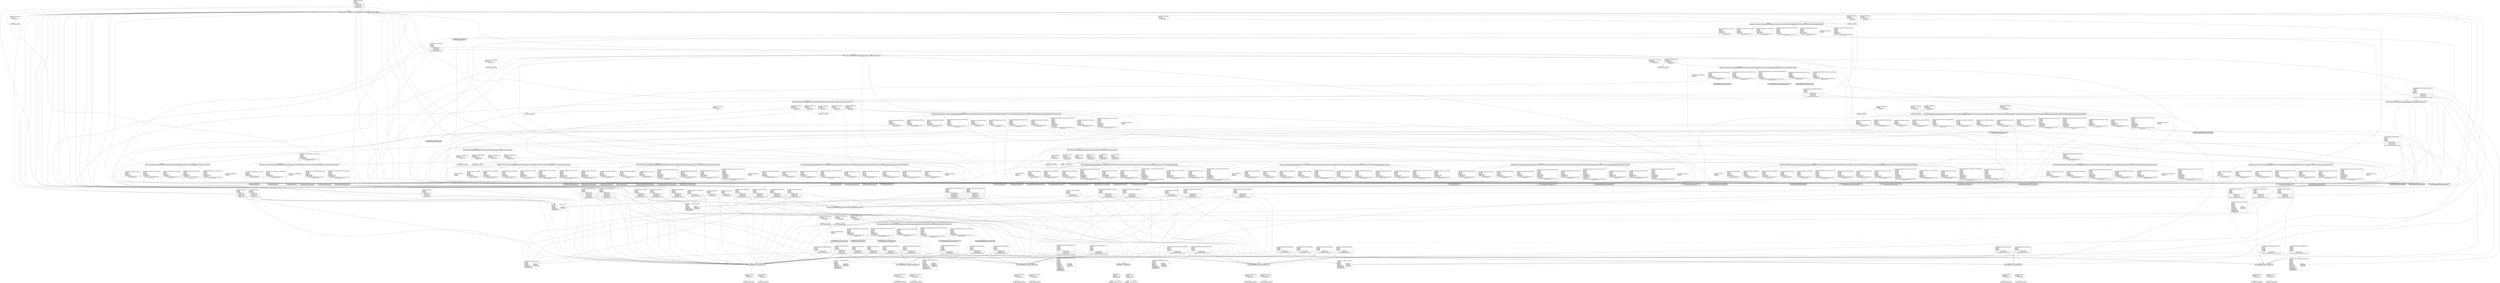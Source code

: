 // Generated by Hype
digraph "freecell" {
  nodesep=1
  ranksep=1
  // Operators
  node [shape=record]
  "move" [
    label="{{\N|?card0 ?card1 ?card2}|{(card ?card0)\l(card ?card1)\l(card ?card2)\l(clear ?card0)\l(clear ?card2)\l(canstack ?card0 ?card2)\l(on ?card0 ?card1)\lnot (locked-on ?card0 ?card1)\lnot (locked-clear ?card2)\l|(on ?card0 ?card2)\l(clear ?card1)\lnot (on ?card0 ?card1)\lnot (clear ?card2)\l}}"
  ]
  "move-b" [
    label="{{\N|?card0 ?card1 ?num2 ?num3}|{(card ?card0)\l(card ?card1)\l(num ?num2)\l(num ?num3)\l(clear ?card0)\l(bottomcol ?card0)\l(clear ?card1)\l(canstack ?card0 ?card1)\l(colspace ?num2)\l(successor ?num3 ?num2)\lnot (locked-bottomcol ?card0)\lnot (locked-clear ?card1)\lnot (locked-colspace ?num2)\l|(on ?card0 ?card1)\l(colspace ?num3)\lnot (bottomcol ?card0)\lnot (clear ?card1)\lnot (colspace ?num2)\l}}"
  ]
  "sendtofree" [
    label="{{\N|?card0 ?card1 ?num2 ?num3}|{(card ?card0)\l(card ?card1)\l(num ?num2)\l(num ?num3)\l(clear ?card0)\l(on ?card0 ?card1)\l(cellspace ?num2)\l(successor ?num2 ?num3)\lnot (locked-on ?card0 ?card1)\lnot (locked-clear ?card0)\lnot (locked-cellspace ?num2)\l|(incell ?card0)\l(clear ?card1)\l(cellspace ?num3)\lnot (on ?card0 ?card1)\lnot (clear ?card0)\lnot (cellspace ?num2)\l}}"
  ]
  "sendtofree-b" [
    label="{{\N|?card0 ?num1 ?num2 ?num3 ?num4}|{(card ?card0)\l(num ?num1)\l(num ?num2)\l(num ?num3)\l(num ?num4)\l(clear ?card0)\l(bottomcol ?card0)\l(cellspace ?num1)\l(successor ?num1 ?num2)\l(colspace ?num3)\l(successor ?num4 ?num3)\lnot (locked-bottomcol ?card0)\lnot (locked-clear ?card0)\lnot (locked-colspace ?num3)\lnot (locked-cellspace ?num1)\l|(incell ?card0)\l(colspace ?num4)\l(cellspace ?num2)\lnot (bottomcol ?card0)\lnot (clear ?card0)\lnot (colspace ?num3)\lnot (cellspace ?num1)\l}}"
  ]
  "sendtonewcol" [
    label="{{\N|?card0 ?card1 ?num2 ?num3}|{(card ?card0)\l(card ?card1)\l(num ?num2)\l(num ?num3)\l(clear ?card0)\l(colspace ?num2)\l(successor ?num2 ?num3)\l(on ?card0 ?card1)\lnot (locked-on ?card0 ?card1)\lnot (locked-colspace ?num2)\l|(bottomcol ?card0)\l(clear ?card1)\l(colspace ?num3)\lnot (on ?card0 ?card1)\lnot (colspace ?num2)\l}}"
  ]
  "sendtohome" [
    label="{{\N|?card0 ?card1 ?suit2 ?num3 ?card4 ?num5}|{(card ?card0)\l(card ?card1)\l(suit ?suit2)\l(num ?num3)\l(card ?card4)\l(num ?num5)\l(clear ?card0)\l(on ?card0 ?card1)\l(home ?card4)\l(suit ?card0 ?suit2)\l(suit ?card4 ?suit2)\l(value ?card0 ?num3)\l(value ?card4 ?num5)\l(successor ?num3 ?num5)\lnot (locked-on ?card0 ?card1)\lnot (locked-home ?card4)\lnot (locked-clear ?card0)\l|(home ?card0)\l(clear ?card1)\lnot (on ?card0 ?card1)\lnot (home ?card4)\lnot (clear ?card0)\l}}"
  ]
  "sendtohome-b" [
    label="{{\N|?card0 ?suit1 ?num2 ?card3 ?num4 ?num5 ?num6}|{(card ?card0)\l(suit ?suit1)\l(num ?num2)\l(card ?card3)\l(num ?num4)\l(num ?num5)\l(num ?num6)\l(clear ?card0)\l(bottomcol ?card0)\l(home ?card3)\l(suit ?card0 ?suit1)\l(suit ?card3 ?suit1)\l(value ?card0 ?num2)\l(value ?card3 ?num4)\l(successor ?num2 ?num4)\l(colspace ?num5)\l(successor ?num6 ?num5)\lnot (locked-home ?card3)\lnot (locked-clear ?card0)\lnot (locked-bottomcol ?card0)\lnot (locked-colspace ?num5)\l|(home ?card0)\l(colspace ?num6)\lnot (home ?card3)\lnot (clear ?card0)\lnot (bottomcol ?card0)\lnot (colspace ?num5)\l}}"
  ]
  "homefromfreecell" [
    label="{{\N|?card0 ?suit1 ?num2 ?card3 ?num4 ?num5 ?num6}|{(card ?card0)\l(suit ?suit1)\l(num ?num2)\l(card ?card3)\l(num ?num4)\l(num ?num5)\l(num ?num6)\l(incell ?card0)\l(home ?card3)\l(suit ?card0 ?suit1)\l(suit ?card3 ?suit1)\l(value ?card0 ?num2)\l(value ?card3 ?num4)\l(successor ?num2 ?num4)\l(cellspace ?num5)\l(successor ?num6 ?num5)\lnot (locked-incell ?card0)\lnot (locked-cellspace ?num5)\lnot (locked-home ?card3)\l|(home ?card0)\l(cellspace ?num6)\lnot (incell ?card0)\lnot (cellspace ?num5)\lnot (home ?card3)\l}}"
  ]
  "colfromfreecell" [
    label="{{\N|?card0 ?card1 ?num2 ?num3}|{(card ?card0)\l(card ?card1)\l(num ?num2)\l(num ?num3)\l(incell ?card0)\l(clear ?card1)\l(canstack ?card0 ?card1)\l(cellspace ?num2)\l(successor ?num3 ?num2)\lnot (locked-incell ?card0)\lnot (locked-cellspace ?num2)\lnot (locked-clear ?card1)\l|(cellspace ?num3)\l(clear ?card0)\l(on ?card0 ?card1)\lnot (incell ?card0)\lnot (cellspace ?num2)\lnot (clear ?card1)\l}}"
  ]
  "newcolfromfreecell" [
    label="{{\N|?card0 ?num1 ?num2 ?num3 ?num4}|{(card ?card0)\l(num ?num1)\l(num ?num2)\l(num ?num3)\l(num ?num4)\l(incell ?card0)\l(colspace ?num1)\l(cellspace ?num3)\l(successor ?num1 ?num2)\l(successor ?num4 ?num3)\lnot (locked-incell ?card0)\lnot (locked-colspace ?num1)\lnot (locked-cellspace ?num3)\l|(bottomcol ?card0)\l(clear ?card0)\l(colspace ?num2)\l(cellspace ?num4)\lnot (incell ?card0)\lnot (colspace ?num1)\lnot (cellspace ?num3)\l}}"
  ]
  "i-lock-on" [
    label="{{\N|?card0 ?card1}|{(card ?card0)\l(card ?card1)\l|(locked-on ?card0 ?card1)\l}}"
  ]
  "i-unlock-on" [
    label="{{\N|?card0 ?card1}|{(card ?card0)\l(card ?card1)\l|not (locked-on ?card0 ?card1)\l}}"
  ]
  "i-flag-on" [
    label="{{\N|?card0 ?card1}|{(card ?card0)\l(card ?card1)\l|(flagged-on ?card0 ?card1)\l}}"
  ]
  "i-unflag-on" [
    label="{{\N|?card0 ?card1}|{(card ?card0)\l(card ?card1)\l|not (flagged-on ?card0 ?card1)\l}}"
  ]
  "i-lock-incell" [
    label="{{\N|?card0}|{(card ?card0)\l|(locked-incell ?card0)\l}}"
  ]
  "i-unlock-incell" [
    label="{{\N|?card0}|{(card ?card0)\l|not (locked-incell ?card0)\l}}"
  ]
  "i-flag-incell" [
    label="{{\N|?card0}|{(card ?card0)\l|(flagged-incell ?card0)\l}}"
  ]
  "i-unflag-incell" [
    label="{{\N|?card0}|{(card ?card0)\l|not (flagged-incell ?card0)\l}}"
  ]
  "i-lock-clear" [
    label="{{\N|?card0}|{(card ?card0)\l|(locked-clear ?card0)\l}}"
  ]
  "i-unlock-clear" [
    label="{{\N|?card0}|{(card ?card0)\l|not (locked-clear ?card0)\l}}"
  ]
  "i-flag-clear" [
    label="{{\N|?card0}|{(card ?card0)\l|(flagged-clear ?card0)\l}}"
  ]
  "i-unflag-clear" [
    label="{{\N|?card0}|{(card ?card0)\l|not (flagged-clear ?card0)\l}}"
  ]
  "i-lock-cellspace" [
    label="{{\N|?num0}|{(num ?num0)\l|(locked-cellspace ?num0)\l}}"
  ]
  "i-unlock-cellspace" [
    label="{{\N|?num0}|{(num ?num0)\l|not (locked-cellspace ?num0)\l}}"
  ]
  "i-flag-cellspace" [
    label="{{\N|?num0}|{(num ?num0)\l|(flagged-cellspace ?num0)\l}}"
  ]
  "i-unflag-cellspace" [
    label="{{\N|?num0}|{(num ?num0)\l|not (flagged-cellspace ?num0)\l}}"
  ]
  "i-lock-colspace" [
    label="{{\N|?num0}|{(num ?num0)\l|(locked-colspace ?num0)\l}}"
  ]
  "i-unlock-colspace" [
    label="{{\N|?num0}|{(num ?num0)\l|not (locked-colspace ?num0)\l}}"
  ]
  "i-flag-colspace" [
    label="{{\N|?num0}|{(num ?num0)\l|(flagged-colspace ?num0)\l}}"
  ]
  "i-unflag-colspace" [
    label="{{\N|?num0}|{(num ?num0)\l|not (flagged-colspace ?num0)\l}}"
  ]
  "i-lock-home" [
    label="{{\N|?card0}|{(card ?card0)\l|(locked-home ?card0)\l}}"
  ]
  "i-unlock-home" [
    label="{{\N|?card0}|{(card ?card0)\l|not (locked-home ?card0)\l}}"
  ]
  "i-flag-home" [
    label="{{\N|?card0}|{(card ?card0)\l|(flagged-home ?card0)\l}}"
  ]
  "i-unflag-home" [
    label="{{\N|?card0}|{(card ?card0)\l|not (flagged-home ?card0)\l}}"
  ]
  "i-lock-bottomcol" [
    label="{{\N|?card0}|{(card ?card0)\l|(locked-bottomcol ?card0)\l}}"
  ]
  "i-unlock-bottomcol" [
    label="{{\N|?card0}|{(card ?card0)\l|not (locked-bottomcol ?card0)\l}}"
  ]
  "i-flag-bottomcol" [
    label="{{\N|?card0}|{(card ?card0)\l|(flagged-bottomcol ?card0)\l}}"
  ]
  "i-unflag-bottomcol" [
    label="{{\N|?card0}|{(card ?card0)\l|not (flagged-bottomcol ?card0)\l}}"
  ]
  // Methods
  node [shape=Mrecord]
  "ifunlock-on" [
    style=bold
    label="{{\N|?card0 ?card1}|{<0>ifunlock-on_ifunlock-0on|<1>ifunlock-on_ifunlock-1on}}"
  ]
  "ifunlock-on_ifunlock-0on" [
    label="{{\N|}|(card ?card0)\l(card ?card1)\l(flagged-on ?card0 ?card1)\l|<0>i-unflag-on ?card0 ?card1}"
  ]
  "ifunlock-on":0 -> "ifunlock-on_ifunlock-0on" [style=dotted]
  "ifunlock-on_ifunlock-0on":0 -> "i-unflag-on"
  "ifunlock-on_ifunlock-1on" [
    label="{{\N|}|(card ?card0)\l(card ?card1)\lnot (flagged-on ?card0 ?card1)\l|<0>i-unlock-on ?card0 ?card1}"
  ]
  "ifunlock-on":1 -> "ifunlock-on_ifunlock-1on" [style=dotted]
  "ifunlock-on_ifunlock-1on":0 -> "i-unlock-on"
  "ifunlock-incell" [
    style=bold
    label="{{\N|?card0}|{<0>ifunlock-incell_ifunlock-2incell|<1>ifunlock-incell_ifunlock-3incell}}"
  ]
  "ifunlock-incell_ifunlock-2incell" [
    label="{{\N|}|(card ?card0)\l(flagged-incell ?card0)\l|<0>i-unflag-incell ?card0}"
  ]
  "ifunlock-incell":0 -> "ifunlock-incell_ifunlock-2incell" [style=dotted]
  "ifunlock-incell_ifunlock-2incell":0 -> "i-unflag-incell"
  "ifunlock-incell_ifunlock-3incell" [
    label="{{\N|}|(card ?card0)\lnot (flagged-incell ?card0)\l|<0>i-unlock-incell ?card0}"
  ]
  "ifunlock-incell":1 -> "ifunlock-incell_ifunlock-3incell" [style=dotted]
  "ifunlock-incell_ifunlock-3incell":0 -> "i-unlock-incell"
  "ifunlock-clear" [
    style=bold
    label="{{\N|?card0}|{<0>ifunlock-clear_ifunlock-4clear|<1>ifunlock-clear_ifunlock-5clear}}"
  ]
  "ifunlock-clear_ifunlock-4clear" [
    label="{{\N|}|(card ?card0)\l(flagged-clear ?card0)\l|<0>i-unflag-clear ?card0}"
  ]
  "ifunlock-clear":0 -> "ifunlock-clear_ifunlock-4clear" [style=dotted]
  "ifunlock-clear_ifunlock-4clear":0 -> "i-unflag-clear"
  "ifunlock-clear_ifunlock-5clear" [
    label="{{\N|}|(card ?card0)\lnot (flagged-clear ?card0)\l|<0>i-unlock-clear ?card0}"
  ]
  "ifunlock-clear":1 -> "ifunlock-clear_ifunlock-5clear" [style=dotted]
  "ifunlock-clear_ifunlock-5clear":0 -> "i-unlock-clear"
  "ifunlock-cellspace" [
    style=bold
    label="{{\N|?num0}|{<0>ifunlock-cellspace_ifunlock-6cellspace|<1>ifunlock-cellspace_ifunlock-7cellspace}}"
  ]
  "ifunlock-cellspace_ifunlock-6cellspace" [
    label="{{\N|}|(num ?num0)\l(flagged-cellspace ?num0)\l|<0>i-unflag-cellspace ?num0}"
  ]
  "ifunlock-cellspace":0 -> "ifunlock-cellspace_ifunlock-6cellspace" [style=dotted]
  "ifunlock-cellspace_ifunlock-6cellspace":0 -> "i-unflag-cellspace"
  "ifunlock-cellspace_ifunlock-7cellspace" [
    label="{{\N|}|(num ?num0)\lnot (flagged-cellspace ?num0)\l|<0>i-unlock-cellspace ?num0}"
  ]
  "ifunlock-cellspace":1 -> "ifunlock-cellspace_ifunlock-7cellspace" [style=dotted]
  "ifunlock-cellspace_ifunlock-7cellspace":0 -> "i-unlock-cellspace"
  "ifunlock-colspace" [
    style=bold
    label="{{\N|?num0}|{<0>ifunlock-colspace_ifunlock-8colspace|<1>ifunlock-colspace_ifunlock-9colspace}}"
  ]
  "ifunlock-colspace_ifunlock-8colspace" [
    label="{{\N|}|(num ?num0)\l(flagged-colspace ?num0)\l|<0>i-unflag-colspace ?num0}"
  ]
  "ifunlock-colspace":0 -> "ifunlock-colspace_ifunlock-8colspace" [style=dotted]
  "ifunlock-colspace_ifunlock-8colspace":0 -> "i-unflag-colspace"
  "ifunlock-colspace_ifunlock-9colspace" [
    label="{{\N|}|(num ?num0)\lnot (flagged-colspace ?num0)\l|<0>i-unlock-colspace ?num0}"
  ]
  "ifunlock-colspace":1 -> "ifunlock-colspace_ifunlock-9colspace" [style=dotted]
  "ifunlock-colspace_ifunlock-9colspace":0 -> "i-unlock-colspace"
  "ifunlock-home" [
    style=bold
    label="{{\N|?card0}|{<0>ifunlock-home_ifunlock-10home|<1>ifunlock-home_ifunlock-11home}}"
  ]
  "ifunlock-home_ifunlock-10home" [
    label="{{\N|}|(card ?card0)\l(flagged-home ?card0)\l|<0>i-unflag-home ?card0}"
  ]
  "ifunlock-home":0 -> "ifunlock-home_ifunlock-10home" [style=dotted]
  "ifunlock-home_ifunlock-10home":0 -> "i-unflag-home"
  "ifunlock-home_ifunlock-11home" [
    label="{{\N|}|(card ?card0)\lnot (flagged-home ?card0)\l|<0>i-unlock-home ?card0}"
  ]
  "ifunlock-home":1 -> "ifunlock-home_ifunlock-11home" [style=dotted]
  "ifunlock-home_ifunlock-11home":0 -> "i-unlock-home"
  "ifunlock-bottomcol" [
    style=bold
    label="{{\N|?card0}|{<0>ifunlock-bottomcol_ifunlock-12bottomcol|<1>ifunlock-bottomcol_ifunlock-13bottomcol}}"
  ]
  "ifunlock-bottomcol_ifunlock-12bottomcol" [
    label="{{\N|}|(card ?card0)\l(flagged-bottomcol ?card0)\l|<0>i-unflag-bottomcol ?card0}"
  ]
  "ifunlock-bottomcol":0 -> "ifunlock-bottomcol_ifunlock-12bottomcol" [style=dotted]
  "ifunlock-bottomcol_ifunlock-12bottomcol":0 -> "i-unflag-bottomcol"
  "ifunlock-bottomcol_ifunlock-13bottomcol" [
    label="{{\N|}|(card ?card0)\lnot (flagged-bottomcol ?card0)\l|<0>i-unlock-bottomcol ?card0}"
  ]
  "ifunlock-bottomcol":1 -> "ifunlock-bottomcol_ifunlock-13bottomcol" [style=dotted]
  "ifunlock-bottomcol_ifunlock-13bottomcol":0 -> "i-unlock-bottomcol"
  "do-on-move0" [
    style=bold
    label="{{\N|?card0 ?card1 ?card2}|{<0>do-on-move0_m14-do-on-move0}}"
  ]
  "do-on-move0_m14-do-on-move0" [
    label="{{\N|}|(card ?card0)\l(card ?card1)\l(card ?card2)\l(on ?card0 ?card1)\l|<0>achieve-clear ?card2|<1>achieve-clear ?card0|<2>ifunlock-clear ?card0|<3>ifunlock-clear ?card2|<4>move ?card0 ?card1 ?card2}"
  ]
  "do-on-move0":0 -> "do-on-move0_m14-do-on-move0" [style=dotted]
  "do-on-move0_m14-do-on-move0":0 -> "achieve-clear"
  "do-on-move0_m14-do-on-move0":1 -> "achieve-clear"
  "do-on-move0_m14-do-on-move0":2 -> "ifunlock-clear"
  "do-on-move0_m14-do-on-move0":3 -> "ifunlock-clear"
  "do-on-move0_m14-do-on-move0":4 -> "move"
  "do-on-sendtonewcol0" [
    style=bold
    label="{{\N|?card0 ?card1 ?num2 ?num3}|{<0>do-on-sendtonewcol0_m15-do-on-sendtonewcol0}}"
  ]
  "do-on-sendtonewcol0_m15-do-on-sendtonewcol0" [
    label="{{\N|}|(card ?card0)\l(card ?card1)\l(num ?num2)\l(num ?num3)\l(on ?card0 ?card1)\l|<0>achieve-colspace ?num2|<1>achieve-clear ?card0|<2>ifunlock-colspace ?num2|<3>ifunlock-clear ?card0|<4>sendtonewcol ?card0 ?card1 ?num2 ?num3}"
  ]
  "do-on-sendtonewcol0":0 -> "do-on-sendtonewcol0_m15-do-on-sendtonewcol0" [style=dotted]
  "do-on-sendtonewcol0_m15-do-on-sendtonewcol0":0 -> "achieve-colspace"
  "do-on-sendtonewcol0_m15-do-on-sendtonewcol0":1 -> "achieve-clear"
  "do-on-sendtonewcol0_m15-do-on-sendtonewcol0":2 -> "ifunlock-colspace"
  "do-on-sendtonewcol0_m15-do-on-sendtonewcol0":3 -> "ifunlock-clear"
  "do-on-sendtonewcol0_m15-do-on-sendtonewcol0":4 -> "sendtonewcol"
  "do-on-sendtofree0" [
    style=bold
    label="{{\N|?card0 ?card1 ?num2 ?num3}|{<0>do-on-sendtofree0_m16-do-on-sendtofree0}}"
  ]
  "do-on-sendtofree0_m16-do-on-sendtofree0" [
    label="{{\N|}|(card ?card0)\l(card ?card1)\l(num ?num2)\l(num ?num3)\l(on ?card0 ?card1)\l|<0>achieve-cellspace ?num2|<1>achieve-clear ?card0|<2>ifunlock-cellspace ?num2|<3>ifunlock-clear ?card0|<4>sendtofree ?card0 ?card1 ?num2 ?num3}"
  ]
  "do-on-sendtofree0":0 -> "do-on-sendtofree0_m16-do-on-sendtofree0" [style=dotted]
  "do-on-sendtofree0_m16-do-on-sendtofree0":0 -> "achieve-cellspace"
  "do-on-sendtofree0_m16-do-on-sendtofree0":1 -> "achieve-clear"
  "do-on-sendtofree0_m16-do-on-sendtofree0":2 -> "ifunlock-cellspace"
  "do-on-sendtofree0_m16-do-on-sendtofree0":3 -> "ifunlock-clear"
  "do-on-sendtofree0_m16-do-on-sendtofree0":4 -> "sendtofree"
  "do-on-sendtohome0" [
    style=bold
    label="{{\N|?card0 ?card1 ?suit2 ?num3 ?card4 ?num5}|{<0>do-on-sendtohome0_m17-do-on-sendtohome0}}"
  ]
  "do-on-sendtohome0_m17-do-on-sendtohome0" [
    label="{{\N|}|(card ?card0)\l(card ?card1)\l(suit ?suit2)\l(num ?num3)\l(card ?card4)\l(num ?num5)\l(on ?card0 ?card1)\l|<0>achieve-home ?card4|<1>achieve-clear ?card0|<2>ifunlock-home ?card4|<3>ifunlock-clear ?card0|<4>sendtohome ?card0 ?card1 ?suit2 ?num3 ?card4 ?num5}"
  ]
  "do-on-sendtohome0":0 -> "do-on-sendtohome0_m17-do-on-sendtohome0" [style=dotted]
  "do-on-sendtohome0_m17-do-on-sendtohome0":0 -> "achieve-home"
  "do-on-sendtohome0_m17-do-on-sendtohome0":1 -> "achieve-clear"
  "do-on-sendtohome0_m17-do-on-sendtohome0":2 -> "ifunlock-home"
  "do-on-sendtohome0_m17-do-on-sendtohome0":3 -> "ifunlock-clear"
  "do-on-sendtohome0_m17-do-on-sendtohome0":4 -> "sendtohome"
  "do-bottomcol-move-b0" [
    style=bold
    label="{{\N|?card0 ?card1 ?num2 ?num3}|{<0>do-bottomcol-move-b0_m18-do-bottomcol-move-b0}}"
  ]
  "do-bottomcol-move-b0_m18-do-bottomcol-move-b0" [
    label="{{\N|}|(card ?card0)\l(card ?card1)\l(num ?num2)\l(num ?num3)\l(bottomcol ?card0)\l|<0>achieve-colspace ?num2|<1>achieve-clear ?card1|<2>achieve-clear ?card0|<3>ifunlock-colspace ?num2|<4>ifunlock-clear ?card0|<5>ifunlock-clear ?card1|<6>move-b ?card0 ?card1 ?num2 ?num3}"
  ]
  "do-bottomcol-move-b0":0 -> "do-bottomcol-move-b0_m18-do-bottomcol-move-b0" [style=dotted]
  "do-bottomcol-move-b0_m18-do-bottomcol-move-b0":0 -> "achieve-colspace"
  "do-bottomcol-move-b0_m18-do-bottomcol-move-b0":1 -> "achieve-clear"
  "do-bottomcol-move-b0_m18-do-bottomcol-move-b0":2 -> "achieve-clear"
  "do-bottomcol-move-b0_m18-do-bottomcol-move-b0":3 -> "ifunlock-colspace"
  "do-bottomcol-move-b0_m18-do-bottomcol-move-b0":4 -> "ifunlock-clear"
  "do-bottomcol-move-b0_m18-do-bottomcol-move-b0":5 -> "ifunlock-clear"
  "do-bottomcol-move-b0_m18-do-bottomcol-move-b0":6 -> "move-b"
  "do-bottomcol-sendtofree-b0" [
    style=bold
    label="{{\N|?card0 ?num1 ?num2 ?num3 ?num4}|{<0>do-bottomcol-sendtofree-b0_m19-do-bottomcol-sendtofree-b0}}"
  ]
  "do-bottomcol-sendtofree-b0_m19-do-bottomcol-sendtofree-b0" [
    label="{{\N|}|(card ?card0)\l(num ?num1)\l(num ?num2)\l(num ?num3)\l(num ?num4)\l(bottomcol ?card0)\l|<0>achieve-colspace ?num3|<1>achieve-cellspace ?num1|<2>achieve-clear ?card0|<3>ifunlock-cellspace ?num1|<4>ifunlock-colspace ?num3|<5>ifunlock-clear ?card0|<6>sendtofree-b ?card0 ?num1 ?num2 ?num3 ?num4}"
  ]
  "do-bottomcol-sendtofree-b0":0 -> "do-bottomcol-sendtofree-b0_m19-do-bottomcol-sendtofree-b0" [style=dotted]
  "do-bottomcol-sendtofree-b0_m19-do-bottomcol-sendtofree-b0":0 -> "achieve-colspace"
  "do-bottomcol-sendtofree-b0_m19-do-bottomcol-sendtofree-b0":1 -> "achieve-cellspace"
  "do-bottomcol-sendtofree-b0_m19-do-bottomcol-sendtofree-b0":2 -> "achieve-clear"
  "do-bottomcol-sendtofree-b0_m19-do-bottomcol-sendtofree-b0":3 -> "ifunlock-cellspace"
  "do-bottomcol-sendtofree-b0_m19-do-bottomcol-sendtofree-b0":4 -> "ifunlock-colspace"
  "do-bottomcol-sendtofree-b0_m19-do-bottomcol-sendtofree-b0":5 -> "ifunlock-clear"
  "do-bottomcol-sendtofree-b0_m19-do-bottomcol-sendtofree-b0":6 -> "sendtofree-b"
  "do-bottomcol-sendtohome-b0" [
    style=bold
    label="{{\N|?card0 ?suit1 ?num2 ?card3 ?num4 ?num5 ?num6}|{<0>do-bottomcol-sendtohome-b0_m20-do-bottomcol-sendtohome-b0}}"
  ]
  "do-bottomcol-sendtohome-b0_m20-do-bottomcol-sendtohome-b0" [
    label="{{\N|}|(card ?card0)\l(suit ?suit1)\l(num ?num2)\l(card ?card3)\l(num ?num4)\l(num ?num5)\l(num ?num6)\l(bottomcol ?card0)\l|<0>achieve-clear ?card0|<1>ifunlock-home ?card3|<2>ifunlock-colspace ?num5|<3>ifunlock-clear ?card0|<4>sendtohome-b ?card0 ?suit1 ?num2 ?card3 ?num4 ?num5 ?num6}"
  ]
  "do-bottomcol-sendtohome-b0":0 -> "do-bottomcol-sendtohome-b0_m20-do-bottomcol-sendtohome-b0" [style=dotted]
  "do-bottomcol-sendtohome-b0_m20-do-bottomcol-sendtohome-b0":0 -> "achieve-clear"
  "do-bottomcol-sendtohome-b0_m20-do-bottomcol-sendtohome-b0":1 -> "ifunlock-home"
  "do-bottomcol-sendtohome-b0_m20-do-bottomcol-sendtohome-b0":2 -> "ifunlock-colspace"
  "do-bottomcol-sendtohome-b0_m20-do-bottomcol-sendtohome-b0":3 -> "ifunlock-clear"
  "do-bottomcol-sendtohome-b0_m20-do-bottomcol-sendtohome-b0":4 -> "sendtohome-b"
  "do-incell-colfromfreecell0" [
    style=bold
    label="{{\N|?card0 ?card1 ?num2 ?num3}|{<0>do-incell-colfromfreecell0_m21-do-incell-colfromfreecell0}}"
  ]
  "do-incell-colfromfreecell0_m21-do-incell-colfromfreecell0" [
    label="{{\N|}|(card ?card0)\l(card ?card1)\l(num ?num2)\l(num ?num3)\l(incell ?card0)\l|<0>ifunlock-cellspace ?num2|<1>ifunlock-clear ?card1|<2>colfromfreecell ?card0 ?card1 ?num2 ?num3}"
  ]
  "do-incell-colfromfreecell0":0 -> "do-incell-colfromfreecell0_m21-do-incell-colfromfreecell0" [style=dotted]
  "do-incell-colfromfreecell0_m21-do-incell-colfromfreecell0":0 -> "ifunlock-cellspace"
  "do-incell-colfromfreecell0_m21-do-incell-colfromfreecell0":1 -> "ifunlock-clear"
  "do-incell-colfromfreecell0_m21-do-incell-colfromfreecell0":2 -> "colfromfreecell"
  "do-incell-newcolfromfreecell0" [
    style=bold
    label="{{\N|?card0 ?num1 ?num2 ?num3 ?num4}|{<0>do-incell-newcolfromfreecell0_m22-do-incell-newcolfromfreecell0}}"
  ]
  "do-incell-newcolfromfreecell0_m22-do-incell-newcolfromfreecell0" [
    label="{{\N|}|(card ?card0)\l(num ?num1)\l(num ?num2)\l(num ?num3)\l(num ?num4)\l(incell ?card0)\l|<0>achieve-cellspace ?num3|<1>achieve-colspace ?num1|<2>ifunlock-colspace ?num1|<3>ifunlock-cellspace ?num3|<4>newcolfromfreecell ?card0 ?num1 ?num2 ?num3 ?num4}"
  ]
  "do-incell-newcolfromfreecell0":0 -> "do-incell-newcolfromfreecell0_m22-do-incell-newcolfromfreecell0" [style=dotted]
  "do-incell-newcolfromfreecell0_m22-do-incell-newcolfromfreecell0":0 -> "achieve-cellspace"
  "do-incell-newcolfromfreecell0_m22-do-incell-newcolfromfreecell0":1 -> "achieve-colspace"
  "do-incell-newcolfromfreecell0_m22-do-incell-newcolfromfreecell0":2 -> "ifunlock-colspace"
  "do-incell-newcolfromfreecell0_m22-do-incell-newcolfromfreecell0":3 -> "ifunlock-cellspace"
  "do-incell-newcolfromfreecell0_m22-do-incell-newcolfromfreecell0":4 -> "newcolfromfreecell"
  "do-incell-homefromfreecell0" [
    style=bold
    label="{{\N|?card0 ?suit1 ?num2 ?card3 ?num4 ?num5 ?num6}|{<0>do-incell-homefromfreecell0_m23-do-incell-homefromfreecell0}}"
  ]
  "do-incell-homefromfreecell0_m23-do-incell-homefromfreecell0" [
    label="{{\N|}|(card ?card0)\l(suit ?suit1)\l(num ?num2)\l(card ?card3)\l(num ?num4)\l(num ?num5)\l(num ?num6)\l(incell ?card0)\l|<0>ifunlock-home ?card3|<1>ifunlock-cellspace ?num5|<2>homefromfreecell ?card0 ?suit1 ?num2 ?card3 ?num4 ?num5 ?num6}"
  ]
  "do-incell-homefromfreecell0":0 -> "do-incell-homefromfreecell0_m23-do-incell-homefromfreecell0" [style=dotted]
  "do-incell-homefromfreecell0_m23-do-incell-homefromfreecell0":0 -> "ifunlock-home"
  "do-incell-homefromfreecell0_m23-do-incell-homefromfreecell0":1 -> "ifunlock-cellspace"
  "do-incell-homefromfreecell0_m23-do-incell-homefromfreecell0":2 -> "homefromfreecell"
  "do-on-move1" [
    style=bold
    label="{{\N|?card0 ?card1 ?card2}|{<0>do-on-move1_m24-do-on-move1}}"
  ]
  "do-on-move1_m24-do-on-move1" [
    label="{{\N|}|(card ?card0)\l(card ?card1)\l(card ?card2)\l(on ?card0 ?card1)\l|<0>achieve-clear ?card2|<1>achieve-clear ?card0|<2>ifunlock-clear ?card0|<3>ifunlock-clear ?card2|<4>move ?card0 ?card1 ?card2}"
  ]
  "do-on-move1":0 -> "do-on-move1_m24-do-on-move1" [style=dotted]
  "do-on-move1_m24-do-on-move1":0 -> "achieve-clear"
  "do-on-move1_m24-do-on-move1":1 -> "achieve-clear"
  "do-on-move1_m24-do-on-move1":2 -> "ifunlock-clear"
  "do-on-move1_m24-do-on-move1":3 -> "ifunlock-clear"
  "do-on-move1_m24-do-on-move1":4 -> "move"
  "do-on-sendtonewcol1" [
    style=bold
    label="{{\N|?card0 ?card1 ?num2 ?num3}|{<0>do-on-sendtonewcol1_m25-do-on-sendtonewcol1}}"
  ]
  "do-on-sendtonewcol1_m25-do-on-sendtonewcol1" [
    label="{{\N|}|(card ?card0)\l(card ?card1)\l(num ?num2)\l(num ?num3)\l(on ?card0 ?card1)\l|<0>achieve-colspace ?num2|<1>achieve-clear ?card0|<2>ifunlock-colspace ?num2|<3>ifunlock-clear ?card0|<4>sendtonewcol ?card0 ?card1 ?num2 ?num3}"
  ]
  "do-on-sendtonewcol1":0 -> "do-on-sendtonewcol1_m25-do-on-sendtonewcol1" [style=dotted]
  "do-on-sendtonewcol1_m25-do-on-sendtonewcol1":0 -> "achieve-colspace"
  "do-on-sendtonewcol1_m25-do-on-sendtonewcol1":1 -> "achieve-clear"
  "do-on-sendtonewcol1_m25-do-on-sendtonewcol1":2 -> "ifunlock-colspace"
  "do-on-sendtonewcol1_m25-do-on-sendtonewcol1":3 -> "ifunlock-clear"
  "do-on-sendtonewcol1_m25-do-on-sendtonewcol1":4 -> "sendtonewcol"
  "do-on-sendtofree1" [
    style=bold
    label="{{\N|?card0 ?card1 ?num2 ?num3}|{<0>do-on-sendtofree1_m26-do-on-sendtofree1}}"
  ]
  "do-on-sendtofree1_m26-do-on-sendtofree1" [
    label="{{\N|}|(card ?card0)\l(card ?card1)\l(num ?num2)\l(num ?num3)\l(on ?card0 ?card1)\l|<0>achieve-cellspace ?num2|<1>achieve-clear ?card0|<2>ifunlock-cellspace ?num2|<3>ifunlock-clear ?card0|<4>sendtofree ?card0 ?card1 ?num2 ?num3}"
  ]
  "do-on-sendtofree1":0 -> "do-on-sendtofree1_m26-do-on-sendtofree1" [style=dotted]
  "do-on-sendtofree1_m26-do-on-sendtofree1":0 -> "achieve-cellspace"
  "do-on-sendtofree1_m26-do-on-sendtofree1":1 -> "achieve-clear"
  "do-on-sendtofree1_m26-do-on-sendtofree1":2 -> "ifunlock-cellspace"
  "do-on-sendtofree1_m26-do-on-sendtofree1":3 -> "ifunlock-clear"
  "do-on-sendtofree1_m26-do-on-sendtofree1":4 -> "sendtofree"
  "do-bottomcol-move-b1" [
    style=bold
    label="{{\N|?card0 ?card1 ?num2 ?num3}|{<0>do-bottomcol-move-b1_m27-do-bottomcol-move-b1}}"
  ]
  "do-bottomcol-move-b1_m27-do-bottomcol-move-b1" [
    label="{{\N|}|(card ?card0)\l(card ?card1)\l(num ?num2)\l(num ?num3)\l(bottomcol ?card0)\l|<0>achieve-colspace ?num2|<1>achieve-clear ?card1|<2>achieve-clear ?card0|<3>ifunlock-colspace ?num2|<4>ifunlock-clear ?card0|<5>ifunlock-clear ?card1|<6>move-b ?card0 ?card1 ?num2 ?num3}"
  ]
  "do-bottomcol-move-b1":0 -> "do-bottomcol-move-b1_m27-do-bottomcol-move-b1" [style=dotted]
  "do-bottomcol-move-b1_m27-do-bottomcol-move-b1":0 -> "achieve-colspace"
  "do-bottomcol-move-b1_m27-do-bottomcol-move-b1":1 -> "achieve-clear"
  "do-bottomcol-move-b1_m27-do-bottomcol-move-b1":2 -> "achieve-clear"
  "do-bottomcol-move-b1_m27-do-bottomcol-move-b1":3 -> "ifunlock-colspace"
  "do-bottomcol-move-b1_m27-do-bottomcol-move-b1":4 -> "ifunlock-clear"
  "do-bottomcol-move-b1_m27-do-bottomcol-move-b1":5 -> "ifunlock-clear"
  "do-bottomcol-move-b1_m27-do-bottomcol-move-b1":6 -> "move-b"
  "do-bottomcol-sendtofree-b1" [
    style=bold
    label="{{\N|?card0 ?num1 ?num2 ?num3 ?num4}|{<0>do-bottomcol-sendtofree-b1_m28-do-bottomcol-sendtofree-b1}}"
  ]
  "do-bottomcol-sendtofree-b1_m28-do-bottomcol-sendtofree-b1" [
    label="{{\N|}|(card ?card0)\l(num ?num1)\l(num ?num2)\l(num ?num3)\l(num ?num4)\l(bottomcol ?card0)\l|<0>achieve-colspace ?num3|<1>achieve-cellspace ?num1|<2>achieve-clear ?card0|<3>ifunlock-cellspace ?num1|<4>ifunlock-colspace ?num3|<5>ifunlock-clear ?card0|<6>sendtofree-b ?card0 ?num1 ?num2 ?num3 ?num4}"
  ]
  "do-bottomcol-sendtofree-b1":0 -> "do-bottomcol-sendtofree-b1_m28-do-bottomcol-sendtofree-b1" [style=dotted]
  "do-bottomcol-sendtofree-b1_m28-do-bottomcol-sendtofree-b1":0 -> "achieve-colspace"
  "do-bottomcol-sendtofree-b1_m28-do-bottomcol-sendtofree-b1":1 -> "achieve-cellspace"
  "do-bottomcol-sendtofree-b1_m28-do-bottomcol-sendtofree-b1":2 -> "achieve-clear"
  "do-bottomcol-sendtofree-b1_m28-do-bottomcol-sendtofree-b1":3 -> "ifunlock-cellspace"
  "do-bottomcol-sendtofree-b1_m28-do-bottomcol-sendtofree-b1":4 -> "ifunlock-colspace"
  "do-bottomcol-sendtofree-b1_m28-do-bottomcol-sendtofree-b1":5 -> "ifunlock-clear"
  "do-bottomcol-sendtofree-b1_m28-do-bottomcol-sendtofree-b1":6 -> "sendtofree-b"
  "do-incell-colfromfreecell1" [
    style=bold
    label="{{\N|?card0 ?card1 ?num2 ?num3}|{<0>do-incell-colfromfreecell1_m29-do-incell-colfromfreecell1}}"
  ]
  "do-incell-colfromfreecell1_m29-do-incell-colfromfreecell1" [
    label="{{\N|}|(card ?card0)\l(card ?card1)\l(num ?num2)\l(num ?num3)\l(incell ?card0)\l|<0>ifunlock-cellspace ?num2|<1>ifunlock-clear ?card1|<2>colfromfreecell ?card0 ?card1 ?num2 ?num3}"
  ]
  "do-incell-colfromfreecell1":0 -> "do-incell-colfromfreecell1_m29-do-incell-colfromfreecell1" [style=dotted]
  "do-incell-colfromfreecell1_m29-do-incell-colfromfreecell1":0 -> "ifunlock-cellspace"
  "do-incell-colfromfreecell1_m29-do-incell-colfromfreecell1":1 -> "ifunlock-clear"
  "do-incell-colfromfreecell1_m29-do-incell-colfromfreecell1":2 -> "colfromfreecell"
  "do-incell-newcolfromfreecell1" [
    style=bold
    label="{{\N|?card0 ?num1 ?num2 ?num3 ?num4}|{<0>do-incell-newcolfromfreecell1_m30-do-incell-newcolfromfreecell1}}"
  ]
  "do-incell-newcolfromfreecell1_m30-do-incell-newcolfromfreecell1" [
    label="{{\N|}|(card ?card0)\l(num ?num1)\l(num ?num2)\l(num ?num3)\l(num ?num4)\l(incell ?card0)\l|<0>achieve-cellspace ?num3|<1>achieve-colspace ?num1|<2>ifunlock-colspace ?num1|<3>ifunlock-cellspace ?num3|<4>newcolfromfreecell ?card0 ?num1 ?num2 ?num3 ?num4}"
  ]
  "do-incell-newcolfromfreecell1":0 -> "do-incell-newcolfromfreecell1_m30-do-incell-newcolfromfreecell1" [style=dotted]
  "do-incell-newcolfromfreecell1_m30-do-incell-newcolfromfreecell1":0 -> "achieve-cellspace"
  "do-incell-newcolfromfreecell1_m30-do-incell-newcolfromfreecell1":1 -> "achieve-colspace"
  "do-incell-newcolfromfreecell1_m30-do-incell-newcolfromfreecell1":2 -> "ifunlock-colspace"
  "do-incell-newcolfromfreecell1_m30-do-incell-newcolfromfreecell1":3 -> "ifunlock-cellspace"
  "do-incell-newcolfromfreecell1_m30-do-incell-newcolfromfreecell1":4 -> "newcolfromfreecell"
  "do-on-move2" [
    style=bold
    label="{{\N|?card0 ?card1 ?card2}|{<0>do-on-move2_m31-do-on-move2}}"
  ]
  "do-on-move2_m31-do-on-move2" [
    label="{{\N|}|(card ?card0)\l(card ?card1)\l(card ?card2)\l(on ?card0 ?card1)\l|<0>achieve-clear ?card0|<1>achieve-clear ?card2|<2>ifunlock-clear ?card2|<3>ifunlock-clear ?card0|<4>move ?card0 ?card1 ?card2}"
  ]
  "do-on-move2":0 -> "do-on-move2_m31-do-on-move2" [style=dotted]
  "do-on-move2_m31-do-on-move2":0 -> "achieve-clear"
  "do-on-move2_m31-do-on-move2":1 -> "achieve-clear"
  "do-on-move2_m31-do-on-move2":2 -> "ifunlock-clear"
  "do-on-move2_m31-do-on-move2":3 -> "ifunlock-clear"
  "do-on-move2_m31-do-on-move2":4 -> "move"
  "do-on-sendtofree2" [
    style=bold
    label="{{\N|?card0 ?card1 ?num2 ?num3}|{<0>do-on-sendtofree2_m32-do-on-sendtofree2}}"
  ]
  "do-on-sendtofree2_m32-do-on-sendtofree2" [
    label="{{\N|}|(card ?card0)\l(card ?card1)\l(num ?num2)\l(num ?num3)\l(on ?card0 ?card1)\l|<0>achieve-cellspace ?num2|<1>achieve-clear ?card0|<2>ifunlock-cellspace ?num2|<3>ifunlock-clear ?card0|<4>sendtofree ?card0 ?card1 ?num2 ?num3}"
  ]
  "do-on-sendtofree2":0 -> "do-on-sendtofree2_m32-do-on-sendtofree2" [style=dotted]
  "do-on-sendtofree2_m32-do-on-sendtofree2":0 -> "achieve-cellspace"
  "do-on-sendtofree2_m32-do-on-sendtofree2":1 -> "achieve-clear"
  "do-on-sendtofree2_m32-do-on-sendtofree2":2 -> "ifunlock-cellspace"
  "do-on-sendtofree2_m32-do-on-sendtofree2":3 -> "ifunlock-clear"
  "do-on-sendtofree2_m32-do-on-sendtofree2":4 -> "sendtofree"
  "do-on-sendtonewcol2" [
    style=bold
    label="{{\N|?card0 ?card1 ?num2 ?num3}|{<0>do-on-sendtonewcol2_m33-do-on-sendtonewcol2}}"
  ]
  "do-on-sendtonewcol2_m33-do-on-sendtonewcol2" [
    label="{{\N|}|(card ?card0)\l(card ?card1)\l(num ?num2)\l(num ?num3)\l(on ?card0 ?card1)\l|<0>achieve-colspace ?num2|<1>achieve-clear ?card0|<2>ifunlock-colspace ?num2|<3>ifunlock-clear ?card0|<4>sendtonewcol ?card0 ?card1 ?num2 ?num3}"
  ]
  "do-on-sendtonewcol2":0 -> "do-on-sendtonewcol2_m33-do-on-sendtonewcol2" [style=dotted]
  "do-on-sendtonewcol2_m33-do-on-sendtonewcol2":0 -> "achieve-colspace"
  "do-on-sendtonewcol2_m33-do-on-sendtonewcol2":1 -> "achieve-clear"
  "do-on-sendtonewcol2_m33-do-on-sendtonewcol2":2 -> "ifunlock-colspace"
  "do-on-sendtonewcol2_m33-do-on-sendtonewcol2":3 -> "ifunlock-clear"
  "do-on-sendtonewcol2_m33-do-on-sendtonewcol2":4 -> "sendtonewcol"
  "do-on-sendtohome2" [
    style=bold
    label="{{\N|?card0 ?card1 ?suit2 ?num3 ?card4 ?num5}|{<0>do-on-sendtohome2_m34-do-on-sendtohome2}}"
  ]
  "do-on-sendtohome2_m34-do-on-sendtohome2" [
    label="{{\N|}|(card ?card0)\l(card ?card1)\l(suit ?suit2)\l(num ?num3)\l(card ?card4)\l(num ?num5)\l(on ?card0 ?card1)\l|<0>achieve-home ?card4|<1>achieve-clear ?card0|<2>ifunlock-home ?card4|<3>ifunlock-clear ?card0|<4>sendtohome ?card0 ?card1 ?suit2 ?num3 ?card4 ?num5}"
  ]
  "do-on-sendtohome2":0 -> "do-on-sendtohome2_m34-do-on-sendtohome2" [style=dotted]
  "do-on-sendtohome2_m34-do-on-sendtohome2":0 -> "achieve-home"
  "do-on-sendtohome2_m34-do-on-sendtohome2":1 -> "achieve-clear"
  "do-on-sendtohome2_m34-do-on-sendtohome2":2 -> "ifunlock-home"
  "do-on-sendtohome2_m34-do-on-sendtohome2":3 -> "ifunlock-clear"
  "do-on-sendtohome2_m34-do-on-sendtohome2":4 -> "sendtohome"
  "do-clear-move2" [
    style=bold
    label="{{\N|?card0 ?card1 ?card2}|{<0>do-clear-move2_m35-do-clear-move2}}"
  ]
  "do-clear-move2_m35-do-clear-move2" [
    label="{{\N|}|(card ?card0)\l(card ?card1)\l(card ?card2)\l(clear ?card2)\l|<0>ifunlock-clear ?card0|<1>ifunlock-on ?card0 ?card1|<2>move ?card0 ?card1 ?card2}"
  ]
  "do-clear-move2":0 -> "do-clear-move2_m35-do-clear-move2" [style=dotted]
  "do-clear-move2_m35-do-clear-move2":0 -> "ifunlock-clear"
  "do-clear-move2_m35-do-clear-move2":1 -> "ifunlock-on"
  "do-clear-move2_m35-do-clear-move2":2 -> "move"
  "do-clear-move-b2" [
    style=bold
    label="{{\N|?card0 ?card1 ?num2 ?num3}|{<0>do-clear-move-b2_m36-do-clear-move-b2}}"
  ]
  "do-clear-move-b2_m36-do-clear-move-b2" [
    label="{{\N|}|(card ?card0)\l(card ?card1)\l(num ?num2)\l(num ?num3)\l(clear ?card1)\l|<0>ifunlock-colspace ?num2|<1>ifunlock-clear ?card0|<2>ifunlock-bottomcol ?card0|<3>move-b ?card0 ?card1 ?num2 ?num3}"
  ]
  "do-clear-move-b2":0 -> "do-clear-move-b2_m36-do-clear-move-b2" [style=dotted]
  "do-clear-move-b2_m36-do-clear-move-b2":0 -> "ifunlock-colspace"
  "do-clear-move-b2_m36-do-clear-move-b2":1 -> "ifunlock-clear"
  "do-clear-move-b2_m36-do-clear-move-b2":2 -> "ifunlock-bottomcol"
  "do-clear-move-b2_m36-do-clear-move-b2":3 -> "move-b"
  "do-clear-colfromfreecell2" [
    style=bold
    label="{{\N|?card0 ?card1 ?num2 ?num3}|{<0>do-clear-colfromfreecell2_m37-do-clear-colfromfreecell2}}"
  ]
  "do-clear-colfromfreecell2_m37-do-clear-colfromfreecell2" [
    label="{{\N|}|(card ?card0)\l(card ?card1)\l(num ?num2)\l(num ?num3)\l(clear ?card1)\l|<0>ifunlock-cellspace ?num2|<1>ifunlock-incell ?card0|<2>colfromfreecell ?card0 ?card1 ?num2 ?num3}"
  ]
  "do-clear-colfromfreecell2":0 -> "do-clear-colfromfreecell2_m37-do-clear-colfromfreecell2" [style=dotted]
  "do-clear-colfromfreecell2_m37-do-clear-colfromfreecell2":0 -> "ifunlock-cellspace"
  "do-clear-colfromfreecell2_m37-do-clear-colfromfreecell2":1 -> "ifunlock-incell"
  "do-clear-colfromfreecell2_m37-do-clear-colfromfreecell2":2 -> "colfromfreecell"
  "do-clear-sendtofree2" [
    style=bold
    label="{{\N|?card0 ?card1 ?num2 ?num3}|{<0>do-clear-sendtofree2_m38-do-clear-sendtofree2}}"
  ]
  "do-clear-sendtofree2_m38-do-clear-sendtofree2" [
    label="{{\N|}|(card ?card0)\l(card ?card1)\l(num ?num2)\l(num ?num3)\l(clear ?card0)\l|<0>ifunlock-cellspace ?num2|<1>ifunlock-on ?card0 ?card1|<2>sendtofree ?card0 ?card1 ?num2 ?num3}"
  ]
  "do-clear-sendtofree2":0 -> "do-clear-sendtofree2_m38-do-clear-sendtofree2" [style=dotted]
  "do-clear-sendtofree2_m38-do-clear-sendtofree2":0 -> "ifunlock-cellspace"
  "do-clear-sendtofree2_m38-do-clear-sendtofree2":1 -> "ifunlock-on"
  "do-clear-sendtofree2_m38-do-clear-sendtofree2":2 -> "sendtofree"
  "do-clear-sendtofree-b2" [
    style=bold
    label="{{\N|?card0 ?num1 ?num2 ?num3 ?num4}|{<0>do-clear-sendtofree-b2_m39-do-clear-sendtofree-b2}}"
  ]
  "do-clear-sendtofree-b2_m39-do-clear-sendtofree-b2" [
    label="{{\N|}|(card ?card0)\l(num ?num1)\l(num ?num2)\l(num ?num3)\l(num ?num4)\l(clear ?card0)\l|<0>ifunlock-cellspace ?num1|<1>ifunlock-colspace ?num3|<2>ifunlock-bottomcol ?card0|<3>sendtofree-b ?card0 ?num1 ?num2 ?num3 ?num4}"
  ]
  "do-clear-sendtofree-b2":0 -> "do-clear-sendtofree-b2_m39-do-clear-sendtofree-b2" [style=dotted]
  "do-clear-sendtofree-b2_m39-do-clear-sendtofree-b2":0 -> "ifunlock-cellspace"
  "do-clear-sendtofree-b2_m39-do-clear-sendtofree-b2":1 -> "ifunlock-colspace"
  "do-clear-sendtofree-b2_m39-do-clear-sendtofree-b2":2 -> "ifunlock-bottomcol"
  "do-clear-sendtofree-b2_m39-do-clear-sendtofree-b2":3 -> "sendtofree-b"
  "do-incell-colfromfreecell2" [
    style=bold
    label="{{\N|?card0 ?card1 ?num2 ?num3}|{<0>do-incell-colfromfreecell2_m40-do-incell-colfromfreecell2}}"
  ]
  "do-incell-colfromfreecell2_m40-do-incell-colfromfreecell2" [
    label="{{\N|}|(card ?card0)\l(card ?card1)\l(num ?num2)\l(num ?num3)\l(incell ?card0)\l|<0>ifunlock-clear ?card1|<1>ifunlock-cellspace ?num2|<2>colfromfreecell ?card0 ?card1 ?num2 ?num3}"
  ]
  "do-incell-colfromfreecell2":0 -> "do-incell-colfromfreecell2_m40-do-incell-colfromfreecell2" [style=dotted]
  "do-incell-colfromfreecell2_m40-do-incell-colfromfreecell2":0 -> "ifunlock-clear"
  "do-incell-colfromfreecell2_m40-do-incell-colfromfreecell2":1 -> "ifunlock-cellspace"
  "do-incell-colfromfreecell2_m40-do-incell-colfromfreecell2":2 -> "colfromfreecell"
  "do-incell-newcolfromfreecell2" [
    style=bold
    label="{{\N|?card0 ?num1 ?num2 ?num3 ?num4}|{<0>do-incell-newcolfromfreecell2_m41-do-incell-newcolfromfreecell2}}"
  ]
  "do-incell-newcolfromfreecell2_m41-do-incell-newcolfromfreecell2" [
    label="{{\N|}|(card ?card0)\l(num ?num1)\l(num ?num2)\l(num ?num3)\l(num ?num4)\l(incell ?card0)\l|<0>achieve-cellspace ?num3|<1>achieve-colspace ?num1|<2>ifunlock-colspace ?num1|<3>ifunlock-cellspace ?num3|<4>newcolfromfreecell ?card0 ?num1 ?num2 ?num3 ?num4}"
  ]
  "do-incell-newcolfromfreecell2":0 -> "do-incell-newcolfromfreecell2_m41-do-incell-newcolfromfreecell2" [style=dotted]
  "do-incell-newcolfromfreecell2_m41-do-incell-newcolfromfreecell2":0 -> "achieve-cellspace"
  "do-incell-newcolfromfreecell2_m41-do-incell-newcolfromfreecell2":1 -> "achieve-colspace"
  "do-incell-newcolfromfreecell2_m41-do-incell-newcolfromfreecell2":2 -> "ifunlock-colspace"
  "do-incell-newcolfromfreecell2_m41-do-incell-newcolfromfreecell2":3 -> "ifunlock-cellspace"
  "do-incell-newcolfromfreecell2_m41-do-incell-newcolfromfreecell2":4 -> "newcolfromfreecell"
  "do-on-move3" [
    style=bold
    label="{{\N|?card0 ?card1 ?card2}|{<0>do-on-move3_m42-do-on-move3}}"
  ]
  "do-on-move3_m42-do-on-move3" [
    label="{{\N|}|(card ?card0)\l(card ?card1)\l(card ?card2)\l(on ?card0 ?card1)\l|<0>achieve-clear ?card0|<1>achieve-clear ?card2|<2>ifunlock-clear ?card2|<3>ifunlock-clear ?card0|<4>move ?card0 ?card1 ?card2}"
  ]
  "do-on-move3":0 -> "do-on-move3_m42-do-on-move3" [style=dotted]
  "do-on-move3_m42-do-on-move3":0 -> "achieve-clear"
  "do-on-move3_m42-do-on-move3":1 -> "achieve-clear"
  "do-on-move3_m42-do-on-move3":2 -> "ifunlock-clear"
  "do-on-move3_m42-do-on-move3":3 -> "ifunlock-clear"
  "do-on-move3_m42-do-on-move3":4 -> "move"
  "do-on-sendtofree3" [
    style=bold
    label="{{\N|?card0 ?card1 ?num2 ?num3}|{<0>do-on-sendtofree3_m43-do-on-sendtofree3}}"
  ]
  "do-on-sendtofree3_m43-do-on-sendtofree3" [
    label="{{\N|}|(card ?card0)\l(card ?card1)\l(num ?num2)\l(num ?num3)\l(on ?card0 ?card1)\l|<0>achieve-cellspace ?num2|<1>achieve-clear ?card0|<2>ifunlock-cellspace ?num2|<3>ifunlock-clear ?card0|<4>sendtofree ?card0 ?card1 ?num2 ?num3}"
  ]
  "do-on-sendtofree3":0 -> "do-on-sendtofree3_m43-do-on-sendtofree3" [style=dotted]
  "do-on-sendtofree3_m43-do-on-sendtofree3":0 -> "achieve-cellspace"
  "do-on-sendtofree3_m43-do-on-sendtofree3":1 -> "achieve-clear"
  "do-on-sendtofree3_m43-do-on-sendtofree3":2 -> "ifunlock-cellspace"
  "do-on-sendtofree3_m43-do-on-sendtofree3":3 -> "ifunlock-clear"
  "do-on-sendtofree3_m43-do-on-sendtofree3":4 -> "sendtofree"
  "do-on-sendtonewcol3" [
    style=bold
    label="{{\N|?card0 ?card1 ?num2 ?num3}|{<0>do-on-sendtonewcol3_m44-do-on-sendtonewcol3}}"
  ]
  "do-on-sendtonewcol3_m44-do-on-sendtonewcol3" [
    label="{{\N|}|(card ?card0)\l(card ?card1)\l(num ?num2)\l(num ?num3)\l(on ?card0 ?card1)\l|<0>achieve-colspace ?num2|<1>achieve-clear ?card0|<2>ifunlock-colspace ?num2|<3>ifunlock-clear ?card0|<4>sendtonewcol ?card0 ?card1 ?num2 ?num3}"
  ]
  "do-on-sendtonewcol3":0 -> "do-on-sendtonewcol3_m44-do-on-sendtonewcol3" [style=dotted]
  "do-on-sendtonewcol3_m44-do-on-sendtonewcol3":0 -> "achieve-colspace"
  "do-on-sendtonewcol3_m44-do-on-sendtonewcol3":1 -> "achieve-clear"
  "do-on-sendtonewcol3_m44-do-on-sendtonewcol3":2 -> "ifunlock-colspace"
  "do-on-sendtonewcol3_m44-do-on-sendtonewcol3":3 -> "ifunlock-clear"
  "do-on-sendtonewcol3_m44-do-on-sendtonewcol3":4 -> "sendtonewcol"
  "do-on-sendtohome3" [
    style=bold
    label="{{\N|?card0 ?card1 ?suit2 ?num3 ?card4 ?num5}|{<0>do-on-sendtohome3_m45-do-on-sendtohome3}}"
  ]
  "do-on-sendtohome3_m45-do-on-sendtohome3" [
    label="{{\N|}|(card ?card0)\l(card ?card1)\l(suit ?suit2)\l(num ?num3)\l(card ?card4)\l(num ?num5)\l(on ?card0 ?card1)\l|<0>achieve-home ?card4|<1>achieve-clear ?card0|<2>ifunlock-home ?card4|<3>ifunlock-clear ?card0|<4>sendtohome ?card0 ?card1 ?suit2 ?num3 ?card4 ?num5}"
  ]
  "do-on-sendtohome3":0 -> "do-on-sendtohome3_m45-do-on-sendtohome3" [style=dotted]
  "do-on-sendtohome3_m45-do-on-sendtohome3":0 -> "achieve-home"
  "do-on-sendtohome3_m45-do-on-sendtohome3":1 -> "achieve-clear"
  "do-on-sendtohome3_m45-do-on-sendtohome3":2 -> "ifunlock-home"
  "do-on-sendtohome3_m45-do-on-sendtohome3":3 -> "ifunlock-clear"
  "do-on-sendtohome3_m45-do-on-sendtohome3":4 -> "sendtohome"
  "do-clear-move3" [
    style=bold
    label="{{\N|?card0 ?card1 ?card2}|{<0>do-clear-move3_m46-do-clear-move3}}"
  ]
  "do-clear-move3_m46-do-clear-move3" [
    label="{{\N|}|(card ?card0)\l(card ?card1)\l(card ?card2)\l(clear ?card2)\l|<0>ifunlock-clear ?card0|<1>ifunlock-on ?card0 ?card1|<2>move ?card0 ?card1 ?card2}"
  ]
  "do-clear-move3":0 -> "do-clear-move3_m46-do-clear-move3" [style=dotted]
  "do-clear-move3_m46-do-clear-move3":0 -> "ifunlock-clear"
  "do-clear-move3_m46-do-clear-move3":1 -> "ifunlock-on"
  "do-clear-move3_m46-do-clear-move3":2 -> "move"
  "do-clear-move-b3" [
    style=bold
    label="{{\N|?card0 ?card1 ?num2 ?num3}|{<0>do-clear-move-b3_m47-do-clear-move-b3}}"
  ]
  "do-clear-move-b3_m47-do-clear-move-b3" [
    label="{{\N|}|(card ?card0)\l(card ?card1)\l(num ?num2)\l(num ?num3)\l(clear ?card1)\l|<0>ifunlock-colspace ?num2|<1>ifunlock-clear ?card0|<2>ifunlock-bottomcol ?card0|<3>move-b ?card0 ?card1 ?num2 ?num3}"
  ]
  "do-clear-move-b3":0 -> "do-clear-move-b3_m47-do-clear-move-b3" [style=dotted]
  "do-clear-move-b3_m47-do-clear-move-b3":0 -> "ifunlock-colspace"
  "do-clear-move-b3_m47-do-clear-move-b3":1 -> "ifunlock-clear"
  "do-clear-move-b3_m47-do-clear-move-b3":2 -> "ifunlock-bottomcol"
  "do-clear-move-b3_m47-do-clear-move-b3":3 -> "move-b"
  "do-clear-colfromfreecell3" [
    style=bold
    label="{{\N|?card0 ?card1 ?num2 ?num3}|{<0>do-clear-colfromfreecell3_m48-do-clear-colfromfreecell3}}"
  ]
  "do-clear-colfromfreecell3_m48-do-clear-colfromfreecell3" [
    label="{{\N|}|(card ?card0)\l(card ?card1)\l(num ?num2)\l(num ?num3)\l(clear ?card1)\l|<0>ifunlock-cellspace ?num2|<1>ifunlock-incell ?card0|<2>colfromfreecell ?card0 ?card1 ?num2 ?num3}"
  ]
  "do-clear-colfromfreecell3":0 -> "do-clear-colfromfreecell3_m48-do-clear-colfromfreecell3" [style=dotted]
  "do-clear-colfromfreecell3_m48-do-clear-colfromfreecell3":0 -> "ifunlock-cellspace"
  "do-clear-colfromfreecell3_m48-do-clear-colfromfreecell3":1 -> "ifunlock-incell"
  "do-clear-colfromfreecell3_m48-do-clear-colfromfreecell3":2 -> "colfromfreecell"
  "do-clear-sendtofree3" [
    style=bold
    label="{{\N|?card0 ?card1 ?num2 ?num3}|{<0>do-clear-sendtofree3_m49-do-clear-sendtofree3}}"
  ]
  "do-clear-sendtofree3_m49-do-clear-sendtofree3" [
    label="{{\N|}|(card ?card0)\l(card ?card1)\l(num ?num2)\l(num ?num3)\l(clear ?card0)\l|<0>ifunlock-cellspace ?num2|<1>ifunlock-on ?card0 ?card1|<2>sendtofree ?card0 ?card1 ?num2 ?num3}"
  ]
  "do-clear-sendtofree3":0 -> "do-clear-sendtofree3_m49-do-clear-sendtofree3" [style=dotted]
  "do-clear-sendtofree3_m49-do-clear-sendtofree3":0 -> "ifunlock-cellspace"
  "do-clear-sendtofree3_m49-do-clear-sendtofree3":1 -> "ifunlock-on"
  "do-clear-sendtofree3_m49-do-clear-sendtofree3":2 -> "sendtofree"
  "do-clear-sendtofree-b3" [
    style=bold
    label="{{\N|?card0 ?num1 ?num2 ?num3 ?num4}|{<0>do-clear-sendtofree-b3_m50-do-clear-sendtofree-b3}}"
  ]
  "do-clear-sendtofree-b3_m50-do-clear-sendtofree-b3" [
    label="{{\N|}|(card ?card0)\l(num ?num1)\l(num ?num2)\l(num ?num3)\l(num ?num4)\l(clear ?card0)\l|<0>ifunlock-cellspace ?num1|<1>ifunlock-colspace ?num3|<2>ifunlock-bottomcol ?card0|<3>sendtofree-b ?card0 ?num1 ?num2 ?num3 ?num4}"
  ]
  "do-clear-sendtofree-b3":0 -> "do-clear-sendtofree-b3_m50-do-clear-sendtofree-b3" [style=dotted]
  "do-clear-sendtofree-b3_m50-do-clear-sendtofree-b3":0 -> "ifunlock-cellspace"
  "do-clear-sendtofree-b3_m50-do-clear-sendtofree-b3":1 -> "ifunlock-colspace"
  "do-clear-sendtofree-b3_m50-do-clear-sendtofree-b3":2 -> "ifunlock-bottomcol"
  "do-clear-sendtofree-b3_m50-do-clear-sendtofree-b3":3 -> "sendtofree-b"
  "do-clear-sendtohome3" [
    style=bold
    label="{{\N|?card0 ?card1 ?suit2 ?num3 ?card4 ?num5}|{<0>do-clear-sendtohome3_m51-do-clear-sendtohome3}}"
  ]
  "do-clear-sendtohome3_m51-do-clear-sendtohome3" [
    label="{{\N|}|(card ?card0)\l(card ?card1)\l(suit ?suit2)\l(num ?num3)\l(card ?card4)\l(num ?num5)\l(clear ?card0)\l|<0>achieve-home ?card4|<1>achieve-on ?card0 ?card1|<2>ifunlock-home ?card4|<3>ifunlock-on ?card0 ?card1|<4>sendtohome ?card0 ?card1 ?suit2 ?num3 ?card4 ?num5}"
  ]
  "do-clear-sendtohome3":0 -> "do-clear-sendtohome3_m51-do-clear-sendtohome3" [style=dotted]
  "do-clear-sendtohome3_m51-do-clear-sendtohome3":0 -> "achieve-home"
  "do-clear-sendtohome3_m51-do-clear-sendtohome3":1 -> "achieve-on"
  "do-clear-sendtohome3_m51-do-clear-sendtohome3":2 -> "ifunlock-home"
  "do-clear-sendtohome3_m51-do-clear-sendtohome3":3 -> "ifunlock-on"
  "do-clear-sendtohome3_m51-do-clear-sendtohome3":4 -> "sendtohome"
  "do-clear-sendtohome-b3" [
    style=bold
    label="{{\N|?card0 ?suit1 ?num2 ?card3 ?num4 ?num5 ?num6}|{<0>do-clear-sendtohome-b3_m52-do-clear-sendtohome-b3}}"
  ]
  "do-clear-sendtohome-b3_m52-do-clear-sendtohome-b3" [
    label="{{\N|}|(card ?card0)\l(suit ?suit1)\l(num ?num2)\l(card ?card3)\l(num ?num4)\l(num ?num5)\l(num ?num6)\l(clear ?card0)\l|<0>ifunlock-home ?card3|<1>ifunlock-colspace ?num5|<2>ifunlock-bottomcol ?card0|<3>sendtohome-b ?card0 ?suit1 ?num2 ?card3 ?num4 ?num5 ?num6}"
  ]
  "do-clear-sendtohome-b3":0 -> "do-clear-sendtohome-b3_m52-do-clear-sendtohome-b3" [style=dotted]
  "do-clear-sendtohome-b3_m52-do-clear-sendtohome-b3":0 -> "ifunlock-home"
  "do-clear-sendtohome-b3_m52-do-clear-sendtohome-b3":1 -> "ifunlock-colspace"
  "do-clear-sendtohome-b3_m52-do-clear-sendtohome-b3":2 -> "ifunlock-bottomcol"
  "do-clear-sendtohome-b3_m52-do-clear-sendtohome-b3":3 -> "sendtohome-b"
  "do-incell-colfromfreecell3" [
    style=bold
    label="{{\N|?card0 ?card1 ?num2 ?num3}|{<0>do-incell-colfromfreecell3_m53-do-incell-colfromfreecell3}}"
  ]
  "do-incell-colfromfreecell3_m53-do-incell-colfromfreecell3" [
    label="{{\N|}|(card ?card0)\l(card ?card1)\l(num ?num2)\l(num ?num3)\l(incell ?card0)\l|<0>ifunlock-clear ?card1|<1>ifunlock-cellspace ?num2|<2>colfromfreecell ?card0 ?card1 ?num2 ?num3}"
  ]
  "do-incell-colfromfreecell3":0 -> "do-incell-colfromfreecell3_m53-do-incell-colfromfreecell3" [style=dotted]
  "do-incell-colfromfreecell3_m53-do-incell-colfromfreecell3":0 -> "ifunlock-clear"
  "do-incell-colfromfreecell3_m53-do-incell-colfromfreecell3":1 -> "ifunlock-cellspace"
  "do-incell-colfromfreecell3_m53-do-incell-colfromfreecell3":2 -> "colfromfreecell"
  "do-incell-newcolfromfreecell3" [
    style=bold
    label="{{\N|?card0 ?num1 ?num2 ?num3 ?num4}|{<0>do-incell-newcolfromfreecell3_m54-do-incell-newcolfromfreecell3}}"
  ]
  "do-incell-newcolfromfreecell3_m54-do-incell-newcolfromfreecell3" [
    label="{{\N|}|(card ?card0)\l(num ?num1)\l(num ?num2)\l(num ?num3)\l(num ?num4)\l(incell ?card0)\l|<0>achieve-cellspace ?num3|<1>achieve-colspace ?num1|<2>ifunlock-colspace ?num1|<3>ifunlock-cellspace ?num3|<4>newcolfromfreecell ?card0 ?num1 ?num2 ?num3 ?num4}"
  ]
  "do-incell-newcolfromfreecell3":0 -> "do-incell-newcolfromfreecell3_m54-do-incell-newcolfromfreecell3" [style=dotted]
  "do-incell-newcolfromfreecell3_m54-do-incell-newcolfromfreecell3":0 -> "achieve-cellspace"
  "do-incell-newcolfromfreecell3_m54-do-incell-newcolfromfreecell3":1 -> "achieve-colspace"
  "do-incell-newcolfromfreecell3_m54-do-incell-newcolfromfreecell3":2 -> "ifunlock-colspace"
  "do-incell-newcolfromfreecell3_m54-do-incell-newcolfromfreecell3":3 -> "ifunlock-cellspace"
  "do-incell-newcolfromfreecell3_m54-do-incell-newcolfromfreecell3":4 -> "newcolfromfreecell"
  "do-incell-homefromfreecell3" [
    style=bold
    label="{{\N|?card0 ?suit1 ?num2 ?card3 ?num4 ?num5 ?num6}|{<0>do-incell-homefromfreecell3_m55-do-incell-homefromfreecell3}}"
  ]
  "do-incell-homefromfreecell3_m55-do-incell-homefromfreecell3" [
    label="{{\N|}|(card ?card0)\l(suit ?suit1)\l(num ?num2)\l(card ?card3)\l(num ?num4)\l(num ?num5)\l(num ?num6)\l(incell ?card0)\l|<0>ifunlock-home ?card3|<1>ifunlock-cellspace ?num5|<2>homefromfreecell ?card0 ?suit1 ?num2 ?card3 ?num4 ?num5 ?num6}"
  ]
  "do-incell-homefromfreecell3":0 -> "do-incell-homefromfreecell3_m55-do-incell-homefromfreecell3" [style=dotted]
  "do-incell-homefromfreecell3_m55-do-incell-homefromfreecell3":0 -> "ifunlock-home"
  "do-incell-homefromfreecell3_m55-do-incell-homefromfreecell3":1 -> "ifunlock-cellspace"
  "do-incell-homefromfreecell3_m55-do-incell-homefromfreecell3":2 -> "homefromfreecell"
  "do-cellspace-sendtofree4" [
    style=bold
    label="{{\N|?card0 ?card1 ?num2 ?num3}|{<0>do-cellspace-sendtofree4_m56-do-cellspace-sendtofree4}}"
  ]
  "do-cellspace-sendtofree4_m56-do-cellspace-sendtofree4" [
    label="{{\N|}|(card ?card0)\l(card ?card1)\l(num ?num2)\l(num ?num3)\l(cellspace ?num2)\l|<0>ifunlock-clear ?card0|<1>ifunlock-on ?card0 ?card1|<2>sendtofree ?card0 ?card1 ?num2 ?num3}"
  ]
  "do-cellspace-sendtofree4":0 -> "do-cellspace-sendtofree4_m56-do-cellspace-sendtofree4" [style=dotted]
  "do-cellspace-sendtofree4_m56-do-cellspace-sendtofree4":0 -> "ifunlock-clear"
  "do-cellspace-sendtofree4_m56-do-cellspace-sendtofree4":1 -> "ifunlock-on"
  "do-cellspace-sendtofree4_m56-do-cellspace-sendtofree4":2 -> "sendtofree"
  "do-cellspace-sendtofree-b4" [
    style=bold
    label="{{\N|?card0 ?num1 ?num2 ?num3 ?num4}|{<0>do-cellspace-sendtofree-b4_m57-do-cellspace-sendtofree-b4}}"
  ]
  "do-cellspace-sendtofree-b4_m57-do-cellspace-sendtofree-b4" [
    label="{{\N|}|(card ?card0)\l(num ?num1)\l(num ?num2)\l(num ?num3)\l(num ?num4)\l(cellspace ?num1)\l|<0>ifunlock-clear ?card0|<1>ifunlock-bottomcol ?card0|<2>ifunlock-colspace ?num3|<3>sendtofree-b ?card0 ?num1 ?num2 ?num3 ?num4}"
  ]
  "do-cellspace-sendtofree-b4":0 -> "do-cellspace-sendtofree-b4_m57-do-cellspace-sendtofree-b4" [style=dotted]
  "do-cellspace-sendtofree-b4_m57-do-cellspace-sendtofree-b4":0 -> "ifunlock-clear"
  "do-cellspace-sendtofree-b4_m57-do-cellspace-sendtofree-b4":1 -> "ifunlock-bottomcol"
  "do-cellspace-sendtofree-b4_m57-do-cellspace-sendtofree-b4":2 -> "ifunlock-colspace"
  "do-cellspace-sendtofree-b4_m57-do-cellspace-sendtofree-b4":3 -> "sendtofree-b"
  "do-cellspace-homefromfreecell4" [
    style=bold
    label="{{\N|?card0 ?suit1 ?num2 ?card3 ?num4 ?num5 ?num6}|{<0>do-cellspace-homefromfreecell4_m58-do-cellspace-homefromfreecell4}}"
  ]
  "do-cellspace-homefromfreecell4_m58-do-cellspace-homefromfreecell4" [
    label="{{\N|}|(card ?card0)\l(suit ?suit1)\l(num ?num2)\l(card ?card3)\l(num ?num4)\l(num ?num5)\l(num ?num6)\l(cellspace ?num5)\l|<0>achieve-home ?card3|<1>achieve-incell ?card0|<2>ifunlock-incell ?card0|<3>ifunlock-home ?card3|<4>homefromfreecell ?card0 ?suit1 ?num2 ?card3 ?num4 ?num5 ?num6}"
  ]
  "do-cellspace-homefromfreecell4":0 -> "do-cellspace-homefromfreecell4_m58-do-cellspace-homefromfreecell4" [style=dotted]
  "do-cellspace-homefromfreecell4_m58-do-cellspace-homefromfreecell4":0 -> "achieve-home"
  "do-cellspace-homefromfreecell4_m58-do-cellspace-homefromfreecell4":1 -> "achieve-incell"
  "do-cellspace-homefromfreecell4_m58-do-cellspace-homefromfreecell4":2 -> "ifunlock-incell"
  "do-cellspace-homefromfreecell4_m58-do-cellspace-homefromfreecell4":3 -> "ifunlock-home"
  "do-cellspace-homefromfreecell4_m58-do-cellspace-homefromfreecell4":4 -> "homefromfreecell"
  "do-cellspace-colfromfreecell4" [
    style=bold
    label="{{\N|?card0 ?card1 ?num2 ?num3}|{<0>do-cellspace-colfromfreecell4_m59-do-cellspace-colfromfreecell4}}"
  ]
  "do-cellspace-colfromfreecell4_m59-do-cellspace-colfromfreecell4" [
    label="{{\N|}|(card ?card0)\l(card ?card1)\l(num ?num2)\l(num ?num3)\l(cellspace ?num2)\l|<0>achieve-clear ?card1|<1>achieve-incell ?card0|<2>ifunlock-incell ?card0|<3>ifunlock-clear ?card1|<4>colfromfreecell ?card0 ?card1 ?num2 ?num3}"
  ]
  "do-cellspace-colfromfreecell4":0 -> "do-cellspace-colfromfreecell4_m59-do-cellspace-colfromfreecell4" [style=dotted]
  "do-cellspace-colfromfreecell4_m59-do-cellspace-colfromfreecell4":0 -> "achieve-clear"
  "do-cellspace-colfromfreecell4_m59-do-cellspace-colfromfreecell4":1 -> "achieve-incell"
  "do-cellspace-colfromfreecell4_m59-do-cellspace-colfromfreecell4":2 -> "ifunlock-incell"
  "do-cellspace-colfromfreecell4_m59-do-cellspace-colfromfreecell4":3 -> "ifunlock-clear"
  "do-cellspace-colfromfreecell4_m59-do-cellspace-colfromfreecell4":4 -> "colfromfreecell"
  "do-cellspace-newcolfromfreecell4" [
    style=bold
    label="{{\N|?card0 ?num1 ?num2 ?num3 ?num4}|{<0>do-cellspace-newcolfromfreecell4_m60-do-cellspace-newcolfromfreecell4}}"
  ]
  "do-cellspace-newcolfromfreecell4_m60-do-cellspace-newcolfromfreecell4" [
    label="{{\N|}|(card ?card0)\l(num ?num1)\l(num ?num2)\l(num ?num3)\l(num ?num4)\l(cellspace ?num3)\l|<0>ifunlock-incell ?card0|<1>ifunlock-colspace ?num1|<2>newcolfromfreecell ?card0 ?num1 ?num2 ?num3 ?num4}"
  ]
  "do-cellspace-newcolfromfreecell4":0 -> "do-cellspace-newcolfromfreecell4_m60-do-cellspace-newcolfromfreecell4" [style=dotted]
  "do-cellspace-newcolfromfreecell4_m60-do-cellspace-newcolfromfreecell4":0 -> "ifunlock-incell"
  "do-cellspace-newcolfromfreecell4_m60-do-cellspace-newcolfromfreecell4":1 -> "ifunlock-colspace"
  "do-cellspace-newcolfromfreecell4_m60-do-cellspace-newcolfromfreecell4":2 -> "newcolfromfreecell"
  "do-colspace-move-b5" [
    style=bold
    label="{{\N|?card0 ?card1 ?num2 ?num3}|{<0>do-colspace-move-b5_m61-do-colspace-move-b5}}"
  ]
  "do-colspace-move-b5_m61-do-colspace-move-b5" [
    label="{{\N|}|(card ?card0)\l(card ?card1)\l(num ?num2)\l(num ?num3)\l(colspace ?num2)\l|<0>achieve-clear ?card1|<1>ifunlock-clear ?card0|<2>ifunlock-bottomcol ?card0|<3>ifunlock-clear ?card1|<4>move-b ?card0 ?card1 ?num2 ?num3}"
  ]
  "do-colspace-move-b5":0 -> "do-colspace-move-b5_m61-do-colspace-move-b5" [style=dotted]
  "do-colspace-move-b5_m61-do-colspace-move-b5":0 -> "achieve-clear"
  "do-colspace-move-b5_m61-do-colspace-move-b5":1 -> "ifunlock-clear"
  "do-colspace-move-b5_m61-do-colspace-move-b5":2 -> "ifunlock-bottomcol"
  "do-colspace-move-b5_m61-do-colspace-move-b5":3 -> "ifunlock-clear"
  "do-colspace-move-b5_m61-do-colspace-move-b5":4 -> "move-b"
  "do-colspace-sendtofree-b5" [
    style=bold
    label="{{\N|?card0 ?num1 ?num2 ?num3 ?num4}|{<0>do-colspace-sendtofree-b5_m62-do-colspace-sendtofree-b5}}"
  ]
  "do-colspace-sendtofree-b5_m62-do-colspace-sendtofree-b5" [
    label="{{\N|}|(card ?card0)\l(num ?num1)\l(num ?num2)\l(num ?num3)\l(num ?num4)\l(colspace ?num3)\l|<0>ifunlock-clear ?card0|<1>ifunlock-bottomcol ?card0|<2>ifunlock-cellspace ?num1|<3>sendtofree-b ?card0 ?num1 ?num2 ?num3 ?num4}"
  ]
  "do-colspace-sendtofree-b5":0 -> "do-colspace-sendtofree-b5_m62-do-colspace-sendtofree-b5" [style=dotted]
  "do-colspace-sendtofree-b5_m62-do-colspace-sendtofree-b5":0 -> "ifunlock-clear"
  "do-colspace-sendtofree-b5_m62-do-colspace-sendtofree-b5":1 -> "ifunlock-bottomcol"
  "do-colspace-sendtofree-b5_m62-do-colspace-sendtofree-b5":2 -> "ifunlock-cellspace"
  "do-colspace-sendtofree-b5_m62-do-colspace-sendtofree-b5":3 -> "sendtofree-b"
  "do-colspace-sendtonewcol5" [
    style=bold
    label="{{\N|?card0 ?card1 ?num2 ?num3}|{<0>do-colspace-sendtonewcol5_m63-do-colspace-sendtonewcol5}}"
  ]
  "do-colspace-sendtonewcol5_m63-do-colspace-sendtonewcol5" [
    label="{{\N|}|(card ?card0)\l(card ?card1)\l(num ?num2)\l(num ?num3)\l(colspace ?num2)\l|<0>ifunlock-clear ?card0|<1>ifunlock-on ?card0 ?card1|<2>sendtonewcol ?card0 ?card1 ?num2 ?num3}"
  ]
  "do-colspace-sendtonewcol5":0 -> "do-colspace-sendtonewcol5_m63-do-colspace-sendtonewcol5" [style=dotted]
  "do-colspace-sendtonewcol5_m63-do-colspace-sendtonewcol5":0 -> "ifunlock-clear"
  "do-colspace-sendtonewcol5_m63-do-colspace-sendtonewcol5":1 -> "ifunlock-on"
  "do-colspace-sendtonewcol5_m63-do-colspace-sendtonewcol5":2 -> "sendtonewcol"
  "do-colspace-sendtohome-b5" [
    style=bold
    label="{{\N|?card0 ?suit1 ?num2 ?card3 ?num4 ?num5 ?num6}|{<0>do-colspace-sendtohome-b5_m64-do-colspace-sendtohome-b5}}"
  ]
  "do-colspace-sendtohome-b5_m64-do-colspace-sendtohome-b5" [
    label="{{\N|}|(card ?card0)\l(suit ?suit1)\l(num ?num2)\l(card ?card3)\l(num ?num4)\l(num ?num5)\l(num ?num6)\l(colspace ?num5)\l|<0>ifunlock-clear ?card0|<1>ifunlock-bottomcol ?card0|<2>ifunlock-home ?card3|<3>sendtohome-b ?card0 ?suit1 ?num2 ?card3 ?num4 ?num5 ?num6}"
  ]
  "do-colspace-sendtohome-b5":0 -> "do-colspace-sendtohome-b5_m64-do-colspace-sendtohome-b5" [style=dotted]
  "do-colspace-sendtohome-b5_m64-do-colspace-sendtohome-b5":0 -> "ifunlock-clear"
  "do-colspace-sendtohome-b5_m64-do-colspace-sendtohome-b5":1 -> "ifunlock-bottomcol"
  "do-colspace-sendtohome-b5_m64-do-colspace-sendtohome-b5":2 -> "ifunlock-home"
  "do-colspace-sendtohome-b5_m64-do-colspace-sendtohome-b5":3 -> "sendtohome-b"
  "do-colspace-newcolfromfreecell5" [
    style=bold
    label="{{\N|?card0 ?num1 ?num2 ?num3 ?num4}|{<0>do-colspace-newcolfromfreecell5_m65-do-colspace-newcolfromfreecell5}}"
  ]
  "do-colspace-newcolfromfreecell5_m65-do-colspace-newcolfromfreecell5" [
    label="{{\N|}|(card ?card0)\l(num ?num1)\l(num ?num2)\l(num ?num3)\l(num ?num4)\l(colspace ?num1)\l|<0>ifunlock-incell ?card0|<1>ifunlock-cellspace ?num3|<2>newcolfromfreecell ?card0 ?num1 ?num2 ?num3 ?num4}"
  ]
  "do-colspace-newcolfromfreecell5":0 -> "do-colspace-newcolfromfreecell5_m65-do-colspace-newcolfromfreecell5" [style=dotted]
  "do-colspace-newcolfromfreecell5_m65-do-colspace-newcolfromfreecell5":0 -> "ifunlock-incell"
  "do-colspace-newcolfromfreecell5_m65-do-colspace-newcolfromfreecell5":1 -> "ifunlock-cellspace"
  "do-colspace-newcolfromfreecell5_m65-do-colspace-newcolfromfreecell5":2 -> "newcolfromfreecell"
  "achieve-on" [
    style=bold
    label="{{\N|?card0 ?card1}|{<0>achieve-on_m66-achieve-on|<1>achieve-on_m67-achieve-on|<2>achieve-on_m68-achieve-on|<3>achieve-on_m116-achieve-on|<4>achieve-on_m139-achieve-on|<5>achieve-on_m173-achieve-on}}"
  ]
  "achieve-on_m66-achieve-on" [
    label="{{\N|}|(card ?card0)\l(card ?card1)\l(locked-on ?card0 ?card1)\l|<0>i-flag-on ?card0 ?card1}"
  ]
  "achieve-on":0 -> "achieve-on_m66-achieve-on" [style=dotted]
  "achieve-on_m66-achieve-on":0 -> "i-flag-on"
  "achieve-on_m67-achieve-on" [
    label="{{\N|}|(card ?card0)\l(card ?card1)\l(on ?card0 ?card1)\lnot (locked-on ?card0 ?card1)\l|<0>i-lock-on ?card0 ?card1}"
  ]
  "achieve-on":1 -> "achieve-on_m67-achieve-on" [style=dotted]
  "achieve-on_m67-achieve-on":0 -> "i-lock-on"
  "achieve-on_m68-achieve-on" [
    label="{{\N|}|(card ?card0)\l(card ?card1)\lnot (locked-on ?card0 ?card1)\lnot (on ?card0 ?card1)\l|<0>achieve-on0 ?card0 ?card1|<1>i-lock-on ?card0 ?card1}"
  ]
  "achieve-on":2 -> "achieve-on_m68-achieve-on" [style=dotted]
  "achieve-on_m68-achieve-on":0 -> "achieve-on0"
  "achieve-on_m68-achieve-on":1 -> "i-lock-on"
  "achieve-on_m116-achieve-on" [
    label="{{\N|}|(card ?card0)\l(card ?card1)\lnot (locked-on ?card0 ?card1)\lnot (on ?card0 ?card1)\l|<0>achieve-on1 ?card0 ?card1|<1>i-lock-on ?card0 ?card1}"
  ]
  "achieve-on":3 -> "achieve-on_m116-achieve-on" [style=dotted]
  "achieve-on_m116-achieve-on":0 -> "achieve-on1"
  "achieve-on_m116-achieve-on":1 -> "i-lock-on"
  "achieve-on_m139-achieve-on" [
    label="{{\N|}|(card ?card0)\l(card ?card1)\lnot (locked-on ?card0 ?card1)\lnot (on ?card0 ?card1)\l|<0>achieve-on2 ?card0 ?card1|<1>i-lock-on ?card0 ?card1}"
  ]
  "achieve-on":4 -> "achieve-on_m139-achieve-on" [style=dotted]
  "achieve-on_m139-achieve-on":0 -> "achieve-on2"
  "achieve-on_m139-achieve-on":1 -> "i-lock-on"
  "achieve-on_m173-achieve-on" [
    label="{{\N|}|(card ?card0)\l(card ?card1)\lnot (locked-on ?card0 ?card1)\lnot (on ?card0 ?card1)\l|<0>achieve-on3 ?card0 ?card1|<1>i-lock-on ?card0 ?card1}"
  ]
  "achieve-on":5 -> "achieve-on_m173-achieve-on" [style=dotted]
  "achieve-on_m173-achieve-on":0 -> "achieve-on3"
  "achieve-on_m173-achieve-on":1 -> "i-lock-on"
  "achieve-on0" [
    style=bold
    label="{{\N|?card0 ?card1}|{<0>achieve-on0_m69-achieve-on0|<1>achieve-on0_m70-achieve-on0|<2>achieve-on0_m71-achieve-on0|<3>achieve-on0_m72-achieve-on0|<4>achieve-on0_m73-achieve-on0|<5>achieve-on0_m74-achieve-on0|<6>achieve-on0_m75-achieve-on0|<7>achieve-on0_m76-achieve-on0|<8>achieve-on0_m77-achieve-on0|<9>achieve-on0_m78-achieve-on0|<10>achieve-on0_m79-achieve-on0}}"
  ]
  "achieve-on0_m69-achieve-on0" [
    label="{{\N|}|(card ?card0)\l(card ?card1)\l(on ?card0 ?card1)\l}"
  ]
  "achieve-on0":0 -> "achieve-on0_m69-achieve-on0" [style=dotted]
  "achieve-on0_m70-achieve-on0" [
    label="{{\N|?card3 ?card6}|(card ?card0)\l(card ?card1)\l(card ?card3)\l(card ?card6)\l(on ?card0 ?card3)\l(canstack ?card0 ?card6)\lnot (on ?card0 ?card1)\l|<0>do-on-move0 ?card0 ?card3 ?card6|<1>achieve-on0 ?card0 ?card1}"
  ]
  "achieve-on0":1 -> "achieve-on0_m70-achieve-on0" [style=dotted]
  "achieve-on0_m70-achieve-on0":0 -> "do-on-move0"
  "achieve-on0_m70-achieve-on0":1 -> "achieve-on0"
  "achieve-on0_m71-achieve-on0" [
    label="{{\N|?card3 ?num6 ?num7}|(card ?card0)\l(card ?card1)\l(card ?card3)\l(num ?num6)\l(num ?num7)\l(on ?card0 ?card3)\l(successor ?num6 ?num7)\lnot (on ?card0 ?card1)\l|<0>do-on-sendtonewcol0 ?card0 ?card3 ?num6 ?num7|<1>achieve-on0 ?card0 ?card1}"
  ]
  "achieve-on0":2 -> "achieve-on0_m71-achieve-on0" [style=dotted]
  "achieve-on0_m71-achieve-on0":0 -> "do-on-sendtonewcol0"
  "achieve-on0_m71-achieve-on0":1 -> "achieve-on0"
  "achieve-on0_m72-achieve-on0" [
    label="{{\N|?card3 ?num6 ?num7}|(card ?card0)\l(card ?card1)\l(card ?card3)\l(num ?num6)\l(num ?num7)\l(on ?card0 ?card3)\l(successor ?num6 ?num7)\lnot (on ?card0 ?card1)\l|<0>do-on-sendtofree0 ?card0 ?card3 ?num6 ?num7|<1>achieve-on0 ?card0 ?card1}"
  ]
  "achieve-on0":3 -> "achieve-on0_m72-achieve-on0" [style=dotted]
  "achieve-on0_m72-achieve-on0":0 -> "do-on-sendtofree0"
  "achieve-on0_m72-achieve-on0":1 -> "achieve-on0"
  "achieve-on0_m73-achieve-on0" [
    label="{{\N|?card3 ?card8 ?num7 ?num9 ?suit6}|(card ?card0)\l(card ?card1)\l(card ?card3)\l(card ?card8)\l(num ?num7)\l(num ?num9)\l(suit ?suit6)\l(on ?card0 ?card3)\l(suit ?card8 ?suit6)\l(value ?card8 ?num9)\l(successor ?num7 ?num9)\l(suit ?card0 ?suit6)\l(value ?card0 ?num7)\lnot (on ?card0 ?card1)\l|<0>do-on-sendtohome0 ?card0 ?card3 ?suit6 ?num7 ?card8 ?num9|<1>achieve-on0 ?card0 ?card1}"
  ]
  "achieve-on0":4 -> "achieve-on0_m73-achieve-on0" [style=dotted]
  "achieve-on0_m73-achieve-on0":0 -> "do-on-sendtohome0"
  "achieve-on0_m73-achieve-on0":1 -> "achieve-on0"
  "achieve-on0_m74-achieve-on0" [
    label="{{\N|?card4 ?num5 ?num6}|(card ?card0)\l(card ?card1)\l(card ?card4)\l(num ?num5)\l(num ?num6)\l(bottomcol ?card0)\l(successor ?num6 ?num5)\l(canstack ?card0 ?card4)\lnot (on ?card0 ?card1)\l|<0>do-bottomcol-move-b0 ?card0 ?card4 ?num5 ?num6|<1>achieve-on0 ?card0 ?card1}"
  ]
  "achieve-on0":5 -> "achieve-on0_m74-achieve-on0" [style=dotted]
  "achieve-on0_m74-achieve-on0":0 -> "do-bottomcol-move-b0"
  "achieve-on0_m74-achieve-on0":1 -> "achieve-on0"
  "achieve-on0_m75-achieve-on0" [
    label="{{\N|?num4 ?num5 ?num6 ?num7}|(card ?card0)\l(card ?card1)\l(num ?num4)\l(num ?num5)\l(num ?num6)\l(num ?num7)\l(bottomcol ?card0)\l(successor ?num4 ?num5)\l(successor ?num7 ?num6)\lnot (on ?card0 ?card1)\l|<0>do-bottomcol-sendtofree-b0 ?card0 ?num4 ?num5 ?num6 ?num7|<1>achieve-on0 ?card0 ?card1}"
  ]
  "achieve-on0":6 -> "achieve-on0_m75-achieve-on0" [style=dotted]
  "achieve-on0_m75-achieve-on0":0 -> "do-bottomcol-sendtofree-b0"
  "achieve-on0_m75-achieve-on0":1 -> "achieve-on0"
  "achieve-on0_m76-achieve-on0" [
    label="{{\N|?card6 ?num5 ?num7 ?num8 ?num9 ?suit4}|(card ?card0)\l(card ?card1)\l(card ?card6)\l(num ?num5)\l(num ?num7)\l(num ?num8)\l(num ?num9)\l(suit ?suit4)\l(bottomcol ?card0)\l(suit ?card6 ?suit4)\l(value ?card6 ?num7)\l(successor ?num5 ?num7)\l(successor ?num9 ?num8)\l(suit ?card0 ?suit4)\l(value ?card0 ?num5)\lnot (on ?card0 ?card1)\l|<0>do-bottomcol-sendtohome-b0 ?card0 ?suit4 ?num5 ?card6 ?num7 ?num8 ?num9|<1>achieve-on0 ?card0 ?card1}"
  ]
  "achieve-on0":7 -> "achieve-on0_m76-achieve-on0" [style=dotted]
  "achieve-on0_m76-achieve-on0":0 -> "do-bottomcol-sendtohome-b0"
  "achieve-on0_m76-achieve-on0":1 -> "achieve-on0"
  "achieve-on0_m77-achieve-on0" [
    label="{{\N|?card4 ?num5 ?num6}|(card ?card0)\l(card ?card1)\l(card ?card4)\l(num ?num5)\l(num ?num6)\l(incell ?card0)\l(successor ?num6 ?num5)\l(canstack ?card0 ?card4)\lnot (on ?card0 ?card1)\l|<0>do-incell-colfromfreecell0 ?card0 ?card4 ?num5 ?num6|<1>achieve-on0 ?card0 ?card1}"
  ]
  "achieve-on0":8 -> "achieve-on0_m77-achieve-on0" [style=dotted]
  "achieve-on0_m77-achieve-on0":0 -> "do-incell-colfromfreecell0"
  "achieve-on0_m77-achieve-on0":1 -> "achieve-on0"
  "achieve-on0_m78-achieve-on0" [
    label="{{\N|?num4 ?num5 ?num6 ?num7}|(card ?card0)\l(card ?card1)\l(num ?num4)\l(num ?num5)\l(num ?num6)\l(num ?num7)\l(incell ?card0)\l(successor ?num4 ?num5)\l(successor ?num7 ?num6)\lnot (on ?card0 ?card1)\l|<0>do-incell-newcolfromfreecell0 ?card0 ?num4 ?num5 ?num6 ?num7|<1>achieve-on0 ?card0 ?card1}"
  ]
  "achieve-on0":9 -> "achieve-on0_m78-achieve-on0" [style=dotted]
  "achieve-on0_m78-achieve-on0":0 -> "do-incell-newcolfromfreecell0"
  "achieve-on0_m78-achieve-on0":1 -> "achieve-on0"
  "achieve-on0_m79-achieve-on0" [
    label="{{\N|?card6 ?num5 ?num7 ?num8 ?num9 ?suit4}|(card ?card0)\l(card ?card1)\l(card ?card6)\l(num ?num5)\l(num ?num7)\l(num ?num8)\l(num ?num9)\l(suit ?suit4)\l(incell ?card0)\l(suit ?card6 ?suit4)\l(value ?card6 ?num7)\l(successor ?num5 ?num7)\l(successor ?num9 ?num8)\l(suit ?card0 ?suit4)\l(value ?card0 ?num5)\lnot (on ?card0 ?card1)\l|<0>do-incell-homefromfreecell0 ?card0 ?suit4 ?num5 ?card6 ?num7 ?num8 ?num9|<1>achieve-on0 ?card0 ?card1}"
  ]
  "achieve-on0":10 -> "achieve-on0_m79-achieve-on0" [style=dotted]
  "achieve-on0_m79-achieve-on0":0 -> "do-incell-homefromfreecell0"
  "achieve-on0_m79-achieve-on0":1 -> "achieve-on0"
  "achieve-bottomcol" [
    style=bold
    label="{{\N|?card0}|{<0>achieve-bottomcol_m84-achieve-bottomcol|<1>achieve-bottomcol_m85-achieve-bottomcol|<2>achieve-bottomcol_m86-achieve-bottomcol|<3>achieve-bottomcol_m128-achieve-bottomcol}}"
  ]
  "achieve-bottomcol_m84-achieve-bottomcol" [
    label="{{\N|}|(card ?card0)\l(locked-bottomcol ?card0)\l|<0>i-flag-bottomcol ?card0}"
  ]
  "achieve-bottomcol":0 -> "achieve-bottomcol_m84-achieve-bottomcol" [style=dotted]
  "achieve-bottomcol_m84-achieve-bottomcol":0 -> "i-flag-bottomcol"
  "achieve-bottomcol_m85-achieve-bottomcol" [
    label="{{\N|}|(card ?card0)\l(bottomcol ?card0)\lnot (locked-bottomcol ?card0)\l|<0>i-lock-bottomcol ?card0}"
  ]
  "achieve-bottomcol":1 -> "achieve-bottomcol_m85-achieve-bottomcol" [style=dotted]
  "achieve-bottomcol_m85-achieve-bottomcol":0 -> "i-lock-bottomcol"
  "achieve-bottomcol_m86-achieve-bottomcol" [
    label="{{\N|}|(card ?card0)\lnot (locked-bottomcol ?card0)\lnot (bottomcol ?card0)\l|<0>achieve-bottomcol0 ?card0|<1>i-lock-bottomcol ?card0}"
  ]
  "achieve-bottomcol":2 -> "achieve-bottomcol_m86-achieve-bottomcol" [style=dotted]
  "achieve-bottomcol_m86-achieve-bottomcol":0 -> "achieve-bottomcol0"
  "achieve-bottomcol_m86-achieve-bottomcol":1 -> "i-lock-bottomcol"
  "achieve-bottomcol_m128-achieve-bottomcol" [
    label="{{\N|}|(card ?card0)\lnot (locked-bottomcol ?card0)\lnot (bottomcol ?card0)\l|<0>achieve-bottomcol1 ?card0|<1>i-lock-bottomcol ?card0}"
  ]
  "achieve-bottomcol":3 -> "achieve-bottomcol_m128-achieve-bottomcol" [style=dotted]
  "achieve-bottomcol_m128-achieve-bottomcol":0 -> "achieve-bottomcol1"
  "achieve-bottomcol_m128-achieve-bottomcol":1 -> "i-lock-bottomcol"
  "achieve-bottomcol0" [
    style=bold
    label="{{\N|?card0}|{<0>achieve-bottomcol0_m80-achieve-bottomcol0|<1>achieve-bottomcol0_m81-achieve-bottomcol0|<2>achieve-bottomcol0_m82-achieve-bottomcol0|<3>achieve-bottomcol0_m83-achieve-bottomcol0|<4>achieve-bottomcol0_m87-achieve-bottomcol0|<5>achieve-bottomcol0_m88-achieve-bottomcol0|<6>achieve-bottomcol0_m89-achieve-bottomcol0|<7>achieve-bottomcol0_m90-achieve-bottomcol0}}"
  ]
  "achieve-bottomcol0_m80-achieve-bottomcol0" [
    label="{{\N|?card2 ?card5}|(card ?card0)\l(card ?card2)\l(card ?card5)\l(on ?card0 ?card2)\l(canstack ?card0 ?card5)\lnot (bottomcol ?card0)\l|<0>do-on-move0 ?card0 ?card2 ?card5|<1>achieve-bottomcol0 ?card0}"
  ]
  "achieve-bottomcol0":0 -> "achieve-bottomcol0_m80-achieve-bottomcol0" [style=dotted]
  "achieve-bottomcol0_m80-achieve-bottomcol0":0 -> "do-on-move0"
  "achieve-bottomcol0_m80-achieve-bottomcol0":1 -> "achieve-bottomcol0"
  "achieve-bottomcol0_m81-achieve-bottomcol0" [
    label="{{\N|?card2 ?num5 ?num6}|(card ?card0)\l(card ?card2)\l(num ?num5)\l(num ?num6)\l(on ?card0 ?card2)\l(successor ?num5 ?num6)\lnot (bottomcol ?card0)\l|<0>do-on-sendtonewcol0 ?card0 ?card2 ?num5 ?num6|<1>achieve-bottomcol0 ?card0}"
  ]
  "achieve-bottomcol0":1 -> "achieve-bottomcol0_m81-achieve-bottomcol0" [style=dotted]
  "achieve-bottomcol0_m81-achieve-bottomcol0":0 -> "do-on-sendtonewcol0"
  "achieve-bottomcol0_m81-achieve-bottomcol0":1 -> "achieve-bottomcol0"
  "achieve-bottomcol0_m82-achieve-bottomcol0" [
    label="{{\N|?card2 ?num5 ?num6}|(card ?card0)\l(card ?card2)\l(num ?num5)\l(num ?num6)\l(on ?card0 ?card2)\l(successor ?num5 ?num6)\lnot (bottomcol ?card0)\l|<0>do-on-sendtofree0 ?card0 ?card2 ?num5 ?num6|<1>achieve-bottomcol0 ?card0}"
  ]
  "achieve-bottomcol0":2 -> "achieve-bottomcol0_m82-achieve-bottomcol0" [style=dotted]
  "achieve-bottomcol0_m82-achieve-bottomcol0":0 -> "do-on-sendtofree0"
  "achieve-bottomcol0_m82-achieve-bottomcol0":1 -> "achieve-bottomcol0"
  "achieve-bottomcol0_m83-achieve-bottomcol0" [
    label="{{\N|?card2 ?card7 ?num6 ?num8 ?suit5}|(card ?card0)\l(card ?card2)\l(card ?card7)\l(num ?num6)\l(num ?num8)\l(suit ?suit5)\l(on ?card0 ?card2)\l(suit ?card7 ?suit5)\l(value ?card7 ?num8)\l(successor ?num6 ?num8)\l(suit ?card0 ?suit5)\l(value ?card0 ?num6)\lnot (bottomcol ?card0)\l|<0>do-on-sendtohome0 ?card0 ?card2 ?suit5 ?num6 ?card7 ?num8|<1>achieve-bottomcol0 ?card0}"
  ]
  "achieve-bottomcol0":3 -> "achieve-bottomcol0_m83-achieve-bottomcol0" [style=dotted]
  "achieve-bottomcol0_m83-achieve-bottomcol0":0 -> "do-on-sendtohome0"
  "achieve-bottomcol0_m83-achieve-bottomcol0":1 -> "achieve-bottomcol0"
  "achieve-bottomcol0_m87-achieve-bottomcol0" [
    label="{{\N|}|(card ?card0)\l(bottomcol ?card0)\l}"
  ]
  "achieve-bottomcol0":4 -> "achieve-bottomcol0_m87-achieve-bottomcol0" [style=dotted]
  "achieve-bottomcol0_m88-achieve-bottomcol0" [
    label="{{\N|?card3 ?num4 ?num5}|(card ?card0)\l(card ?card3)\l(num ?num4)\l(num ?num5)\l(incell ?card0)\l(successor ?num5 ?num4)\l(canstack ?card0 ?card3)\lnot (bottomcol ?card0)\l|<0>do-incell-colfromfreecell0 ?card0 ?card3 ?num4 ?num5|<1>achieve-bottomcol0 ?card0}"
  ]
  "achieve-bottomcol0":5 -> "achieve-bottomcol0_m88-achieve-bottomcol0" [style=dotted]
  "achieve-bottomcol0_m88-achieve-bottomcol0":0 -> "do-incell-colfromfreecell0"
  "achieve-bottomcol0_m88-achieve-bottomcol0":1 -> "achieve-bottomcol0"
  "achieve-bottomcol0_m89-achieve-bottomcol0" [
    label="{{\N|?num3 ?num4 ?num5 ?num6}|(card ?card0)\l(num ?num3)\l(num ?num4)\l(num ?num5)\l(num ?num6)\l(incell ?card0)\l(successor ?num3 ?num4)\l(successor ?num6 ?num5)\lnot (bottomcol ?card0)\l|<0>do-incell-newcolfromfreecell0 ?card0 ?num3 ?num4 ?num5 ?num6|<1>achieve-bottomcol0 ?card0}"
  ]
  "achieve-bottomcol0":6 -> "achieve-bottomcol0_m89-achieve-bottomcol0" [style=dotted]
  "achieve-bottomcol0_m89-achieve-bottomcol0":0 -> "do-incell-newcolfromfreecell0"
  "achieve-bottomcol0_m89-achieve-bottomcol0":1 -> "achieve-bottomcol0"
  "achieve-bottomcol0_m90-achieve-bottomcol0" [
    label="{{\N|?card5 ?num4 ?num6 ?num7 ?num8 ?suit3}|(card ?card0)\l(card ?card5)\l(num ?num4)\l(num ?num6)\l(num ?num7)\l(num ?num8)\l(suit ?suit3)\l(incell ?card0)\l(suit ?card5 ?suit3)\l(value ?card5 ?num6)\l(successor ?num4 ?num6)\l(successor ?num8 ?num7)\l(suit ?card0 ?suit3)\l(value ?card0 ?num4)\lnot (bottomcol ?card0)\l|<0>do-incell-homefromfreecell0 ?card0 ?suit3 ?num4 ?card5 ?num6 ?num7 ?num8|<1>achieve-bottomcol0 ?card0}"
  ]
  "achieve-bottomcol0":7 -> "achieve-bottomcol0_m90-achieve-bottomcol0" [style=dotted]
  "achieve-bottomcol0_m90-achieve-bottomcol0":0 -> "do-incell-homefromfreecell0"
  "achieve-bottomcol0_m90-achieve-bottomcol0":1 -> "achieve-bottomcol0"
  "achieve-incell" [
    style=bold
    label="{{\N|?card0}|{<0>achieve-incell_m98-achieve-incell|<1>achieve-incell_m99-achieve-incell|<2>achieve-incell_m100-achieve-incell|<3>achieve-incell_m137-achieve-incell|<4>achieve-incell_m171-achieve-incell|<5>achieve-incell_m209-achieve-incell}}"
  ]
  "achieve-incell_m98-achieve-incell" [
    label="{{\N|}|(card ?card0)\l(locked-incell ?card0)\l|<0>i-flag-incell ?card0}"
  ]
  "achieve-incell":0 -> "achieve-incell_m98-achieve-incell" [style=dotted]
  "achieve-incell_m98-achieve-incell":0 -> "i-flag-incell"
  "achieve-incell_m99-achieve-incell" [
    label="{{\N|}|(card ?card0)\l(incell ?card0)\lnot (locked-incell ?card0)\l|<0>i-lock-incell ?card0}"
  ]
  "achieve-incell":1 -> "achieve-incell_m99-achieve-incell" [style=dotted]
  "achieve-incell_m99-achieve-incell":0 -> "i-lock-incell"
  "achieve-incell_m100-achieve-incell" [
    label="{{\N|}|(card ?card0)\lnot (locked-incell ?card0)\lnot (incell ?card0)\l|<0>achieve-incell0 ?card0|<1>i-lock-incell ?card0}"
  ]
  "achieve-incell":2 -> "achieve-incell_m100-achieve-incell" [style=dotted]
  "achieve-incell_m100-achieve-incell":0 -> "achieve-incell0"
  "achieve-incell_m100-achieve-incell":1 -> "i-lock-incell"
  "achieve-incell_m137-achieve-incell" [
    label="{{\N|}|(card ?card0)\lnot (locked-incell ?card0)\lnot (incell ?card0)\l|<0>achieve-incell1 ?card0|<1>i-lock-incell ?card0}"
  ]
  "achieve-incell":3 -> "achieve-incell_m137-achieve-incell" [style=dotted]
  "achieve-incell_m137-achieve-incell":0 -> "achieve-incell1"
  "achieve-incell_m137-achieve-incell":1 -> "i-lock-incell"
  "achieve-incell_m171-achieve-incell" [
    label="{{\N|}|(card ?card0)\lnot (locked-incell ?card0)\lnot (incell ?card0)\l|<0>achieve-incell2 ?card0|<1>i-lock-incell ?card0}"
  ]
  "achieve-incell":4 -> "achieve-incell_m171-achieve-incell" [style=dotted]
  "achieve-incell_m171-achieve-incell":0 -> "achieve-incell2"
  "achieve-incell_m171-achieve-incell":1 -> "i-lock-incell"
  "achieve-incell_m209-achieve-incell" [
    label="{{\N|}|(card ?card0)\lnot (locked-incell ?card0)\lnot (incell ?card0)\l|<0>achieve-incell3 ?card0|<1>i-lock-incell ?card0}"
  ]
  "achieve-incell":5 -> "achieve-incell_m209-achieve-incell" [style=dotted]
  "achieve-incell_m209-achieve-incell":0 -> "achieve-incell3"
  "achieve-incell_m209-achieve-incell":1 -> "i-lock-incell"
  "achieve-incell0" [
    style=bold
    label="{{\N|?card0}|{<0>achieve-incell0_m91-achieve-incell0|<1>achieve-incell0_m92-achieve-incell0|<2>achieve-incell0_m93-achieve-incell0|<3>achieve-incell0_m94-achieve-incell0|<4>achieve-incell0_m95-achieve-incell0|<5>achieve-incell0_m96-achieve-incell0|<6>achieve-incell0_m97-achieve-incell0|<7>achieve-incell0_m101-achieve-incell0}}"
  ]
  "achieve-incell0_m91-achieve-incell0" [
    label="{{\N|?card2 ?card5}|(card ?card0)\l(card ?card2)\l(card ?card5)\l(on ?card0 ?card2)\l(canstack ?card0 ?card5)\lnot (incell ?card0)\l|<0>do-on-move0 ?card0 ?card2 ?card5|<1>achieve-incell0 ?card0}"
  ]
  "achieve-incell0":0 -> "achieve-incell0_m91-achieve-incell0" [style=dotted]
  "achieve-incell0_m91-achieve-incell0":0 -> "do-on-move0"
  "achieve-incell0_m91-achieve-incell0":1 -> "achieve-incell0"
  "achieve-incell0_m92-achieve-incell0" [
    label="{{\N|?card2 ?num5 ?num6}|(card ?card0)\l(card ?card2)\l(num ?num5)\l(num ?num6)\l(on ?card0 ?card2)\l(successor ?num5 ?num6)\lnot (incell ?card0)\l|<0>do-on-sendtonewcol0 ?card0 ?card2 ?num5 ?num6|<1>achieve-incell0 ?card0}"
  ]
  "achieve-incell0":1 -> "achieve-incell0_m92-achieve-incell0" [style=dotted]
  "achieve-incell0_m92-achieve-incell0":0 -> "do-on-sendtonewcol0"
  "achieve-incell0_m92-achieve-incell0":1 -> "achieve-incell0"
  "achieve-incell0_m93-achieve-incell0" [
    label="{{\N|?card2 ?num5 ?num6}|(card ?card0)\l(card ?card2)\l(num ?num5)\l(num ?num6)\l(on ?card0 ?card2)\l(successor ?num5 ?num6)\lnot (incell ?card0)\l|<0>do-on-sendtofree0 ?card0 ?card2 ?num5 ?num6|<1>achieve-incell0 ?card0}"
  ]
  "achieve-incell0":2 -> "achieve-incell0_m93-achieve-incell0" [style=dotted]
  "achieve-incell0_m93-achieve-incell0":0 -> "do-on-sendtofree0"
  "achieve-incell0_m93-achieve-incell0":1 -> "achieve-incell0"
  "achieve-incell0_m94-achieve-incell0" [
    label="{{\N|?card2 ?card7 ?num6 ?num8 ?suit5}|(card ?card0)\l(card ?card2)\l(card ?card7)\l(num ?num6)\l(num ?num8)\l(suit ?suit5)\l(on ?card0 ?card2)\l(suit ?card7 ?suit5)\l(value ?card7 ?num8)\l(successor ?num6 ?num8)\l(suit ?card0 ?suit5)\l(value ?card0 ?num6)\lnot (incell ?card0)\l|<0>do-on-sendtohome0 ?card0 ?card2 ?suit5 ?num6 ?card7 ?num8|<1>achieve-incell0 ?card0}"
  ]
  "achieve-incell0":3 -> "achieve-incell0_m94-achieve-incell0" [style=dotted]
  "achieve-incell0_m94-achieve-incell0":0 -> "do-on-sendtohome0"
  "achieve-incell0_m94-achieve-incell0":1 -> "achieve-incell0"
  "achieve-incell0_m95-achieve-incell0" [
    label="{{\N|?card3 ?num4 ?num5}|(card ?card0)\l(card ?card3)\l(num ?num4)\l(num ?num5)\l(bottomcol ?card0)\l(successor ?num5 ?num4)\l(canstack ?card0 ?card3)\lnot (incell ?card0)\l|<0>do-bottomcol-move-b0 ?card0 ?card3 ?num4 ?num5|<1>achieve-incell0 ?card0}"
  ]
  "achieve-incell0":4 -> "achieve-incell0_m95-achieve-incell0" [style=dotted]
  "achieve-incell0_m95-achieve-incell0":0 -> "do-bottomcol-move-b0"
  "achieve-incell0_m95-achieve-incell0":1 -> "achieve-incell0"
  "achieve-incell0_m96-achieve-incell0" [
    label="{{\N|?num3 ?num4 ?num5 ?num6}|(card ?card0)\l(num ?num3)\l(num ?num4)\l(num ?num5)\l(num ?num6)\l(bottomcol ?card0)\l(successor ?num3 ?num4)\l(successor ?num6 ?num5)\lnot (incell ?card0)\l|<0>do-bottomcol-sendtofree-b0 ?card0 ?num3 ?num4 ?num5 ?num6|<1>achieve-incell0 ?card0}"
  ]
  "achieve-incell0":5 -> "achieve-incell0_m96-achieve-incell0" [style=dotted]
  "achieve-incell0_m96-achieve-incell0":0 -> "do-bottomcol-sendtofree-b0"
  "achieve-incell0_m96-achieve-incell0":1 -> "achieve-incell0"
  "achieve-incell0_m97-achieve-incell0" [
    label="{{\N|?card5 ?num4 ?num6 ?num7 ?num8 ?suit3}|(card ?card0)\l(card ?card5)\l(num ?num4)\l(num ?num6)\l(num ?num7)\l(num ?num8)\l(suit ?suit3)\l(bottomcol ?card0)\l(suit ?card5 ?suit3)\l(value ?card5 ?num6)\l(successor ?num4 ?num6)\l(successor ?num8 ?num7)\l(suit ?card0 ?suit3)\l(value ?card0 ?num4)\lnot (incell ?card0)\l|<0>do-bottomcol-sendtohome-b0 ?card0 ?suit3 ?num4 ?card5 ?num6 ?num7 ?num8|<1>achieve-incell0 ?card0}"
  ]
  "achieve-incell0":6 -> "achieve-incell0_m97-achieve-incell0" [style=dotted]
  "achieve-incell0_m97-achieve-incell0":0 -> "do-bottomcol-sendtohome-b0"
  "achieve-incell0_m97-achieve-incell0":1 -> "achieve-incell0"
  "achieve-incell0_m101-achieve-incell0" [
    label="{{\N|}|(card ?card0)\l(incell ?card0)\l}"
  ]
  "achieve-incell0":7 -> "achieve-incell0_m101-achieve-incell0" [style=dotted]
  "achieve-home" [
    style=bold
    label="{{\N|?card0}|{<0>achieve-home_m112-achieve-home|<1>achieve-home_m113-achieve-home|<2>achieve-home_m114-achieve-home|<3>achieve-home_m225-achieve-home}}"
  ]
  "achieve-home_m112-achieve-home" [
    label="{{\N|}|(card ?card0)\l(locked-home ?card0)\l|<0>i-flag-home ?card0}"
  ]
  "achieve-home":0 -> "achieve-home_m112-achieve-home" [style=dotted]
  "achieve-home_m112-achieve-home":0 -> "i-flag-home"
  "achieve-home_m113-achieve-home" [
    label="{{\N|}|(card ?card0)\l(home ?card0)\lnot (locked-home ?card0)\l|<0>i-lock-home ?card0}"
  ]
  "achieve-home":1 -> "achieve-home_m113-achieve-home" [style=dotted]
  "achieve-home_m113-achieve-home":0 -> "i-lock-home"
  "achieve-home_m114-achieve-home" [
    label="{{\N|}|(card ?card0)\lnot (locked-home ?card0)\lnot (home ?card0)\l|<0>achieve-home0 ?card0|<1>i-lock-home ?card0}"
  ]
  "achieve-home":2 -> "achieve-home_m114-achieve-home" [style=dotted]
  "achieve-home_m114-achieve-home":0 -> "achieve-home0"
  "achieve-home_m114-achieve-home":1 -> "i-lock-home"
  "achieve-home_m225-achieve-home" [
    label="{{\N|}|(card ?card0)\lnot (locked-home ?card0)\lnot (home ?card0)\l|<0>achieve-home3 ?card0|<1>i-lock-home ?card0}"
  ]
  "achieve-home":3 -> "achieve-home_m225-achieve-home" [style=dotted]
  "achieve-home_m225-achieve-home":0 -> "achieve-home3"
  "achieve-home_m225-achieve-home":1 -> "i-lock-home"
  "achieve-home0" [
    style=bold
    label="{{\N|?card0}|{<0>achieve-home0_m102-achieve-home0|<1>achieve-home0_m103-achieve-home0|<2>achieve-home0_m104-achieve-home0|<3>achieve-home0_m105-achieve-home0|<4>achieve-home0_m106-achieve-home0|<5>achieve-home0_m107-achieve-home0|<6>achieve-home0_m108-achieve-home0|<7>achieve-home0_m109-achieve-home0|<8>achieve-home0_m110-achieve-home0|<9>achieve-home0_m111-achieve-home0|<10>achieve-home0_m115-achieve-home0}}"
  ]
  "achieve-home0_m102-achieve-home0" [
    label="{{\N|?card2 ?card5}|(card ?card0)\l(card ?card2)\l(card ?card5)\l(on ?card0 ?card2)\l(canstack ?card0 ?card5)\lnot (home ?card0)\l|<0>do-on-move0 ?card0 ?card2 ?card5|<1>achieve-home0 ?card0}"
  ]
  "achieve-home0":0 -> "achieve-home0_m102-achieve-home0" [style=dotted]
  "achieve-home0_m102-achieve-home0":0 -> "do-on-move0"
  "achieve-home0_m102-achieve-home0":1 -> "achieve-home0"
  "achieve-home0_m103-achieve-home0" [
    label="{{\N|?card2 ?num5 ?num6}|(card ?card0)\l(card ?card2)\l(num ?num5)\l(num ?num6)\l(on ?card0 ?card2)\l(successor ?num5 ?num6)\lnot (home ?card0)\l|<0>do-on-sendtonewcol0 ?card0 ?card2 ?num5 ?num6|<1>achieve-home0 ?card0}"
  ]
  "achieve-home0":1 -> "achieve-home0_m103-achieve-home0" [style=dotted]
  "achieve-home0_m103-achieve-home0":0 -> "do-on-sendtonewcol0"
  "achieve-home0_m103-achieve-home0":1 -> "achieve-home0"
  "achieve-home0_m104-achieve-home0" [
    label="{{\N|?card2 ?num5 ?num6}|(card ?card0)\l(card ?card2)\l(num ?num5)\l(num ?num6)\l(on ?card0 ?card2)\l(successor ?num5 ?num6)\lnot (home ?card0)\l|<0>do-on-sendtofree0 ?card0 ?card2 ?num5 ?num6|<1>achieve-home0 ?card0}"
  ]
  "achieve-home0":2 -> "achieve-home0_m104-achieve-home0" [style=dotted]
  "achieve-home0_m104-achieve-home0":0 -> "do-on-sendtofree0"
  "achieve-home0_m104-achieve-home0":1 -> "achieve-home0"
  "achieve-home0_m105-achieve-home0" [
    label="{{\N|?card2 ?card7 ?num6 ?num8 ?suit5}|(card ?card0)\l(card ?card2)\l(card ?card7)\l(num ?num6)\l(num ?num8)\l(suit ?suit5)\l(on ?card0 ?card2)\l(suit ?card7 ?suit5)\l(value ?card7 ?num8)\l(successor ?num6 ?num8)\l(suit ?card0 ?suit5)\l(value ?card0 ?num6)\lnot (home ?card0)\l|<0>do-on-sendtohome0 ?card0 ?card2 ?suit5 ?num6 ?card7 ?num8|<1>achieve-home0 ?card0}"
  ]
  "achieve-home0":3 -> "achieve-home0_m105-achieve-home0" [style=dotted]
  "achieve-home0_m105-achieve-home0":0 -> "do-on-sendtohome0"
  "achieve-home0_m105-achieve-home0":1 -> "achieve-home0"
  "achieve-home0_m106-achieve-home0" [
    label="{{\N|?card3 ?num4 ?num5}|(card ?card0)\l(card ?card3)\l(num ?num4)\l(num ?num5)\l(bottomcol ?card0)\l(successor ?num5 ?num4)\l(canstack ?card0 ?card3)\lnot (home ?card0)\l|<0>do-bottomcol-move-b0 ?card0 ?card3 ?num4 ?num5|<1>achieve-home0 ?card0}"
  ]
  "achieve-home0":4 -> "achieve-home0_m106-achieve-home0" [style=dotted]
  "achieve-home0_m106-achieve-home0":0 -> "do-bottomcol-move-b0"
  "achieve-home0_m106-achieve-home0":1 -> "achieve-home0"
  "achieve-home0_m107-achieve-home0" [
    label="{{\N|?num3 ?num4 ?num5 ?num6}|(card ?card0)\l(num ?num3)\l(num ?num4)\l(num ?num5)\l(num ?num6)\l(bottomcol ?card0)\l(successor ?num3 ?num4)\l(successor ?num6 ?num5)\lnot (home ?card0)\l|<0>do-bottomcol-sendtofree-b0 ?card0 ?num3 ?num4 ?num5 ?num6|<1>achieve-home0 ?card0}"
  ]
  "achieve-home0":5 -> "achieve-home0_m107-achieve-home0" [style=dotted]
  "achieve-home0_m107-achieve-home0":0 -> "do-bottomcol-sendtofree-b0"
  "achieve-home0_m107-achieve-home0":1 -> "achieve-home0"
  "achieve-home0_m108-achieve-home0" [
    label="{{\N|?card5 ?num4 ?num6 ?num7 ?num8 ?suit3}|(card ?card0)\l(card ?card5)\l(num ?num4)\l(num ?num6)\l(num ?num7)\l(num ?num8)\l(suit ?suit3)\l(bottomcol ?card0)\l(suit ?card5 ?suit3)\l(value ?card5 ?num6)\l(successor ?num4 ?num6)\l(successor ?num8 ?num7)\l(suit ?card0 ?suit3)\l(value ?card0 ?num4)\lnot (home ?card0)\l|<0>do-bottomcol-sendtohome-b0 ?card0 ?suit3 ?num4 ?card5 ?num6 ?num7 ?num8|<1>achieve-home0 ?card0}"
  ]
  "achieve-home0":6 -> "achieve-home0_m108-achieve-home0" [style=dotted]
  "achieve-home0_m108-achieve-home0":0 -> "do-bottomcol-sendtohome-b0"
  "achieve-home0_m108-achieve-home0":1 -> "achieve-home0"
  "achieve-home0_m109-achieve-home0" [
    label="{{\N|?card3 ?num4 ?num5}|(card ?card0)\l(card ?card3)\l(num ?num4)\l(num ?num5)\l(incell ?card0)\l(successor ?num5 ?num4)\l(canstack ?card0 ?card3)\lnot (home ?card0)\l|<0>do-incell-colfromfreecell0 ?card0 ?card3 ?num4 ?num5|<1>achieve-home0 ?card0}"
  ]
  "achieve-home0":7 -> "achieve-home0_m109-achieve-home0" [style=dotted]
  "achieve-home0_m109-achieve-home0":0 -> "do-incell-colfromfreecell0"
  "achieve-home0_m109-achieve-home0":1 -> "achieve-home0"
  "achieve-home0_m110-achieve-home0" [
    label="{{\N|?num3 ?num4 ?num5 ?num6}|(card ?card0)\l(num ?num3)\l(num ?num4)\l(num ?num5)\l(num ?num6)\l(incell ?card0)\l(successor ?num3 ?num4)\l(successor ?num6 ?num5)\lnot (home ?card0)\l|<0>do-incell-newcolfromfreecell0 ?card0 ?num3 ?num4 ?num5 ?num6|<1>achieve-home0 ?card0}"
  ]
  "achieve-home0":8 -> "achieve-home0_m110-achieve-home0" [style=dotted]
  "achieve-home0_m110-achieve-home0":0 -> "do-incell-newcolfromfreecell0"
  "achieve-home0_m110-achieve-home0":1 -> "achieve-home0"
  "achieve-home0_m111-achieve-home0" [
    label="{{\N|?card5 ?num4 ?num6 ?num7 ?num8 ?suit3}|(card ?card0)\l(card ?card5)\l(num ?num4)\l(num ?num6)\l(num ?num7)\l(num ?num8)\l(suit ?suit3)\l(incell ?card0)\l(suit ?card5 ?suit3)\l(value ?card5 ?num6)\l(successor ?num4 ?num6)\l(successor ?num8 ?num7)\l(suit ?card0 ?suit3)\l(value ?card0 ?num4)\lnot (home ?card0)\l|<0>do-incell-homefromfreecell0 ?card0 ?suit3 ?num4 ?card5 ?num6 ?num7 ?num8|<1>achieve-home0 ?card0}"
  ]
  "achieve-home0":9 -> "achieve-home0_m111-achieve-home0" [style=dotted]
  "achieve-home0_m111-achieve-home0":0 -> "do-incell-homefromfreecell0"
  "achieve-home0_m111-achieve-home0":1 -> "achieve-home0"
  "achieve-home0_m115-achieve-home0" [
    label="{{\N|}|(card ?card0)\l(home ?card0)\l}"
  ]
  "achieve-home0":10 -> "achieve-home0_m115-achieve-home0" [style=dotted]
  "achieve-on1" [
    style=bold
    label="{{\N|?card0 ?card1}|{<0>achieve-on1_m117-achieve-on1|<1>achieve-on1_m118-achieve-on1|<2>achieve-on1_m119-achieve-on1|<3>achieve-on1_m120-achieve-on1|<4>achieve-on1_m121-achieve-on1|<5>achieve-on1_m122-achieve-on1|<6>achieve-on1_m123-achieve-on1|<7>achieve-on1_m124-achieve-on1}}"
  ]
  "achieve-on1_m117-achieve-on1" [
    label="{{\N|}|(card ?card0)\l(card ?card1)\l(on ?card0 ?card1)\l}"
  ]
  "achieve-on1":0 -> "achieve-on1_m117-achieve-on1" [style=dotted]
  "achieve-on1_m118-achieve-on1" [
    label="{{\N|?card3 ?card6}|(card ?card0)\l(card ?card1)\l(card ?card3)\l(card ?card6)\l(on ?card0 ?card3)\l(canstack ?card0 ?card6)\lnot (on ?card0 ?card1)\l|<0>do-on-move1 ?card0 ?card3 ?card6|<1>achieve-on1 ?card0 ?card1}"
  ]
  "achieve-on1":1 -> "achieve-on1_m118-achieve-on1" [style=dotted]
  "achieve-on1_m118-achieve-on1":0 -> "do-on-move1"
  "achieve-on1_m118-achieve-on1":1 -> "achieve-on1"
  "achieve-on1_m119-achieve-on1" [
    label="{{\N|?card3 ?num6 ?num7}|(card ?card0)\l(card ?card1)\l(card ?card3)\l(num ?num6)\l(num ?num7)\l(on ?card0 ?card3)\l(successor ?num6 ?num7)\lnot (on ?card0 ?card1)\l|<0>do-on-sendtonewcol1 ?card0 ?card3 ?num6 ?num7|<1>achieve-on1 ?card0 ?card1}"
  ]
  "achieve-on1":2 -> "achieve-on1_m119-achieve-on1" [style=dotted]
  "achieve-on1_m119-achieve-on1":0 -> "do-on-sendtonewcol1"
  "achieve-on1_m119-achieve-on1":1 -> "achieve-on1"
  "achieve-on1_m120-achieve-on1" [
    label="{{\N|?card3 ?num6 ?num7}|(card ?card0)\l(card ?card1)\l(card ?card3)\l(num ?num6)\l(num ?num7)\l(on ?card0 ?card3)\l(successor ?num6 ?num7)\lnot (on ?card0 ?card1)\l|<0>do-on-sendtofree1 ?card0 ?card3 ?num6 ?num7|<1>achieve-on1 ?card0 ?card1}"
  ]
  "achieve-on1":3 -> "achieve-on1_m120-achieve-on1" [style=dotted]
  "achieve-on1_m120-achieve-on1":0 -> "do-on-sendtofree1"
  "achieve-on1_m120-achieve-on1":1 -> "achieve-on1"
  "achieve-on1_m121-achieve-on1" [
    label="{{\N|?card4 ?num5 ?num6}|(card ?card0)\l(card ?card1)\l(card ?card4)\l(num ?num5)\l(num ?num6)\l(bottomcol ?card0)\l(successor ?num6 ?num5)\l(canstack ?card0 ?card4)\lnot (on ?card0 ?card1)\l|<0>do-bottomcol-move-b1 ?card0 ?card4 ?num5 ?num6|<1>achieve-on1 ?card0 ?card1}"
  ]
  "achieve-on1":4 -> "achieve-on1_m121-achieve-on1" [style=dotted]
  "achieve-on1_m121-achieve-on1":0 -> "do-bottomcol-move-b1"
  "achieve-on1_m121-achieve-on1":1 -> "achieve-on1"
  "achieve-on1_m122-achieve-on1" [
    label="{{\N|?num4 ?num5 ?num6 ?num7}|(card ?card0)\l(card ?card1)\l(num ?num4)\l(num ?num5)\l(num ?num6)\l(num ?num7)\l(bottomcol ?card0)\l(successor ?num4 ?num5)\l(successor ?num7 ?num6)\lnot (on ?card0 ?card1)\l|<0>do-bottomcol-sendtofree-b1 ?card0 ?num4 ?num5 ?num6 ?num7|<1>achieve-on1 ?card0 ?card1}"
  ]
  "achieve-on1":5 -> "achieve-on1_m122-achieve-on1" [style=dotted]
  "achieve-on1_m122-achieve-on1":0 -> "do-bottomcol-sendtofree-b1"
  "achieve-on1_m122-achieve-on1":1 -> "achieve-on1"
  "achieve-on1_m123-achieve-on1" [
    label="{{\N|?card4 ?num5 ?num6}|(card ?card0)\l(card ?card1)\l(card ?card4)\l(num ?num5)\l(num ?num6)\l(incell ?card0)\l(successor ?num6 ?num5)\l(canstack ?card0 ?card4)\lnot (on ?card0 ?card1)\l|<0>do-incell-colfromfreecell1 ?card0 ?card4 ?num5 ?num6|<1>achieve-on1 ?card0 ?card1}"
  ]
  "achieve-on1":6 -> "achieve-on1_m123-achieve-on1" [style=dotted]
  "achieve-on1_m123-achieve-on1":0 -> "do-incell-colfromfreecell1"
  "achieve-on1_m123-achieve-on1":1 -> "achieve-on1"
  "achieve-on1_m124-achieve-on1" [
    label="{{\N|?num4 ?num5 ?num6 ?num7}|(card ?card0)\l(card ?card1)\l(num ?num4)\l(num ?num5)\l(num ?num6)\l(num ?num7)\l(incell ?card0)\l(successor ?num4 ?num5)\l(successor ?num7 ?num6)\lnot (on ?card0 ?card1)\l|<0>do-incell-newcolfromfreecell1 ?card0 ?num4 ?num5 ?num6 ?num7|<1>achieve-on1 ?card0 ?card1}"
  ]
  "achieve-on1":7 -> "achieve-on1_m124-achieve-on1" [style=dotted]
  "achieve-on1_m124-achieve-on1":0 -> "do-incell-newcolfromfreecell1"
  "achieve-on1_m124-achieve-on1":1 -> "achieve-on1"
  "achieve-bottomcol1" [
    style=bold
    label="{{\N|?card0}|{<0>achieve-bottomcol1_m125-achieve-bottomcol1|<1>achieve-bottomcol1_m126-achieve-bottomcol1|<2>achieve-bottomcol1_m127-achieve-bottomcol1|<3>achieve-bottomcol1_m129-achieve-bottomcol1|<4>achieve-bottomcol1_m130-achieve-bottomcol1|<5>achieve-bottomcol1_m131-achieve-bottomcol1}}"
  ]
  "achieve-bottomcol1_m125-achieve-bottomcol1" [
    label="{{\N|?card2 ?card5}|(card ?card0)\l(card ?card2)\l(card ?card5)\l(on ?card0 ?card2)\l(canstack ?card0 ?card5)\lnot (bottomcol ?card0)\l|<0>do-on-move1 ?card0 ?card2 ?card5|<1>achieve-bottomcol1 ?card0}"
  ]
  "achieve-bottomcol1":0 -> "achieve-bottomcol1_m125-achieve-bottomcol1" [style=dotted]
  "achieve-bottomcol1_m125-achieve-bottomcol1":0 -> "do-on-move1"
  "achieve-bottomcol1_m125-achieve-bottomcol1":1 -> "achieve-bottomcol1"
  "achieve-bottomcol1_m126-achieve-bottomcol1" [
    label="{{\N|?card2 ?num5 ?num6}|(card ?card0)\l(card ?card2)\l(num ?num5)\l(num ?num6)\l(on ?card0 ?card2)\l(successor ?num5 ?num6)\lnot (bottomcol ?card0)\l|<0>do-on-sendtonewcol1 ?card0 ?card2 ?num5 ?num6|<1>achieve-bottomcol1 ?card0}"
  ]
  "achieve-bottomcol1":1 -> "achieve-bottomcol1_m126-achieve-bottomcol1" [style=dotted]
  "achieve-bottomcol1_m126-achieve-bottomcol1":0 -> "do-on-sendtonewcol1"
  "achieve-bottomcol1_m126-achieve-bottomcol1":1 -> "achieve-bottomcol1"
  "achieve-bottomcol1_m127-achieve-bottomcol1" [
    label="{{\N|?card2 ?num5 ?num6}|(card ?card0)\l(card ?card2)\l(num ?num5)\l(num ?num6)\l(on ?card0 ?card2)\l(successor ?num5 ?num6)\lnot (bottomcol ?card0)\l|<0>do-on-sendtofree1 ?card0 ?card2 ?num5 ?num6|<1>achieve-bottomcol1 ?card0}"
  ]
  "achieve-bottomcol1":2 -> "achieve-bottomcol1_m127-achieve-bottomcol1" [style=dotted]
  "achieve-bottomcol1_m127-achieve-bottomcol1":0 -> "do-on-sendtofree1"
  "achieve-bottomcol1_m127-achieve-bottomcol1":1 -> "achieve-bottomcol1"
  "achieve-bottomcol1_m129-achieve-bottomcol1" [
    label="{{\N|}|(card ?card0)\l(bottomcol ?card0)\l}"
  ]
  "achieve-bottomcol1":3 -> "achieve-bottomcol1_m129-achieve-bottomcol1" [style=dotted]
  "achieve-bottomcol1_m130-achieve-bottomcol1" [
    label="{{\N|?card3 ?num4 ?num5}|(card ?card0)\l(card ?card3)\l(num ?num4)\l(num ?num5)\l(incell ?card0)\l(successor ?num5 ?num4)\l(canstack ?card0 ?card3)\lnot (bottomcol ?card0)\l|<0>do-incell-colfromfreecell1 ?card0 ?card3 ?num4 ?num5|<1>achieve-bottomcol1 ?card0}"
  ]
  "achieve-bottomcol1":4 -> "achieve-bottomcol1_m130-achieve-bottomcol1" [style=dotted]
  "achieve-bottomcol1_m130-achieve-bottomcol1":0 -> "do-incell-colfromfreecell1"
  "achieve-bottomcol1_m130-achieve-bottomcol1":1 -> "achieve-bottomcol1"
  "achieve-bottomcol1_m131-achieve-bottomcol1" [
    label="{{\N|?num3 ?num4 ?num5 ?num6}|(card ?card0)\l(num ?num3)\l(num ?num4)\l(num ?num5)\l(num ?num6)\l(incell ?card0)\l(successor ?num3 ?num4)\l(successor ?num6 ?num5)\lnot (bottomcol ?card0)\l|<0>do-incell-newcolfromfreecell1 ?card0 ?num3 ?num4 ?num5 ?num6|<1>achieve-bottomcol1 ?card0}"
  ]
  "achieve-bottomcol1":5 -> "achieve-bottomcol1_m131-achieve-bottomcol1" [style=dotted]
  "achieve-bottomcol1_m131-achieve-bottomcol1":0 -> "do-incell-newcolfromfreecell1"
  "achieve-bottomcol1_m131-achieve-bottomcol1":1 -> "achieve-bottomcol1"
  "achieve-incell1" [
    style=bold
    label="{{\N|?card0}|{<0>achieve-incell1_m132-achieve-incell1|<1>achieve-incell1_m133-achieve-incell1|<2>achieve-incell1_m134-achieve-incell1|<3>achieve-incell1_m135-achieve-incell1|<4>achieve-incell1_m136-achieve-incell1|<5>achieve-incell1_m138-achieve-incell1}}"
  ]
  "achieve-incell1_m132-achieve-incell1" [
    label="{{\N|?card2 ?card5}|(card ?card0)\l(card ?card2)\l(card ?card5)\l(on ?card0 ?card2)\l(canstack ?card0 ?card5)\lnot (incell ?card0)\l|<0>do-on-move1 ?card0 ?card2 ?card5|<1>achieve-incell1 ?card0}"
  ]
  "achieve-incell1":0 -> "achieve-incell1_m132-achieve-incell1" [style=dotted]
  "achieve-incell1_m132-achieve-incell1":0 -> "do-on-move1"
  "achieve-incell1_m132-achieve-incell1":1 -> "achieve-incell1"
  "achieve-incell1_m133-achieve-incell1" [
    label="{{\N|?card2 ?num5 ?num6}|(card ?card0)\l(card ?card2)\l(num ?num5)\l(num ?num6)\l(on ?card0 ?card2)\l(successor ?num5 ?num6)\lnot (incell ?card0)\l|<0>do-on-sendtonewcol1 ?card0 ?card2 ?num5 ?num6|<1>achieve-incell1 ?card0}"
  ]
  "achieve-incell1":1 -> "achieve-incell1_m133-achieve-incell1" [style=dotted]
  "achieve-incell1_m133-achieve-incell1":0 -> "do-on-sendtonewcol1"
  "achieve-incell1_m133-achieve-incell1":1 -> "achieve-incell1"
  "achieve-incell1_m134-achieve-incell1" [
    label="{{\N|?card2 ?num5 ?num6}|(card ?card0)\l(card ?card2)\l(num ?num5)\l(num ?num6)\l(on ?card0 ?card2)\l(successor ?num5 ?num6)\lnot (incell ?card0)\l|<0>do-on-sendtofree1 ?card0 ?card2 ?num5 ?num6|<1>achieve-incell1 ?card0}"
  ]
  "achieve-incell1":2 -> "achieve-incell1_m134-achieve-incell1" [style=dotted]
  "achieve-incell1_m134-achieve-incell1":0 -> "do-on-sendtofree1"
  "achieve-incell1_m134-achieve-incell1":1 -> "achieve-incell1"
  "achieve-incell1_m135-achieve-incell1" [
    label="{{\N|?card3 ?num4 ?num5}|(card ?card0)\l(card ?card3)\l(num ?num4)\l(num ?num5)\l(bottomcol ?card0)\l(successor ?num5 ?num4)\l(canstack ?card0 ?card3)\lnot (incell ?card0)\l|<0>do-bottomcol-move-b1 ?card0 ?card3 ?num4 ?num5|<1>achieve-incell1 ?card0}"
  ]
  "achieve-incell1":3 -> "achieve-incell1_m135-achieve-incell1" [style=dotted]
  "achieve-incell1_m135-achieve-incell1":0 -> "do-bottomcol-move-b1"
  "achieve-incell1_m135-achieve-incell1":1 -> "achieve-incell1"
  "achieve-incell1_m136-achieve-incell1" [
    label="{{\N|?num3 ?num4 ?num5 ?num6}|(card ?card0)\l(num ?num3)\l(num ?num4)\l(num ?num5)\l(num ?num6)\l(bottomcol ?card0)\l(successor ?num3 ?num4)\l(successor ?num6 ?num5)\lnot (incell ?card0)\l|<0>do-bottomcol-sendtofree-b1 ?card0 ?num3 ?num4 ?num5 ?num6|<1>achieve-incell1 ?card0}"
  ]
  "achieve-incell1":4 -> "achieve-incell1_m136-achieve-incell1" [style=dotted]
  "achieve-incell1_m136-achieve-incell1":0 -> "do-bottomcol-sendtofree-b1"
  "achieve-incell1_m136-achieve-incell1":1 -> "achieve-incell1"
  "achieve-incell1_m138-achieve-incell1" [
    label="{{\N|}|(card ?card0)\l(incell ?card0)\l}"
  ]
  "achieve-incell1":5 -> "achieve-incell1_m138-achieve-incell1" [style=dotted]
  "achieve-on2" [
    style=bold
    label="{{\N|?card0 ?card1}|{<0>achieve-on2_m140-achieve-on2|<1>achieve-on2_m141-achieve-on2|<2>achieve-on2_m142-achieve-on2|<3>achieve-on2_m143-achieve-on2|<4>achieve-on2_m144-achieve-on2|<5>achieve-on2_m145-achieve-on2|<6>achieve-on2_m146-achieve-on2|<7>achieve-on2_m147-achieve-on2|<8>achieve-on2_m148-achieve-on2|<9>achieve-on2_m149-achieve-on2|<10>achieve-on2_m150-achieve-on2|<11>achieve-on2_m151-achieve-on2}}"
  ]
  "achieve-on2_m140-achieve-on2" [
    label="{{\N|}|(card ?card0)\l(card ?card1)\l(on ?card0 ?card1)\l}"
  ]
  "achieve-on2":0 -> "achieve-on2_m140-achieve-on2" [style=dotted]
  "achieve-on2_m141-achieve-on2" [
    label="{{\N|?card2 ?card6}|(card ?card0)\l(card ?card1)\l(card ?card2)\l(card ?card6)\l(on ?card2 ?card1)\l(canstack ?card2 ?card6)\lnot (on ?card0 ?card1)\l|<0>do-on-move2 ?card2 ?card1 ?card6|<1>achieve-on2 ?card0 ?card1}"
  ]
  "achieve-on2":1 -> "achieve-on2_m141-achieve-on2" [style=dotted]
  "achieve-on2_m141-achieve-on2":0 -> "do-on-move2"
  "achieve-on2_m141-achieve-on2":1 -> "achieve-on2"
  "achieve-on2_m142-achieve-on2" [
    label="{{\N|?card2 ?num6 ?num7}|(card ?card0)\l(card ?card1)\l(card ?card2)\l(num ?num6)\l(num ?num7)\l(on ?card2 ?card1)\l(cellspace ?num6)\lnot (on ?card0 ?card1)\l|<0>do-on-sendtofree2 ?card2 ?card1 ?num6 ?num7|<1>achieve-on2 ?card0 ?card1}"
  ]
  "achieve-on2":2 -> "achieve-on2_m142-achieve-on2" [style=dotted]
  "achieve-on2_m142-achieve-on2":0 -> "do-on-sendtofree2"
  "achieve-on2_m142-achieve-on2":1 -> "achieve-on2"
  "achieve-on2_m143-achieve-on2" [
    label="{{\N|?card2 ?num6 ?num7}|(card ?card0)\l(card ?card1)\l(card ?card2)\l(num ?num6)\l(num ?num7)\l(on ?card2 ?card1)\l(successor ?num6 ?num7)\lnot (on ?card0 ?card1)\l|<0>do-on-sendtonewcol2 ?card2 ?card1 ?num6 ?num7|<1>achieve-on2 ?card0 ?card1}"
  ]
  "achieve-on2":3 -> "achieve-on2_m143-achieve-on2" [style=dotted]
  "achieve-on2_m143-achieve-on2":0 -> "do-on-sendtonewcol2"
  "achieve-on2_m143-achieve-on2":1 -> "achieve-on2"
  "achieve-on2_m144-achieve-on2" [
    label="{{\N|?card2 ?card8 ?num7 ?num9 ?suit6}|(card ?card0)\l(card ?card1)\l(card ?card2)\l(card ?card8)\l(num ?num7)\l(num ?num9)\l(suit ?suit6)\l(on ?card2 ?card1)\l(home ?card8)\lnot (on ?card0 ?card1)\l|<0>do-on-sendtohome2 ?card2 ?card1 ?suit6 ?num7 ?card8 ?num9|<1>achieve-on2 ?card0 ?card1}"
  ]
  "achieve-on2":4 -> "achieve-on2_m144-achieve-on2" [style=dotted]
  "achieve-on2_m144-achieve-on2":0 -> "do-on-sendtohome2"
  "achieve-on2_m144-achieve-on2":1 -> "achieve-on2"
  "achieve-on2_m145-achieve-on2" [
    label="{{\N|?card3 ?card4}|(card ?card0)\l(card ?card1)\l(card ?card3)\l(card ?card4)\l(clear ?card1)\l(canstack ?card3 ?card1)\lnot (on ?card0 ?card1)\l|<0>do-clear-move2 ?card3 ?card4 ?card1|<1>achieve-on2 ?card0 ?card1}"
  ]
  "achieve-on2":5 -> "achieve-on2_m145-achieve-on2" [style=dotted]
  "achieve-on2_m145-achieve-on2":0 -> "do-clear-move2"
  "achieve-on2_m145-achieve-on2":1 -> "achieve-on2"
  "achieve-on2_m146-achieve-on2" [
    label="{{\N|?card3 ?num5 ?num6}|(card ?card0)\l(card ?card1)\l(card ?card3)\l(num ?num5)\l(num ?num6)\l(clear ?card1)\l(clear ?card1)\lnot (on ?card0 ?card1)\l|<0>do-clear-move-b2 ?card3 ?card1 ?num5 ?num6|<1>achieve-on2 ?card0 ?card1}"
  ]
  "achieve-on2":6 -> "achieve-on2_m146-achieve-on2" [style=dotted]
  "achieve-on2_m146-achieve-on2":0 -> "do-clear-move-b2"
  "achieve-on2_m146-achieve-on2":1 -> "achieve-on2"
  "achieve-on2_m147-achieve-on2" [
    label="{{\N|?card3 ?num5 ?num6}|(card ?card0)\l(card ?card1)\l(card ?card3)\l(num ?num5)\l(num ?num6)\l(clear ?card1)\l(canstack ?card3 ?card1)\lnot (on ?card0 ?card1)\l|<0>do-clear-colfromfreecell2 ?card3 ?card1 ?num5 ?num6|<1>achieve-on2 ?card0 ?card1}"
  ]
  "achieve-on2":7 -> "achieve-on2_m147-achieve-on2" [style=dotted]
  "achieve-on2_m147-achieve-on2":0 -> "do-clear-colfromfreecell2"
  "achieve-on2_m147-achieve-on2":1 -> "achieve-on2"
  "achieve-on2_m148-achieve-on2" [
    label="{{\N|?card4 ?num5 ?num6}|(card ?card0)\l(card ?card1)\l(card ?card4)\l(num ?num5)\l(num ?num6)\l(clear ?card1)\l(successor ?num5 ?num6)\lnot (on ?card0 ?card1)\l|<0>do-clear-sendtofree2 ?card1 ?card4 ?num5 ?num6|<1>achieve-on2 ?card0 ?card1}"
  ]
  "achieve-on2":8 -> "achieve-on2_m148-achieve-on2" [style=dotted]
  "achieve-on2_m148-achieve-on2":0 -> "do-clear-sendtofree2"
  "achieve-on2_m148-achieve-on2":1 -> "achieve-on2"
  "achieve-on2_m149-achieve-on2" [
    label="{{\N|?num4 ?num5 ?num6 ?num7}|(card ?card0)\l(card ?card1)\l(num ?num4)\l(num ?num5)\l(num ?num6)\l(num ?num7)\l(clear ?card1)\l(successor ?num4 ?num5)\lnot (on ?card0 ?card1)\l|<0>do-clear-sendtofree-b2 ?card1 ?num4 ?num5 ?num6 ?num7|<1>achieve-on2 ?card0 ?card1}"
  ]
  "achieve-on2":9 -> "achieve-on2_m149-achieve-on2" [style=dotted]
  "achieve-on2_m149-achieve-on2":0 -> "do-clear-sendtofree-b2"
  "achieve-on2_m149-achieve-on2":1 -> "achieve-on2"
  "achieve-on2_m150-achieve-on2" [
    label="{{\N|?card4 ?num5 ?num6}|(card ?card0)\l(card ?card1)\l(card ?card4)\l(num ?num5)\l(num ?num6)\l(incell ?card1)\l(successor ?num6 ?num5)\l(canstack ?card1 ?card4)\lnot (on ?card0 ?card1)\l|<0>do-incell-colfromfreecell2 ?card1 ?card4 ?num5 ?num6|<1>achieve-on2 ?card0 ?card1}"
  ]
  "achieve-on2":10 -> "achieve-on2_m150-achieve-on2" [style=dotted]
  "achieve-on2_m150-achieve-on2":0 -> "do-incell-colfromfreecell2"
  "achieve-on2_m150-achieve-on2":1 -> "achieve-on2"
  "achieve-on2_m151-achieve-on2" [
    label="{{\N|?num4 ?num5 ?num6 ?num7}|(card ?card0)\l(card ?card1)\l(num ?num4)\l(num ?num5)\l(num ?num6)\l(num ?num7)\l(incell ?card1)\l(successor ?num7 ?num6)\l(cellspace ?num6)\lnot (on ?card0 ?card1)\l|<0>do-incell-newcolfromfreecell2 ?card1 ?num4 ?num5 ?num6 ?num7|<1>achieve-on2 ?card0 ?card1}"
  ]
  "achieve-on2":11 -> "achieve-on2_m151-achieve-on2" [style=dotted]
  "achieve-on2_m151-achieve-on2":0 -> "do-incell-newcolfromfreecell2"
  "achieve-on2_m151-achieve-on2":1 -> "achieve-on2"
  "achieve-clear" [
    style=bold
    label="{{\N|?card0}|{<0>achieve-clear_m156-achieve-clear|<1>achieve-clear_m157-achieve-clear|<2>achieve-clear_m158-achieve-clear|<3>achieve-clear_m193-achieve-clear}}"
  ]
  "achieve-clear_m156-achieve-clear" [
    label="{{\N|}|(card ?card0)\l(locked-clear ?card0)\l|<0>i-flag-clear ?card0}"
  ]
  "achieve-clear":0 -> "achieve-clear_m156-achieve-clear" [style=dotted]
  "achieve-clear_m156-achieve-clear":0 -> "i-flag-clear"
  "achieve-clear_m157-achieve-clear" [
    label="{{\N|}|(card ?card0)\l(clear ?card0)\lnot (locked-clear ?card0)\l|<0>i-lock-clear ?card0}"
  ]
  "achieve-clear":1 -> "achieve-clear_m157-achieve-clear" [style=dotted]
  "achieve-clear_m157-achieve-clear":0 -> "i-lock-clear"
  "achieve-clear_m158-achieve-clear" [
    label="{{\N|}|(card ?card0)\lnot (locked-clear ?card0)\lnot (clear ?card0)\l|<0>achieve-clear2 ?card0|<1>i-lock-clear ?card0}"
  ]
  "achieve-clear":2 -> "achieve-clear_m158-achieve-clear" [style=dotted]
  "achieve-clear_m158-achieve-clear":0 -> "achieve-clear2"
  "achieve-clear_m158-achieve-clear":1 -> "i-lock-clear"
  "achieve-clear_m193-achieve-clear" [
    label="{{\N|}|(card ?card0)\lnot (locked-clear ?card0)\lnot (clear ?card0)\l|<0>achieve-clear3 ?card0|<1>i-lock-clear ?card0}"
  ]
  "achieve-clear":3 -> "achieve-clear_m193-achieve-clear" [style=dotted]
  "achieve-clear_m193-achieve-clear":0 -> "achieve-clear3"
  "achieve-clear_m193-achieve-clear":1 -> "i-lock-clear"
  "achieve-clear2" [
    style=bold
    label="{{\N|?card0}|{<0>achieve-clear2_m152-achieve-clear2|<1>achieve-clear2_m153-achieve-clear2|<2>achieve-clear2_m154-achieve-clear2|<3>achieve-clear2_m155-achieve-clear2|<4>achieve-clear2_m159-achieve-clear2|<5>achieve-clear2_m160-achieve-clear2|<6>achieve-clear2_m161-achieve-clear2}}"
  ]
  "achieve-clear2_m152-achieve-clear2" [
    label="{{\N|?card1 ?card5}|(card ?card0)\l(card ?card1)\l(card ?card5)\l(on ?card1 ?card0)\l(canstack ?card1 ?card5)\lnot (clear ?card0)\l|<0>do-on-move2 ?card1 ?card0 ?card5|<1>achieve-clear2 ?card0}"
  ]
  "achieve-clear2":0 -> "achieve-clear2_m152-achieve-clear2" [style=dotted]
  "achieve-clear2_m152-achieve-clear2":0 -> "do-on-move2"
  "achieve-clear2_m152-achieve-clear2":1 -> "achieve-clear2"
  "achieve-clear2_m153-achieve-clear2" [
    label="{{\N|?card1 ?num5 ?num6}|(card ?card0)\l(card ?card1)\l(num ?num5)\l(num ?num6)\l(on ?card1 ?card0)\l(cellspace ?num5)\lnot (clear ?card0)\l|<0>do-on-sendtofree2 ?card1 ?card0 ?num5 ?num6|<1>achieve-clear2 ?card0}"
  ]
  "achieve-clear2":1 -> "achieve-clear2_m153-achieve-clear2" [style=dotted]
  "achieve-clear2_m153-achieve-clear2":0 -> "do-on-sendtofree2"
  "achieve-clear2_m153-achieve-clear2":1 -> "achieve-clear2"
  "achieve-clear2_m154-achieve-clear2" [
    label="{{\N|?card1 ?num5 ?num6}|(card ?card0)\l(card ?card1)\l(num ?num5)\l(num ?num6)\l(on ?card1 ?card0)\l(successor ?num5 ?num6)\lnot (clear ?card0)\l|<0>do-on-sendtonewcol2 ?card1 ?card0 ?num5 ?num6|<1>achieve-clear2 ?card0}"
  ]
  "achieve-clear2":2 -> "achieve-clear2_m154-achieve-clear2" [style=dotted]
  "achieve-clear2_m154-achieve-clear2":0 -> "do-on-sendtonewcol2"
  "achieve-clear2_m154-achieve-clear2":1 -> "achieve-clear2"
  "achieve-clear2_m155-achieve-clear2" [
    label="{{\N|?card1 ?card7 ?num6 ?num8 ?suit5}|(card ?card0)\l(card ?card1)\l(card ?card7)\l(num ?num6)\l(num ?num8)\l(suit ?suit5)\l(on ?card1 ?card0)\l(home ?card7)\lnot (clear ?card0)\l|<0>do-on-sendtohome2 ?card1 ?card0 ?suit5 ?num6 ?card7 ?num8|<1>achieve-clear2 ?card0}"
  ]
  "achieve-clear2":3 -> "achieve-clear2_m155-achieve-clear2" [style=dotted]
  "achieve-clear2_m155-achieve-clear2":0 -> "do-on-sendtohome2"
  "achieve-clear2_m155-achieve-clear2":1 -> "achieve-clear2"
  "achieve-clear2_m159-achieve-clear2" [
    label="{{\N|}|(card ?card0)\l(clear ?card0)\l}"
  ]
  "achieve-clear2":4 -> "achieve-clear2_m159-achieve-clear2" [style=dotted]
  "achieve-clear2_m160-achieve-clear2" [
    label="{{\N|?card3 ?num4 ?num5}|(card ?card0)\l(card ?card3)\l(num ?num4)\l(num ?num5)\l(incell ?card0)\l(successor ?num5 ?num4)\l(canstack ?card0 ?card3)\lnot (clear ?card0)\l|<0>do-incell-colfromfreecell2 ?card0 ?card3 ?num4 ?num5|<1>achieve-clear2 ?card0}"
  ]
  "achieve-clear2":5 -> "achieve-clear2_m160-achieve-clear2" [style=dotted]
  "achieve-clear2_m160-achieve-clear2":0 -> "do-incell-colfromfreecell2"
  "achieve-clear2_m160-achieve-clear2":1 -> "achieve-clear2"
  "achieve-clear2_m161-achieve-clear2" [
    label="{{\N|?num3 ?num4 ?num5 ?num6}|(card ?card0)\l(num ?num3)\l(num ?num4)\l(num ?num5)\l(num ?num6)\l(incell ?card0)\l(successor ?num6 ?num5)\l(cellspace ?num5)\lnot (clear ?card0)\l|<0>do-incell-newcolfromfreecell2 ?card0 ?num3 ?num4 ?num5 ?num6|<1>achieve-clear2 ?card0}"
  ]
  "achieve-clear2":6 -> "achieve-clear2_m161-achieve-clear2" [style=dotted]
  "achieve-clear2_m161-achieve-clear2":0 -> "do-incell-newcolfromfreecell2"
  "achieve-clear2_m161-achieve-clear2":1 -> "achieve-clear2"
  "achieve-incell2" [
    style=bold
    label="{{\N|?card0}|{<0>achieve-incell2_m162-achieve-incell2|<1>achieve-incell2_m163-achieve-incell2|<2>achieve-incell2_m164-achieve-incell2|<3>achieve-incell2_m165-achieve-incell2|<4>achieve-incell2_m166-achieve-incell2|<5>achieve-incell2_m167-achieve-incell2|<6>achieve-incell2_m168-achieve-incell2|<7>achieve-incell2_m169-achieve-incell2|<8>achieve-incell2_m170-achieve-incell2|<9>achieve-incell2_m172-achieve-incell2}}"
  ]
  "achieve-incell2_m162-achieve-incell2" [
    label="{{\N|?card1 ?card5}|(card ?card0)\l(card ?card1)\l(card ?card5)\l(on ?card1 ?card0)\l(canstack ?card1 ?card5)\lnot (incell ?card0)\l|<0>do-on-move2 ?card1 ?card0 ?card5|<1>achieve-incell2 ?card0}"
  ]
  "achieve-incell2":0 -> "achieve-incell2_m162-achieve-incell2" [style=dotted]
  "achieve-incell2_m162-achieve-incell2":0 -> "do-on-move2"
  "achieve-incell2_m162-achieve-incell2":1 -> "achieve-incell2"
  "achieve-incell2_m163-achieve-incell2" [
    label="{{\N|?card1 ?num5 ?num6}|(card ?card0)\l(card ?card1)\l(num ?num5)\l(num ?num6)\l(on ?card1 ?card0)\l(cellspace ?num5)\lnot (incell ?card0)\l|<0>do-on-sendtofree2 ?card1 ?card0 ?num5 ?num6|<1>achieve-incell2 ?card0}"
  ]
  "achieve-incell2":1 -> "achieve-incell2_m163-achieve-incell2" [style=dotted]
  "achieve-incell2_m163-achieve-incell2":0 -> "do-on-sendtofree2"
  "achieve-incell2_m163-achieve-incell2":1 -> "achieve-incell2"
  "achieve-incell2_m164-achieve-incell2" [
    label="{{\N|?card1 ?num5 ?num6}|(card ?card0)\l(card ?card1)\l(num ?num5)\l(num ?num6)\l(on ?card1 ?card0)\l(successor ?num5 ?num6)\lnot (incell ?card0)\l|<0>do-on-sendtonewcol2 ?card1 ?card0 ?num5 ?num6|<1>achieve-incell2 ?card0}"
  ]
  "achieve-incell2":2 -> "achieve-incell2_m164-achieve-incell2" [style=dotted]
  "achieve-incell2_m164-achieve-incell2":0 -> "do-on-sendtonewcol2"
  "achieve-incell2_m164-achieve-incell2":1 -> "achieve-incell2"
  "achieve-incell2_m165-achieve-incell2" [
    label="{{\N|?card1 ?card7 ?num6 ?num8 ?suit5}|(card ?card0)\l(card ?card1)\l(card ?card7)\l(num ?num6)\l(num ?num8)\l(suit ?suit5)\l(on ?card1 ?card0)\l(home ?card7)\lnot (incell ?card0)\l|<0>do-on-sendtohome2 ?card1 ?card0 ?suit5 ?num6 ?card7 ?num8|<1>achieve-incell2 ?card0}"
  ]
  "achieve-incell2":3 -> "achieve-incell2_m165-achieve-incell2" [style=dotted]
  "achieve-incell2_m165-achieve-incell2":0 -> "do-on-sendtohome2"
  "achieve-incell2_m165-achieve-incell2":1 -> "achieve-incell2"
  "achieve-incell2_m166-achieve-incell2" [
    label="{{\N|?card2 ?card3}|(card ?card0)\l(card ?card2)\l(card ?card3)\l(clear ?card0)\l(canstack ?card2 ?card0)\lnot (incell ?card0)\l|<0>do-clear-move2 ?card2 ?card3 ?card0|<1>achieve-incell2 ?card0}"
  ]
  "achieve-incell2":4 -> "achieve-incell2_m166-achieve-incell2" [style=dotted]
  "achieve-incell2_m166-achieve-incell2":0 -> "do-clear-move2"
  "achieve-incell2_m166-achieve-incell2":1 -> "achieve-incell2"
  "achieve-incell2_m167-achieve-incell2" [
    label="{{\N|?card2 ?num4 ?num5}|(card ?card0)\l(card ?card2)\l(num ?num4)\l(num ?num5)\l(clear ?card0)\l(clear ?card0)\lnot (incell ?card0)\l|<0>do-clear-move-b2 ?card2 ?card0 ?num4 ?num5|<1>achieve-incell2 ?card0}"
  ]
  "achieve-incell2":5 -> "achieve-incell2_m167-achieve-incell2" [style=dotted]
  "achieve-incell2_m167-achieve-incell2":0 -> "do-clear-move-b2"
  "achieve-incell2_m167-achieve-incell2":1 -> "achieve-incell2"
  "achieve-incell2_m168-achieve-incell2" [
    label="{{\N|?card2 ?num4 ?num5}|(card ?card0)\l(card ?card2)\l(num ?num4)\l(num ?num5)\l(clear ?card0)\l(canstack ?card2 ?card0)\lnot (incell ?card0)\l|<0>do-clear-colfromfreecell2 ?card2 ?card0 ?num4 ?num5|<1>achieve-incell2 ?card0}"
  ]
  "achieve-incell2":6 -> "achieve-incell2_m168-achieve-incell2" [style=dotted]
  "achieve-incell2_m168-achieve-incell2":0 -> "do-clear-colfromfreecell2"
  "achieve-incell2_m168-achieve-incell2":1 -> "achieve-incell2"
  "achieve-incell2_m169-achieve-incell2" [
    label="{{\N|?card3 ?num4 ?num5}|(card ?card0)\l(card ?card3)\l(num ?num4)\l(num ?num5)\l(clear ?card0)\l(successor ?num4 ?num5)\lnot (incell ?card0)\l|<0>do-clear-sendtofree2 ?card0 ?card3 ?num4 ?num5|<1>achieve-incell2 ?card0}"
  ]
  "achieve-incell2":7 -> "achieve-incell2_m169-achieve-incell2" [style=dotted]
  "achieve-incell2_m169-achieve-incell2":0 -> "do-clear-sendtofree2"
  "achieve-incell2_m169-achieve-incell2":1 -> "achieve-incell2"
  "achieve-incell2_m170-achieve-incell2" [
    label="{{\N|?num3 ?num4 ?num5 ?num6}|(card ?card0)\l(num ?num3)\l(num ?num4)\l(num ?num5)\l(num ?num6)\l(clear ?card0)\l(successor ?num3 ?num4)\lnot (incell ?card0)\l|<0>do-clear-sendtofree-b2 ?card0 ?num3 ?num4 ?num5 ?num6|<1>achieve-incell2 ?card0}"
  ]
  "achieve-incell2":8 -> "achieve-incell2_m170-achieve-incell2" [style=dotted]
  "achieve-incell2_m170-achieve-incell2":0 -> "do-clear-sendtofree-b2"
  "achieve-incell2_m170-achieve-incell2":1 -> "achieve-incell2"
  "achieve-incell2_m172-achieve-incell2" [
    label="{{\N|}|(card ?card0)\l(incell ?card0)\l}"
  ]
  "achieve-incell2":9 -> "achieve-incell2_m172-achieve-incell2" [style=dotted]
  "achieve-on3" [
    style=bold
    label="{{\N|?card0 ?card1}|{<0>achieve-on3_m174-achieve-on3|<1>achieve-on3_m175-achieve-on3|<2>achieve-on3_m176-achieve-on3|<3>achieve-on3_m177-achieve-on3|<4>achieve-on3_m178-achieve-on3|<5>achieve-on3_m179-achieve-on3|<6>achieve-on3_m180-achieve-on3|<7>achieve-on3_m181-achieve-on3|<8>achieve-on3_m182-achieve-on3|<9>achieve-on3_m183-achieve-on3|<10>achieve-on3_m184-achieve-on3|<11>achieve-on3_m185-achieve-on3|<12>achieve-on3_m186-achieve-on3|<13>achieve-on3_m187-achieve-on3|<14>achieve-on3_m188-achieve-on3}}"
  ]
  "achieve-on3_m174-achieve-on3" [
    label="{{\N|}|(card ?card0)\l(card ?card1)\l(on ?card0 ?card1)\l}"
  ]
  "achieve-on3":0 -> "achieve-on3_m174-achieve-on3" [style=dotted]
  "achieve-on3_m175-achieve-on3" [
    label="{{\N|?card2 ?card6}|(card ?card0)\l(card ?card1)\l(card ?card2)\l(card ?card6)\l(on ?card2 ?card1)\l(canstack ?card2 ?card6)\lnot (on ?card0 ?card1)\l|<0>do-on-move3 ?card2 ?card1 ?card6|<1>achieve-on3 ?card0 ?card1}"
  ]
  "achieve-on3":1 -> "achieve-on3_m175-achieve-on3" [style=dotted]
  "achieve-on3_m175-achieve-on3":0 -> "do-on-move3"
  "achieve-on3_m175-achieve-on3":1 -> "achieve-on3"
  "achieve-on3_m176-achieve-on3" [
    label="{{\N|?card2 ?num6 ?num7}|(card ?card0)\l(card ?card1)\l(card ?card2)\l(num ?num6)\l(num ?num7)\l(on ?card2 ?card1)\l(cellspace ?num6)\lnot (on ?card0 ?card1)\l|<0>do-on-sendtofree3 ?card2 ?card1 ?num6 ?num7|<1>achieve-on3 ?card0 ?card1}"
  ]
  "achieve-on3":2 -> "achieve-on3_m176-achieve-on3" [style=dotted]
  "achieve-on3_m176-achieve-on3":0 -> "do-on-sendtofree3"
  "achieve-on3_m176-achieve-on3":1 -> "achieve-on3"
  "achieve-on3_m177-achieve-on3" [
    label="{{\N|?card2 ?num6 ?num7}|(card ?card0)\l(card ?card1)\l(card ?card2)\l(num ?num6)\l(num ?num7)\l(on ?card2 ?card1)\l(successor ?num6 ?num7)\lnot (on ?card0 ?card1)\l|<0>do-on-sendtonewcol3 ?card2 ?card1 ?num6 ?num7|<1>achieve-on3 ?card0 ?card1}"
  ]
  "achieve-on3":3 -> "achieve-on3_m177-achieve-on3" [style=dotted]
  "achieve-on3_m177-achieve-on3":0 -> "do-on-sendtonewcol3"
  "achieve-on3_m177-achieve-on3":1 -> "achieve-on3"
  "achieve-on3_m178-achieve-on3" [
    label="{{\N|?card2 ?card8 ?num7 ?num9 ?suit6}|(card ?card0)\l(card ?card1)\l(card ?card2)\l(card ?card8)\l(num ?num7)\l(num ?num9)\l(suit ?suit6)\l(on ?card2 ?card1)\l(home ?card8)\lnot (on ?card0 ?card1)\l|<0>do-on-sendtohome3 ?card2 ?card1 ?suit6 ?num7 ?card8 ?num9|<1>achieve-on3 ?card0 ?card1}"
  ]
  "achieve-on3":4 -> "achieve-on3_m178-achieve-on3" [style=dotted]
  "achieve-on3_m178-achieve-on3":0 -> "do-on-sendtohome3"
  "achieve-on3_m178-achieve-on3":1 -> "achieve-on3"
  "achieve-on3_m179-achieve-on3" [
    label="{{\N|?card3 ?card4}|(card ?card0)\l(card ?card1)\l(card ?card3)\l(card ?card4)\l(clear ?card1)\l(canstack ?card3 ?card1)\lnot (on ?card0 ?card1)\l|<0>do-clear-move3 ?card3 ?card4 ?card1|<1>achieve-on3 ?card0 ?card1}"
  ]
  "achieve-on3":5 -> "achieve-on3_m179-achieve-on3" [style=dotted]
  "achieve-on3_m179-achieve-on3":0 -> "do-clear-move3"
  "achieve-on3_m179-achieve-on3":1 -> "achieve-on3"
  "achieve-on3_m180-achieve-on3" [
    label="{{\N|?card3 ?num5 ?num6}|(card ?card0)\l(card ?card1)\l(card ?card3)\l(num ?num5)\l(num ?num6)\l(clear ?card1)\l(clear ?card1)\lnot (on ?card0 ?card1)\l|<0>do-clear-move-b3 ?card3 ?card1 ?num5 ?num6|<1>achieve-on3 ?card0 ?card1}"
  ]
  "achieve-on3":6 -> "achieve-on3_m180-achieve-on3" [style=dotted]
  "achieve-on3_m180-achieve-on3":0 -> "do-clear-move-b3"
  "achieve-on3_m180-achieve-on3":1 -> "achieve-on3"
  "achieve-on3_m181-achieve-on3" [
    label="{{\N|?card3 ?num5 ?num6}|(card ?card0)\l(card ?card1)\l(card ?card3)\l(num ?num5)\l(num ?num6)\l(clear ?card1)\l(canstack ?card3 ?card1)\lnot (on ?card0 ?card1)\l|<0>do-clear-colfromfreecell3 ?card3 ?card1 ?num5 ?num6|<1>achieve-on3 ?card0 ?card1}"
  ]
  "achieve-on3":7 -> "achieve-on3_m181-achieve-on3" [style=dotted]
  "achieve-on3_m181-achieve-on3":0 -> "do-clear-colfromfreecell3"
  "achieve-on3_m181-achieve-on3":1 -> "achieve-on3"
  "achieve-on3_m182-achieve-on3" [
    label="{{\N|?card4 ?num5 ?num6}|(card ?card0)\l(card ?card1)\l(card ?card4)\l(num ?num5)\l(num ?num6)\l(clear ?card1)\l(successor ?num5 ?num6)\lnot (on ?card0 ?card1)\l|<0>do-clear-sendtofree3 ?card1 ?card4 ?num5 ?num6|<1>achieve-on3 ?card0 ?card1}"
  ]
  "achieve-on3":8 -> "achieve-on3_m182-achieve-on3" [style=dotted]
  "achieve-on3_m182-achieve-on3":0 -> "do-clear-sendtofree3"
  "achieve-on3_m182-achieve-on3":1 -> "achieve-on3"
  "achieve-on3_m183-achieve-on3" [
    label="{{\N|?num4 ?num5 ?num6 ?num7}|(card ?card0)\l(card ?card1)\l(num ?num4)\l(num ?num5)\l(num ?num6)\l(num ?num7)\l(clear ?card1)\l(successor ?num4 ?num5)\lnot (on ?card0 ?card1)\l|<0>do-clear-sendtofree-b3 ?card1 ?num4 ?num5 ?num6 ?num7|<1>achieve-on3 ?card0 ?card1}"
  ]
  "achieve-on3":9 -> "achieve-on3_m183-achieve-on3" [style=dotted]
  "achieve-on3_m183-achieve-on3":0 -> "do-clear-sendtofree-b3"
  "achieve-on3_m183-achieve-on3":1 -> "achieve-on3"
  "achieve-on3_m184-achieve-on3" [
    label="{{\N|?card4 ?card7 ?num6 ?num8 ?suit5}|(card ?card0)\l(card ?card1)\l(card ?card4)\l(card ?card7)\l(num ?num6)\l(num ?num8)\l(suit ?suit5)\l(clear ?card1)\l(suit ?card7 ?suit5)\l(value ?card7 ?num8)\l(successor ?num6 ?num8)\l(suit ?card1 ?suit5)\l(value ?card1 ?num6)\lnot (on ?card0 ?card1)\l|<0>do-clear-sendtohome3 ?card1 ?card4 ?suit5 ?num6 ?card7 ?num8|<1>achieve-on3 ?card0 ?card1}"
  ]
  "achieve-on3":10 -> "achieve-on3_m184-achieve-on3" [style=dotted]
  "achieve-on3_m184-achieve-on3":0 -> "do-clear-sendtohome3"
  "achieve-on3_m184-achieve-on3":1 -> "achieve-on3"
  "achieve-on3_m185-achieve-on3" [
    label="{{\N|?card6 ?num5 ?num7 ?num8 ?num9 ?suit4}|(card ?card0)\l(card ?card1)\l(card ?card6)\l(num ?num5)\l(num ?num7)\l(num ?num8)\l(num ?num9)\l(suit ?suit4)\l(clear ?card1)\l(suit ?card6 ?suit4)\l(value ?card6 ?num7)\l(successor ?num5 ?num7)\l(suit ?card1 ?suit4)\l(value ?card1 ?num5)\lnot (on ?card0 ?card1)\l|<0>do-clear-sendtohome-b3 ?card1 ?suit4 ?num5 ?card6 ?num7 ?num8 ?num9|<1>achieve-on3 ?card0 ?card1}"
  ]
  "achieve-on3":11 -> "achieve-on3_m185-achieve-on3" [style=dotted]
  "achieve-on3_m185-achieve-on3":0 -> "do-clear-sendtohome-b3"
  "achieve-on3_m185-achieve-on3":1 -> "achieve-on3"
  "achieve-on3_m186-achieve-on3" [
    label="{{\N|?card4 ?num5 ?num6}|(card ?card0)\l(card ?card1)\l(card ?card4)\l(num ?num5)\l(num ?num6)\l(incell ?card1)\l(successor ?num6 ?num5)\l(canstack ?card1 ?card4)\lnot (on ?card0 ?card1)\l|<0>do-incell-colfromfreecell3 ?card1 ?card4 ?num5 ?num6|<1>achieve-on3 ?card0 ?card1}"
  ]
  "achieve-on3":12 -> "achieve-on3_m186-achieve-on3" [style=dotted]
  "achieve-on3_m186-achieve-on3":0 -> "do-incell-colfromfreecell3"
  "achieve-on3_m186-achieve-on3":1 -> "achieve-on3"
  "achieve-on3_m187-achieve-on3" [
    label="{{\N|?num4 ?num5 ?num6 ?num7}|(card ?card0)\l(card ?card1)\l(num ?num4)\l(num ?num5)\l(num ?num6)\l(num ?num7)\l(incell ?card1)\l(successor ?num7 ?num6)\l(cellspace ?num6)\lnot (on ?card0 ?card1)\l|<0>do-incell-newcolfromfreecell3 ?card1 ?num4 ?num5 ?num6 ?num7|<1>achieve-on3 ?card0 ?card1}"
  ]
  "achieve-on3":13 -> "achieve-on3_m187-achieve-on3" [style=dotted]
  "achieve-on3_m187-achieve-on3":0 -> "do-incell-newcolfromfreecell3"
  "achieve-on3_m187-achieve-on3":1 -> "achieve-on3"
  "achieve-on3_m188-achieve-on3" [
    label="{{\N|?card6 ?num5 ?num7 ?num8 ?num9 ?suit4}|(card ?card0)\l(card ?card1)\l(card ?card6)\l(num ?num5)\l(num ?num7)\l(num ?num8)\l(num ?num9)\l(suit ?suit4)\l(incell ?card1)\l(suit ?card6 ?suit4)\l(value ?card6 ?num7)\l(successor ?num5 ?num7)\l(successor ?num9 ?num8)\l(suit ?card1 ?suit4)\l(value ?card1 ?num5)\lnot (on ?card0 ?card1)\l|<0>do-incell-homefromfreecell3 ?card1 ?suit4 ?num5 ?card6 ?num7 ?num8 ?num9|<1>achieve-on3 ?card0 ?card1}"
  ]
  "achieve-on3":14 -> "achieve-on3_m188-achieve-on3" [style=dotted]
  "achieve-on3_m188-achieve-on3":0 -> "do-incell-homefromfreecell3"
  "achieve-on3_m188-achieve-on3":1 -> "achieve-on3"
  "achieve-clear3" [
    style=bold
    label="{{\N|?card0}|{<0>achieve-clear3_m189-achieve-clear3|<1>achieve-clear3_m190-achieve-clear3|<2>achieve-clear3_m191-achieve-clear3|<3>achieve-clear3_m192-achieve-clear3|<4>achieve-clear3_m194-achieve-clear3|<5>achieve-clear3_m195-achieve-clear3|<6>achieve-clear3_m196-achieve-clear3|<7>achieve-clear3_m197-achieve-clear3}}"
  ]
  "achieve-clear3_m189-achieve-clear3" [
    label="{{\N|?card1 ?card5}|(card ?card0)\l(card ?card1)\l(card ?card5)\l(on ?card1 ?card0)\l(canstack ?card1 ?card5)\lnot (clear ?card0)\l|<0>do-on-move3 ?card1 ?card0 ?card5|<1>achieve-clear3 ?card0}"
  ]
  "achieve-clear3":0 -> "achieve-clear3_m189-achieve-clear3" [style=dotted]
  "achieve-clear3_m189-achieve-clear3":0 -> "do-on-move3"
  "achieve-clear3_m189-achieve-clear3":1 -> "achieve-clear3"
  "achieve-clear3_m190-achieve-clear3" [
    label="{{\N|?card1 ?num5 ?num6}|(card ?card0)\l(card ?card1)\l(num ?num5)\l(num ?num6)\l(on ?card1 ?card0)\l(cellspace ?num5)\lnot (clear ?card0)\l|<0>do-on-sendtofree3 ?card1 ?card0 ?num5 ?num6|<1>achieve-clear3 ?card0}"
  ]
  "achieve-clear3":1 -> "achieve-clear3_m190-achieve-clear3" [style=dotted]
  "achieve-clear3_m190-achieve-clear3":0 -> "do-on-sendtofree3"
  "achieve-clear3_m190-achieve-clear3":1 -> "achieve-clear3"
  "achieve-clear3_m191-achieve-clear3" [
    label="{{\N|?card1 ?num5 ?num6}|(card ?card0)\l(card ?card1)\l(num ?num5)\l(num ?num6)\l(on ?card1 ?card0)\l(successor ?num5 ?num6)\lnot (clear ?card0)\l|<0>do-on-sendtonewcol3 ?card1 ?card0 ?num5 ?num6|<1>achieve-clear3 ?card0}"
  ]
  "achieve-clear3":2 -> "achieve-clear3_m191-achieve-clear3" [style=dotted]
  "achieve-clear3_m191-achieve-clear3":0 -> "do-on-sendtonewcol3"
  "achieve-clear3_m191-achieve-clear3":1 -> "achieve-clear3"
  "achieve-clear3_m192-achieve-clear3" [
    label="{{\N|?card1 ?card7 ?num6 ?num8 ?suit5}|(card ?card0)\l(card ?card1)\l(card ?card7)\l(num ?num6)\l(num ?num8)\l(suit ?suit5)\l(on ?card1 ?card0)\l(home ?card7)\lnot (clear ?card0)\l|<0>do-on-sendtohome3 ?card1 ?card0 ?suit5 ?num6 ?card7 ?num8|<1>achieve-clear3 ?card0}"
  ]
  "achieve-clear3":3 -> "achieve-clear3_m192-achieve-clear3" [style=dotted]
  "achieve-clear3_m192-achieve-clear3":0 -> "do-on-sendtohome3"
  "achieve-clear3_m192-achieve-clear3":1 -> "achieve-clear3"
  "achieve-clear3_m194-achieve-clear3" [
    label="{{\N|}|(card ?card0)\l(clear ?card0)\l}"
  ]
  "achieve-clear3":4 -> "achieve-clear3_m194-achieve-clear3" [style=dotted]
  "achieve-clear3_m195-achieve-clear3" [
    label="{{\N|?card3 ?num4 ?num5}|(card ?card0)\l(card ?card3)\l(num ?num4)\l(num ?num5)\l(incell ?card0)\l(successor ?num5 ?num4)\l(canstack ?card0 ?card3)\lnot (clear ?card0)\l|<0>do-incell-colfromfreecell3 ?card0 ?card3 ?num4 ?num5|<1>achieve-clear3 ?card0}"
  ]
  "achieve-clear3":5 -> "achieve-clear3_m195-achieve-clear3" [style=dotted]
  "achieve-clear3_m195-achieve-clear3":0 -> "do-incell-colfromfreecell3"
  "achieve-clear3_m195-achieve-clear3":1 -> "achieve-clear3"
  "achieve-clear3_m196-achieve-clear3" [
    label="{{\N|?num3 ?num4 ?num5 ?num6}|(card ?card0)\l(num ?num3)\l(num ?num4)\l(num ?num5)\l(num ?num6)\l(incell ?card0)\l(successor ?num6 ?num5)\l(cellspace ?num5)\lnot (clear ?card0)\l|<0>do-incell-newcolfromfreecell3 ?card0 ?num3 ?num4 ?num5 ?num6|<1>achieve-clear3 ?card0}"
  ]
  "achieve-clear3":6 -> "achieve-clear3_m196-achieve-clear3" [style=dotted]
  "achieve-clear3_m196-achieve-clear3":0 -> "do-incell-newcolfromfreecell3"
  "achieve-clear3_m196-achieve-clear3":1 -> "achieve-clear3"
  "achieve-clear3_m197-achieve-clear3" [
    label="{{\N|?card5 ?num4 ?num6 ?num7 ?num8 ?suit3}|(card ?card0)\l(card ?card5)\l(num ?num4)\l(num ?num6)\l(num ?num7)\l(num ?num8)\l(suit ?suit3)\l(incell ?card0)\l(suit ?card5 ?suit3)\l(value ?card5 ?num6)\l(successor ?num4 ?num6)\l(successor ?num8 ?num7)\l(suit ?card0 ?suit3)\l(value ?card0 ?num4)\lnot (clear ?card0)\l|<0>do-incell-homefromfreecell3 ?card0 ?suit3 ?num4 ?card5 ?num6 ?num7 ?num8|<1>achieve-clear3 ?card0}"
  ]
  "achieve-clear3":7 -> "achieve-clear3_m197-achieve-clear3" [style=dotted]
  "achieve-clear3_m197-achieve-clear3":0 -> "do-incell-homefromfreecell3"
  "achieve-clear3_m197-achieve-clear3":1 -> "achieve-clear3"
  "achieve-incell3" [
    style=bold
    label="{{\N|?card0}|{<0>achieve-incell3_m198-achieve-incell3|<1>achieve-incell3_m199-achieve-incell3|<2>achieve-incell3_m200-achieve-incell3|<3>achieve-incell3_m201-achieve-incell3|<4>achieve-incell3_m202-achieve-incell3|<5>achieve-incell3_m203-achieve-incell3|<6>achieve-incell3_m204-achieve-incell3|<7>achieve-incell3_m205-achieve-incell3|<8>achieve-incell3_m206-achieve-incell3|<9>achieve-incell3_m207-achieve-incell3|<10>achieve-incell3_m208-achieve-incell3|<11>achieve-incell3_m210-achieve-incell3}}"
  ]
  "achieve-incell3_m198-achieve-incell3" [
    label="{{\N|?card1 ?card5}|(card ?card0)\l(card ?card1)\l(card ?card5)\l(on ?card1 ?card0)\l(canstack ?card1 ?card5)\lnot (incell ?card0)\l|<0>do-on-move3 ?card1 ?card0 ?card5|<1>achieve-incell3 ?card0}"
  ]
  "achieve-incell3":0 -> "achieve-incell3_m198-achieve-incell3" [style=dotted]
  "achieve-incell3_m198-achieve-incell3":0 -> "do-on-move3"
  "achieve-incell3_m198-achieve-incell3":1 -> "achieve-incell3"
  "achieve-incell3_m199-achieve-incell3" [
    label="{{\N|?card1 ?num5 ?num6}|(card ?card0)\l(card ?card1)\l(num ?num5)\l(num ?num6)\l(on ?card1 ?card0)\l(cellspace ?num5)\lnot (incell ?card0)\l|<0>do-on-sendtofree3 ?card1 ?card0 ?num5 ?num6|<1>achieve-incell3 ?card0}"
  ]
  "achieve-incell3":1 -> "achieve-incell3_m199-achieve-incell3" [style=dotted]
  "achieve-incell3_m199-achieve-incell3":0 -> "do-on-sendtofree3"
  "achieve-incell3_m199-achieve-incell3":1 -> "achieve-incell3"
  "achieve-incell3_m200-achieve-incell3" [
    label="{{\N|?card1 ?num5 ?num6}|(card ?card0)\l(card ?card1)\l(num ?num5)\l(num ?num6)\l(on ?card1 ?card0)\l(successor ?num5 ?num6)\lnot (incell ?card0)\l|<0>do-on-sendtonewcol3 ?card1 ?card0 ?num5 ?num6|<1>achieve-incell3 ?card0}"
  ]
  "achieve-incell3":2 -> "achieve-incell3_m200-achieve-incell3" [style=dotted]
  "achieve-incell3_m200-achieve-incell3":0 -> "do-on-sendtonewcol3"
  "achieve-incell3_m200-achieve-incell3":1 -> "achieve-incell3"
  "achieve-incell3_m201-achieve-incell3" [
    label="{{\N|?card1 ?card7 ?num6 ?num8 ?suit5}|(card ?card0)\l(card ?card1)\l(card ?card7)\l(num ?num6)\l(num ?num8)\l(suit ?suit5)\l(on ?card1 ?card0)\l(home ?card7)\lnot (incell ?card0)\l|<0>do-on-sendtohome3 ?card1 ?card0 ?suit5 ?num6 ?card7 ?num8|<1>achieve-incell3 ?card0}"
  ]
  "achieve-incell3":3 -> "achieve-incell3_m201-achieve-incell3" [style=dotted]
  "achieve-incell3_m201-achieve-incell3":0 -> "do-on-sendtohome3"
  "achieve-incell3_m201-achieve-incell3":1 -> "achieve-incell3"
  "achieve-incell3_m202-achieve-incell3" [
    label="{{\N|?card2 ?card3}|(card ?card0)\l(card ?card2)\l(card ?card3)\l(clear ?card0)\l(canstack ?card2 ?card0)\lnot (incell ?card0)\l|<0>do-clear-move3 ?card2 ?card3 ?card0|<1>achieve-incell3 ?card0}"
  ]
  "achieve-incell3":4 -> "achieve-incell3_m202-achieve-incell3" [style=dotted]
  "achieve-incell3_m202-achieve-incell3":0 -> "do-clear-move3"
  "achieve-incell3_m202-achieve-incell3":1 -> "achieve-incell3"
  "achieve-incell3_m203-achieve-incell3" [
    label="{{\N|?card2 ?num4 ?num5}|(card ?card0)\l(card ?card2)\l(num ?num4)\l(num ?num5)\l(clear ?card0)\l(clear ?card0)\lnot (incell ?card0)\l|<0>do-clear-move-b3 ?card2 ?card0 ?num4 ?num5|<1>achieve-incell3 ?card0}"
  ]
  "achieve-incell3":5 -> "achieve-incell3_m203-achieve-incell3" [style=dotted]
  "achieve-incell3_m203-achieve-incell3":0 -> "do-clear-move-b3"
  "achieve-incell3_m203-achieve-incell3":1 -> "achieve-incell3"
  "achieve-incell3_m204-achieve-incell3" [
    label="{{\N|?card2 ?num4 ?num5}|(card ?card0)\l(card ?card2)\l(num ?num4)\l(num ?num5)\l(clear ?card0)\l(canstack ?card2 ?card0)\lnot (incell ?card0)\l|<0>do-clear-colfromfreecell3 ?card2 ?card0 ?num4 ?num5|<1>achieve-incell3 ?card0}"
  ]
  "achieve-incell3":6 -> "achieve-incell3_m204-achieve-incell3" [style=dotted]
  "achieve-incell3_m204-achieve-incell3":0 -> "do-clear-colfromfreecell3"
  "achieve-incell3_m204-achieve-incell3":1 -> "achieve-incell3"
  "achieve-incell3_m205-achieve-incell3" [
    label="{{\N|?card3 ?num4 ?num5}|(card ?card0)\l(card ?card3)\l(num ?num4)\l(num ?num5)\l(clear ?card0)\l(successor ?num4 ?num5)\lnot (incell ?card0)\l|<0>do-clear-sendtofree3 ?card0 ?card3 ?num4 ?num5|<1>achieve-incell3 ?card0}"
  ]
  "achieve-incell3":7 -> "achieve-incell3_m205-achieve-incell3" [style=dotted]
  "achieve-incell3_m205-achieve-incell3":0 -> "do-clear-sendtofree3"
  "achieve-incell3_m205-achieve-incell3":1 -> "achieve-incell3"
  "achieve-incell3_m206-achieve-incell3" [
    label="{{\N|?num3 ?num4 ?num5 ?num6}|(card ?card0)\l(num ?num3)\l(num ?num4)\l(num ?num5)\l(num ?num6)\l(clear ?card0)\l(successor ?num3 ?num4)\lnot (incell ?card0)\l|<0>do-clear-sendtofree-b3 ?card0 ?num3 ?num4 ?num5 ?num6|<1>achieve-incell3 ?card0}"
  ]
  "achieve-incell3":8 -> "achieve-incell3_m206-achieve-incell3" [style=dotted]
  "achieve-incell3_m206-achieve-incell3":0 -> "do-clear-sendtofree-b3"
  "achieve-incell3_m206-achieve-incell3":1 -> "achieve-incell3"
  "achieve-incell3_m207-achieve-incell3" [
    label="{{\N|?card3 ?card6 ?num5 ?num7 ?suit4}|(card ?card0)\l(card ?card3)\l(card ?card6)\l(num ?num5)\l(num ?num7)\l(suit ?suit4)\l(clear ?card0)\l(suit ?card6 ?suit4)\l(value ?card6 ?num7)\l(successor ?num5 ?num7)\l(suit ?card0 ?suit4)\l(value ?card0 ?num5)\lnot (incell ?card0)\l|<0>do-clear-sendtohome3 ?card0 ?card3 ?suit4 ?num5 ?card6 ?num7|<1>achieve-incell3 ?card0}"
  ]
  "achieve-incell3":9 -> "achieve-incell3_m207-achieve-incell3" [style=dotted]
  "achieve-incell3_m207-achieve-incell3":0 -> "do-clear-sendtohome3"
  "achieve-incell3_m207-achieve-incell3":1 -> "achieve-incell3"
  "achieve-incell3_m208-achieve-incell3" [
    label="{{\N|?card5 ?num4 ?num6 ?num7 ?num8 ?suit3}|(card ?card0)\l(card ?card5)\l(num ?num4)\l(num ?num6)\l(num ?num7)\l(num ?num8)\l(suit ?suit3)\l(clear ?card0)\l(suit ?card5 ?suit3)\l(value ?card5 ?num6)\l(successor ?num4 ?num6)\l(suit ?card0 ?suit3)\l(value ?card0 ?num4)\lnot (incell ?card0)\l|<0>do-clear-sendtohome-b3 ?card0 ?suit3 ?num4 ?card5 ?num6 ?num7 ?num8|<1>achieve-incell3 ?card0}"
  ]
  "achieve-incell3":10 -> "achieve-incell3_m208-achieve-incell3" [style=dotted]
  "achieve-incell3_m208-achieve-incell3":0 -> "do-clear-sendtohome-b3"
  "achieve-incell3_m208-achieve-incell3":1 -> "achieve-incell3"
  "achieve-incell3_m210-achieve-incell3" [
    label="{{\N|}|(card ?card0)\l(incell ?card0)\l}"
  ]
  "achieve-incell3":11 -> "achieve-incell3_m210-achieve-incell3" [style=dotted]
  "achieve-home3" [
    style=bold
    label="{{\N|?card0}|{<0>achieve-home3_m211-achieve-home3|<1>achieve-home3_m212-achieve-home3|<2>achieve-home3_m213-achieve-home3|<3>achieve-home3_m214-achieve-home3|<4>achieve-home3_m215-achieve-home3|<5>achieve-home3_m216-achieve-home3|<6>achieve-home3_m217-achieve-home3|<7>achieve-home3_m218-achieve-home3|<8>achieve-home3_m219-achieve-home3|<9>achieve-home3_m220-achieve-home3|<10>achieve-home3_m221-achieve-home3|<11>achieve-home3_m222-achieve-home3|<12>achieve-home3_m223-achieve-home3|<13>achieve-home3_m224-achieve-home3|<14>achieve-home3_m226-achieve-home3}}"
  ]
  "achieve-home3_m211-achieve-home3" [
    label="{{\N|?card1 ?card5}|(card ?card0)\l(card ?card1)\l(card ?card5)\l(on ?card1 ?card0)\l(canstack ?card1 ?card5)\lnot (home ?card0)\l|<0>do-on-move3 ?card1 ?card0 ?card5|<1>achieve-home3 ?card0}"
  ]
  "achieve-home3":0 -> "achieve-home3_m211-achieve-home3" [style=dotted]
  "achieve-home3_m211-achieve-home3":0 -> "do-on-move3"
  "achieve-home3_m211-achieve-home3":1 -> "achieve-home3"
  "achieve-home3_m212-achieve-home3" [
    label="{{\N|?card1 ?num5 ?num6}|(card ?card0)\l(card ?card1)\l(num ?num5)\l(num ?num6)\l(on ?card1 ?card0)\l(cellspace ?num5)\lnot (home ?card0)\l|<0>do-on-sendtofree3 ?card1 ?card0 ?num5 ?num6|<1>achieve-home3 ?card0}"
  ]
  "achieve-home3":1 -> "achieve-home3_m212-achieve-home3" [style=dotted]
  "achieve-home3_m212-achieve-home3":0 -> "do-on-sendtofree3"
  "achieve-home3_m212-achieve-home3":1 -> "achieve-home3"
  "achieve-home3_m213-achieve-home3" [
    label="{{\N|?card1 ?num5 ?num6}|(card ?card0)\l(card ?card1)\l(num ?num5)\l(num ?num6)\l(on ?card1 ?card0)\l(successor ?num5 ?num6)\lnot (home ?card0)\l|<0>do-on-sendtonewcol3 ?card1 ?card0 ?num5 ?num6|<1>achieve-home3 ?card0}"
  ]
  "achieve-home3":2 -> "achieve-home3_m213-achieve-home3" [style=dotted]
  "achieve-home3_m213-achieve-home3":0 -> "do-on-sendtonewcol3"
  "achieve-home3_m213-achieve-home3":1 -> "achieve-home3"
  "achieve-home3_m214-achieve-home3" [
    label="{{\N|?card1 ?card7 ?num6 ?num8 ?suit5}|(card ?card0)\l(card ?card1)\l(card ?card7)\l(num ?num6)\l(num ?num8)\l(suit ?suit5)\l(on ?card1 ?card0)\l(home ?card7)\lnot (home ?card0)\l|<0>do-on-sendtohome3 ?card1 ?card0 ?suit5 ?num6 ?card7 ?num8|<1>achieve-home3 ?card0}"
  ]
  "achieve-home3":3 -> "achieve-home3_m214-achieve-home3" [style=dotted]
  "achieve-home3_m214-achieve-home3":0 -> "do-on-sendtohome3"
  "achieve-home3_m214-achieve-home3":1 -> "achieve-home3"
  "achieve-home3_m215-achieve-home3" [
    label="{{\N|?card2 ?card3}|(card ?card0)\l(card ?card2)\l(card ?card3)\l(clear ?card0)\l(canstack ?card2 ?card0)\lnot (home ?card0)\l|<0>do-clear-move3 ?card2 ?card3 ?card0|<1>achieve-home3 ?card0}"
  ]
  "achieve-home3":4 -> "achieve-home3_m215-achieve-home3" [style=dotted]
  "achieve-home3_m215-achieve-home3":0 -> "do-clear-move3"
  "achieve-home3_m215-achieve-home3":1 -> "achieve-home3"
  "achieve-home3_m216-achieve-home3" [
    label="{{\N|?card2 ?num4 ?num5}|(card ?card0)\l(card ?card2)\l(num ?num4)\l(num ?num5)\l(clear ?card0)\l(clear ?card0)\lnot (home ?card0)\l|<0>do-clear-move-b3 ?card2 ?card0 ?num4 ?num5|<1>achieve-home3 ?card0}"
  ]
  "achieve-home3":5 -> "achieve-home3_m216-achieve-home3" [style=dotted]
  "achieve-home3_m216-achieve-home3":0 -> "do-clear-move-b3"
  "achieve-home3_m216-achieve-home3":1 -> "achieve-home3"
  "achieve-home3_m217-achieve-home3" [
    label="{{\N|?card2 ?num4 ?num5}|(card ?card0)\l(card ?card2)\l(num ?num4)\l(num ?num5)\l(clear ?card0)\l(canstack ?card2 ?card0)\lnot (home ?card0)\l|<0>do-clear-colfromfreecell3 ?card2 ?card0 ?num4 ?num5|<1>achieve-home3 ?card0}"
  ]
  "achieve-home3":6 -> "achieve-home3_m217-achieve-home3" [style=dotted]
  "achieve-home3_m217-achieve-home3":0 -> "do-clear-colfromfreecell3"
  "achieve-home3_m217-achieve-home3":1 -> "achieve-home3"
  "achieve-home3_m218-achieve-home3" [
    label="{{\N|?card3 ?num4 ?num5}|(card ?card0)\l(card ?card3)\l(num ?num4)\l(num ?num5)\l(clear ?card0)\l(successor ?num4 ?num5)\lnot (home ?card0)\l|<0>do-clear-sendtofree3 ?card0 ?card3 ?num4 ?num5|<1>achieve-home3 ?card0}"
  ]
  "achieve-home3":7 -> "achieve-home3_m218-achieve-home3" [style=dotted]
  "achieve-home3_m218-achieve-home3":0 -> "do-clear-sendtofree3"
  "achieve-home3_m218-achieve-home3":1 -> "achieve-home3"
  "achieve-home3_m219-achieve-home3" [
    label="{{\N|?num3 ?num4 ?num5 ?num6}|(card ?card0)\l(num ?num3)\l(num ?num4)\l(num ?num5)\l(num ?num6)\l(clear ?card0)\l(successor ?num3 ?num4)\lnot (home ?card0)\l|<0>do-clear-sendtofree-b3 ?card0 ?num3 ?num4 ?num5 ?num6|<1>achieve-home3 ?card0}"
  ]
  "achieve-home3":8 -> "achieve-home3_m219-achieve-home3" [style=dotted]
  "achieve-home3_m219-achieve-home3":0 -> "do-clear-sendtofree-b3"
  "achieve-home3_m219-achieve-home3":1 -> "achieve-home3"
  "achieve-home3_m220-achieve-home3" [
    label="{{\N|?card3 ?card6 ?num5 ?num7 ?suit4}|(card ?card0)\l(card ?card3)\l(card ?card6)\l(num ?num5)\l(num ?num7)\l(suit ?suit4)\l(clear ?card0)\l(suit ?card6 ?suit4)\l(value ?card6 ?num7)\l(successor ?num5 ?num7)\l(suit ?card0 ?suit4)\l(value ?card0 ?num5)\lnot (home ?card0)\l|<0>do-clear-sendtohome3 ?card0 ?card3 ?suit4 ?num5 ?card6 ?num7|<1>achieve-home3 ?card0}"
  ]
  "achieve-home3":9 -> "achieve-home3_m220-achieve-home3" [style=dotted]
  "achieve-home3_m220-achieve-home3":0 -> "do-clear-sendtohome3"
  "achieve-home3_m220-achieve-home3":1 -> "achieve-home3"
  "achieve-home3_m221-achieve-home3" [
    label="{{\N|?card5 ?num4 ?num6 ?num7 ?num8 ?suit3}|(card ?card0)\l(card ?card5)\l(num ?num4)\l(num ?num6)\l(num ?num7)\l(num ?num8)\l(suit ?suit3)\l(clear ?card0)\l(suit ?card5 ?suit3)\l(value ?card5 ?num6)\l(successor ?num4 ?num6)\l(suit ?card0 ?suit3)\l(value ?card0 ?num4)\lnot (home ?card0)\l|<0>do-clear-sendtohome-b3 ?card0 ?suit3 ?num4 ?card5 ?num6 ?num7 ?num8|<1>achieve-home3 ?card0}"
  ]
  "achieve-home3":10 -> "achieve-home3_m221-achieve-home3" [style=dotted]
  "achieve-home3_m221-achieve-home3":0 -> "do-clear-sendtohome-b3"
  "achieve-home3_m221-achieve-home3":1 -> "achieve-home3"
  "achieve-home3_m222-achieve-home3" [
    label="{{\N|?card3 ?num4 ?num5}|(card ?card0)\l(card ?card3)\l(num ?num4)\l(num ?num5)\l(incell ?card0)\l(successor ?num5 ?num4)\l(canstack ?card0 ?card3)\lnot (home ?card0)\l|<0>do-incell-colfromfreecell3 ?card0 ?card3 ?num4 ?num5|<1>achieve-home3 ?card0}"
  ]
  "achieve-home3":11 -> "achieve-home3_m222-achieve-home3" [style=dotted]
  "achieve-home3_m222-achieve-home3":0 -> "do-incell-colfromfreecell3"
  "achieve-home3_m222-achieve-home3":1 -> "achieve-home3"
  "achieve-home3_m223-achieve-home3" [
    label="{{\N|?num3 ?num4 ?num5 ?num6}|(card ?card0)\l(num ?num3)\l(num ?num4)\l(num ?num5)\l(num ?num6)\l(incell ?card0)\l(successor ?num6 ?num5)\l(cellspace ?num5)\lnot (home ?card0)\l|<0>do-incell-newcolfromfreecell3 ?card0 ?num3 ?num4 ?num5 ?num6|<1>achieve-home3 ?card0}"
  ]
  "achieve-home3":12 -> "achieve-home3_m223-achieve-home3" [style=dotted]
  "achieve-home3_m223-achieve-home3":0 -> "do-incell-newcolfromfreecell3"
  "achieve-home3_m223-achieve-home3":1 -> "achieve-home3"
  "achieve-home3_m224-achieve-home3" [
    label="{{\N|?card5 ?num4 ?num6 ?num7 ?num8 ?suit3}|(card ?card0)\l(card ?card5)\l(num ?num4)\l(num ?num6)\l(num ?num7)\l(num ?num8)\l(suit ?suit3)\l(incell ?card0)\l(suit ?card5 ?suit3)\l(value ?card5 ?num6)\l(successor ?num4 ?num6)\l(successor ?num8 ?num7)\l(suit ?card0 ?suit3)\l(value ?card0 ?num4)\lnot (home ?card0)\l|<0>do-incell-homefromfreecell3 ?card0 ?suit3 ?num4 ?card5 ?num6 ?num7 ?num8|<1>achieve-home3 ?card0}"
  ]
  "achieve-home3":13 -> "achieve-home3_m224-achieve-home3" [style=dotted]
  "achieve-home3_m224-achieve-home3":0 -> "do-incell-homefromfreecell3"
  "achieve-home3_m224-achieve-home3":1 -> "achieve-home3"
  "achieve-home3_m226-achieve-home3" [
    label="{{\N|}|(card ?card0)\l(home ?card0)\l}"
  ]
  "achieve-home3":14 -> "achieve-home3_m226-achieve-home3" [style=dotted]
  "achieve-cellspace" [
    style=bold
    label="{{\N|?num0}|{<0>achieve-cellspace_m227-achieve-cellspace|<1>achieve-cellspace_m228-achieve-cellspace|<2>achieve-cellspace_m229-achieve-cellspace}}"
  ]
  "achieve-cellspace_m227-achieve-cellspace" [
    label="{{\N|}|(num ?num0)\l(locked-cellspace ?num0)\l|<0>i-flag-cellspace ?num0}"
  ]
  "achieve-cellspace":0 -> "achieve-cellspace_m227-achieve-cellspace" [style=dotted]
  "achieve-cellspace_m227-achieve-cellspace":0 -> "i-flag-cellspace"
  "achieve-cellspace_m228-achieve-cellspace" [
    label="{{\N|}|(num ?num0)\l(cellspace ?num0)\lnot (locked-cellspace ?num0)\l|<0>i-lock-cellspace ?num0}"
  ]
  "achieve-cellspace":1 -> "achieve-cellspace_m228-achieve-cellspace" [style=dotted]
  "achieve-cellspace_m228-achieve-cellspace":0 -> "i-lock-cellspace"
  "achieve-cellspace_m229-achieve-cellspace" [
    label="{{\N|}|(num ?num0)\lnot (locked-cellspace ?num0)\lnot (cellspace ?num0)\l|<0>achieve-cellspace4 ?num0|<1>i-lock-cellspace ?num0}"
  ]
  "achieve-cellspace":2 -> "achieve-cellspace_m229-achieve-cellspace" [style=dotted]
  "achieve-cellspace_m229-achieve-cellspace":0 -> "achieve-cellspace4"
  "achieve-cellspace_m229-achieve-cellspace":1 -> "i-lock-cellspace"
  "achieve-cellspace4" [
    style=bold
    label="{{\N|?num0}|{<0>achieve-cellspace4_m230-achieve-cellspace4|<1>achieve-cellspace4_m231-achieve-cellspace4|<2>achieve-cellspace4_m232-achieve-cellspace4|<3>achieve-cellspace4_m233-achieve-cellspace4|<4>achieve-cellspace4_m234-achieve-cellspace4|<5>achieve-cellspace4_m235-achieve-cellspace4}}"
  ]
  "achieve-cellspace4_m230-achieve-cellspace4" [
    label="{{\N|}|(num ?num0)\l(cellspace ?num0)\l}"
  ]
  "achieve-cellspace4":0 -> "achieve-cellspace4_m230-achieve-cellspace4" [style=dotted]
  "achieve-cellspace4_m231-achieve-cellspace4" [
    label="{{\N|?card2 ?card3 ?num1 ?num5}|(card ?card2)\l(card ?card3)\l(num ?num0)\l(num ?num1)\l(num ?num5)\l(cellspace ?num1)\l(successor ?num1 ?num5)\lnot (cellspace ?num0)\l|<0>do-cellspace-sendtofree4 ?card2 ?card3 ?num1 ?num5|<1>achieve-cellspace4 ?num0}"
  ]
  "achieve-cellspace4":1 -> "achieve-cellspace4_m231-achieve-cellspace4" [style=dotted]
  "achieve-cellspace4_m231-achieve-cellspace4":0 -> "do-cellspace-sendtofree4"
  "achieve-cellspace4_m231-achieve-cellspace4":1 -> "achieve-cellspace4"
  "achieve-cellspace4_m232-achieve-cellspace4" [
    label="{{\N|?card2 ?num1 ?num4 ?num5 ?num6}|(card ?card2)\l(num ?num0)\l(num ?num1)\l(num ?num4)\l(num ?num5)\l(num ?num6)\l(cellspace ?num1)\l(successor ?num1 ?num4)\lnot (cellspace ?num0)\l|<0>do-cellspace-sendtofree-b4 ?card2 ?num1 ?num4 ?num5 ?num6|<1>achieve-cellspace4 ?num0}"
  ]
  "achieve-cellspace4":2 -> "achieve-cellspace4_m232-achieve-cellspace4" [style=dotted]
  "achieve-cellspace4_m232-achieve-cellspace4":0 -> "do-cellspace-sendtofree-b4"
  "achieve-cellspace4_m232-achieve-cellspace4":1 -> "achieve-cellspace4"
  "achieve-cellspace4_m233-achieve-cellspace4" [
    label="{{\N|?card2 ?card5 ?num1 ?num4 ?num6 ?num8 ?suit3}|(card ?card2)\l(card ?card5)\l(num ?num0)\l(num ?num1)\l(num ?num4)\l(num ?num6)\l(num ?num8)\l(suit ?suit3)\l(cellspace ?num1)\l(suit ?card5 ?suit3)\lnot (cellspace ?num0)\l|<0>do-cellspace-homefromfreecell4 ?card2 ?suit3 ?num4 ?card5 ?num6 ?num1 ?num8|<1>achieve-cellspace4 ?num0}"
  ]
  "achieve-cellspace4":3 -> "achieve-cellspace4_m233-achieve-cellspace4" [style=dotted]
  "achieve-cellspace4_m233-achieve-cellspace4":0 -> "do-cellspace-homefromfreecell4"
  "achieve-cellspace4_m233-achieve-cellspace4":1 -> "achieve-cellspace4"
  "achieve-cellspace4_m234-achieve-cellspace4" [
    label="{{\N|?card2 ?card3 ?num1 ?num5}|(card ?card2)\l(card ?card3)\l(num ?num0)\l(num ?num1)\l(num ?num5)\l(cellspace ?num1)\l(cellspace ?num1)\lnot (cellspace ?num0)\l|<0>do-cellspace-colfromfreecell4 ?card2 ?card3 ?num1 ?num5|<1>achieve-cellspace4 ?num0}"
  ]
  "achieve-cellspace4":4 -> "achieve-cellspace4_m234-achieve-cellspace4" [style=dotted]
  "achieve-cellspace4_m234-achieve-cellspace4":0 -> "do-cellspace-colfromfreecell4"
  "achieve-cellspace4_m234-achieve-cellspace4":1 -> "achieve-cellspace4"
  "achieve-cellspace4_m235-achieve-cellspace4" [
    label="{{\N|?card2 ?num1 ?num3 ?num4 ?num6}|(card ?card2)\l(num ?num0)\l(num ?num1)\l(num ?num3)\l(num ?num4)\l(num ?num6)\l(cellspace ?num1)\l(successor ?num3 ?num4)\lnot (cellspace ?num0)\l|<0>do-cellspace-newcolfromfreecell4 ?card2 ?num3 ?num4 ?num1 ?num6|<1>achieve-cellspace4 ?num0}"
  ]
  "achieve-cellspace4":5 -> "achieve-cellspace4_m235-achieve-cellspace4" [style=dotted]
  "achieve-cellspace4_m235-achieve-cellspace4":0 -> "do-cellspace-newcolfromfreecell4"
  "achieve-cellspace4_m235-achieve-cellspace4":1 -> "achieve-cellspace4"
  "achieve-colspace" [
    style=bold
    label="{{\N|?num0}|{<0>achieve-colspace_m236-achieve-colspace|<1>achieve-colspace_m237-achieve-colspace|<2>achieve-colspace_m238-achieve-colspace}}"
  ]
  "achieve-colspace_m236-achieve-colspace" [
    label="{{\N|}|(num ?num0)\l(locked-colspace ?num0)\l|<0>i-flag-colspace ?num0}"
  ]
  "achieve-colspace":0 -> "achieve-colspace_m236-achieve-colspace" [style=dotted]
  "achieve-colspace_m236-achieve-colspace":0 -> "i-flag-colspace"
  "achieve-colspace_m237-achieve-colspace" [
    label="{{\N|}|(num ?num0)\l(colspace ?num0)\lnot (locked-colspace ?num0)\l|<0>i-lock-colspace ?num0}"
  ]
  "achieve-colspace":1 -> "achieve-colspace_m237-achieve-colspace" [style=dotted]
  "achieve-colspace_m237-achieve-colspace":0 -> "i-lock-colspace"
  "achieve-colspace_m238-achieve-colspace" [
    label="{{\N|}|(num ?num0)\lnot (locked-colspace ?num0)\lnot (colspace ?num0)\l|<0>achieve-colspace5 ?num0|<1>i-lock-colspace ?num0}"
  ]
  "achieve-colspace":2 -> "achieve-colspace_m238-achieve-colspace" [style=dotted]
  "achieve-colspace_m238-achieve-colspace":0 -> "achieve-colspace5"
  "achieve-colspace_m238-achieve-colspace":1 -> "i-lock-colspace"
  "achieve-colspace5" [
    style=bold
    label="{{\N|?num0}|{<0>achieve-colspace5_m239-achieve-colspace5|<1>achieve-colspace5_m240-achieve-colspace5|<2>achieve-colspace5_m241-achieve-colspace5|<3>achieve-colspace5_m242-achieve-colspace5|<4>achieve-colspace5_m243-achieve-colspace5|<5>achieve-colspace5_m244-achieve-colspace5}}"
  ]
  "achieve-colspace5_m239-achieve-colspace5" [
    label="{{\N|}|(num ?num0)\l(colspace ?num0)\l}"
  ]
  "achieve-colspace5":0 -> "achieve-colspace5_m239-achieve-colspace5" [style=dotted]
  "achieve-colspace5_m240-achieve-colspace5" [
    label="{{\N|?card2 ?card3 ?num1 ?num5}|(card ?card2)\l(card ?card3)\l(num ?num0)\l(num ?num1)\l(num ?num5)\l(colspace ?num1)\l(canstack ?card2 ?card3)\l(successor ?num5 ?num1)\lnot (colspace ?num0)\l|<0>do-colspace-move-b5 ?card2 ?card3 ?num1 ?num5|<1>achieve-colspace5 ?num0}"
  ]
  "achieve-colspace5":1 -> "achieve-colspace5_m240-achieve-colspace5" [style=dotted]
  "achieve-colspace5_m240-achieve-colspace5":0 -> "do-colspace-move-b5"
  "achieve-colspace5_m240-achieve-colspace5":1 -> "achieve-colspace5"
  "achieve-colspace5_m241-achieve-colspace5" [
    label="{{\N|?card2 ?num1 ?num3 ?num4 ?num6}|(card ?card2)\l(num ?num0)\l(num ?num1)\l(num ?num3)\l(num ?num4)\l(num ?num6)\l(colspace ?num1)\l(successor ?num3 ?num4)\l(successor ?num6 ?num1)\lnot (colspace ?num0)\l|<0>do-colspace-sendtofree-b5 ?card2 ?num3 ?num4 ?num1 ?num6|<1>achieve-colspace5 ?num0}"
  ]
  "achieve-colspace5":2 -> "achieve-colspace5_m241-achieve-colspace5" [style=dotted]
  "achieve-colspace5_m241-achieve-colspace5":0 -> "do-colspace-sendtofree-b5"
  "achieve-colspace5_m241-achieve-colspace5":1 -> "achieve-colspace5"
  "achieve-colspace5_m242-achieve-colspace5" [
    label="{{\N|?card2 ?card3 ?num1 ?num5}|(card ?card2)\l(card ?card3)\l(num ?num0)\l(num ?num1)\l(num ?num5)\l(colspace ?num1)\l(on ?card2 ?card3)\lnot (colspace ?num0)\l|<0>do-colspace-sendtonewcol5 ?card2 ?card3 ?num1 ?num5|<1>achieve-colspace5 ?num0}"
  ]
  "achieve-colspace5":3 -> "achieve-colspace5_m242-achieve-colspace5" [style=dotted]
  "achieve-colspace5_m242-achieve-colspace5":0 -> "do-colspace-sendtonewcol5"
  "achieve-colspace5_m242-achieve-colspace5":1 -> "achieve-colspace5"
  "achieve-colspace5_m243-achieve-colspace5" [
    label="{{\N|?card2 ?card5 ?num1 ?num4 ?num6 ?num8 ?suit3}|(card ?card2)\l(card ?card5)\l(num ?num0)\l(num ?num1)\l(num ?num4)\l(num ?num6)\l(num ?num8)\l(suit ?suit3)\l(colspace ?num1)\l(suit ?card2 ?suit3)\l(value ?card2 ?num4)\lnot (colspace ?num0)\l|<0>do-colspace-sendtohome-b5 ?card2 ?suit3 ?num4 ?card5 ?num6 ?num1 ?num8|<1>achieve-colspace5 ?num0}"
  ]
  "achieve-colspace5":4 -> "achieve-colspace5_m243-achieve-colspace5" [style=dotted]
  "achieve-colspace5_m243-achieve-colspace5":0 -> "do-colspace-sendtohome-b5"
  "achieve-colspace5_m243-achieve-colspace5":1 -> "achieve-colspace5"
  "achieve-colspace5_m244-achieve-colspace5" [
    label="{{\N|?card2 ?num1 ?num4 ?num5 ?num6}|(card ?card2)\l(num ?num0)\l(num ?num1)\l(num ?num4)\l(num ?num5)\l(num ?num6)\l(colspace ?num1)\l(successor ?num1 ?num4)\lnot (colspace ?num0)\l|<0>do-colspace-newcolfromfreecell5 ?card2 ?num1 ?num4 ?num5 ?num6|<1>achieve-colspace5 ?num0}"
  ]
  "achieve-colspace5":5 -> "achieve-colspace5_m244-achieve-colspace5" [style=dotted]
  "achieve-colspace5_m244-achieve-colspace5":0 -> "do-colspace-newcolfromfreecell5"
  "achieve-colspace5_m244-achieve-colspace5":1 -> "achieve-colspace5"
}